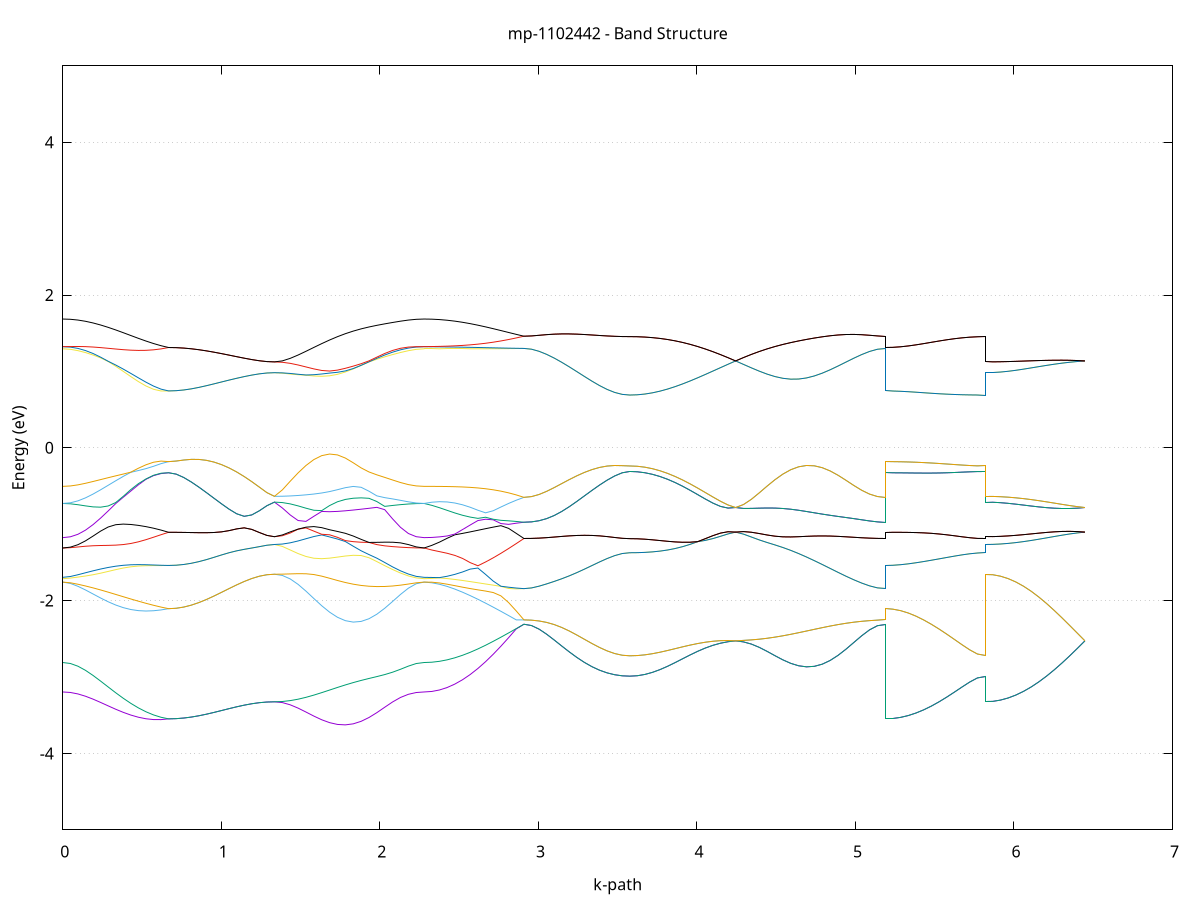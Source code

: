 set title 'mp-1102442 - Band Structure'
set xlabel 'k-path'
set ylabel 'Energy (eV)'
set grid y
set yrange [-5:5]
set terminal png size 800,600
set output 'mp-1102442_bands_gnuplot.png'
plot '-' using 1:2 with lines notitle, '-' using 1:2 with lines notitle, '-' using 1:2 with lines notitle, '-' using 1:2 with lines notitle, '-' using 1:2 with lines notitle, '-' using 1:2 with lines notitle, '-' using 1:2 with lines notitle, '-' using 1:2 with lines notitle, '-' using 1:2 with lines notitle, '-' using 1:2 with lines notitle, '-' using 1:2 with lines notitle, '-' using 1:2 with lines notitle, '-' using 1:2 with lines notitle, '-' using 1:2 with lines notitle, '-' using 1:2 with lines notitle, '-' using 1:2 with lines notitle, '-' using 1:2 with lines notitle, '-' using 1:2 with lines notitle, '-' using 1:2 with lines notitle, '-' using 1:2 with lines notitle, '-' using 1:2 with lines notitle, '-' using 1:2 with lines notitle, '-' using 1:2 with lines notitle, '-' using 1:2 with lines notitle, '-' using 1:2 with lines notitle, '-' using 1:2 with lines notitle, '-' using 1:2 with lines notitle, '-' using 1:2 with lines notitle, '-' using 1:2 with lines notitle, '-' using 1:2 with lines notitle, '-' using 1:2 with lines notitle, '-' using 1:2 with lines notitle, '-' using 1:2 with lines notitle, '-' using 1:2 with lines notitle, '-' using 1:2 with lines notitle, '-' using 1:2 with lines notitle, '-' using 1:2 with lines notitle, '-' using 1:2 with lines notitle, '-' using 1:2 with lines notitle, '-' using 1:2 with lines notitle, '-' using 1:2 with lines notitle, '-' using 1:2 with lines notitle, '-' using 1:2 with lines notitle, '-' using 1:2 with lines notitle, '-' using 1:2 with lines notitle, '-' using 1:2 with lines notitle, '-' using 1:2 with lines notitle, '-' using 1:2 with lines notitle, '-' using 1:2 with lines notitle, '-' using 1:2 with lines notitle, '-' using 1:2 with lines notitle, '-' using 1:2 with lines notitle, '-' using 1:2 with lines notitle, '-' using 1:2 with lines notitle, '-' using 1:2 with lines notitle, '-' using 1:2 with lines notitle, '-' using 1:2 with lines notitle, '-' using 1:2 with lines notitle, '-' using 1:2 with lines notitle, '-' using 1:2 with lines notitle, '-' using 1:2 with lines notitle, '-' using 1:2 with lines notitle, '-' using 1:2 with lines notitle, '-' using 1:2 with lines notitle, '-' using 1:2 with lines notitle, '-' using 1:2 with lines notitle, '-' using 1:2 with lines notitle, '-' using 1:2 with lines notitle, '-' using 1:2 with lines notitle, '-' using 1:2 with lines notitle, '-' using 1:2 with lines notitle, '-' using 1:2 with lines notitle, '-' using 1:2 with lines notitle, '-' using 1:2 with lines notitle, '-' using 1:2 with lines notitle, '-' using 1:2 with lines notitle, '-' using 1:2 with lines notitle, '-' using 1:2 with lines notitle, '-' using 1:2 with lines notitle, '-' using 1:2 with lines notitle, '-' using 1:2 with lines notitle, '-' using 1:2 with lines notitle, '-' using 1:2 with lines notitle, '-' using 1:2 with lines notitle, '-' using 1:2 with lines notitle, '-' using 1:2 with lines notitle, '-' using 1:2 with lines notitle, '-' using 1:2 with lines notitle, '-' using 1:2 with lines notitle, '-' using 1:2 with lines notitle, '-' using 1:2 with lines notitle, '-' using 1:2 with lines notitle, '-' using 1:2 with lines notitle, '-' using 1:2 with lines notitle, '-' using 1:2 with lines notitle, '-' using 1:2 with lines notitle
0.000000 -27.587523
0.047684 -27.586123
0.095367 -27.582023
0.143051 -27.575423
0.190735 -27.565923
0.238418 -27.554123
0.286102 -27.540023
0.333786 -27.523723
0.381469 -27.505423
0.429153 -27.485323
0.476837 -27.463723
0.524521 -27.440823
0.572204 -27.417023
0.619888 -27.392523
0.667572 -27.367623
0.667572 -27.367623
0.715255 -27.367423
0.762939 -27.367023
0.810623 -27.366323
0.858306 -27.365323
0.905990 -27.364123
0.953674 -27.362823
1.001357 -27.361423
1.049041 -27.360023
1.096725 -27.358723
1.144408 -27.357623
1.192092 -27.356723
1.239776 -27.355923
1.287460 -27.355623
1.335143 -27.355423
1.335143 -27.355423
1.384832 -27.357023
1.434521 -27.362123
1.484210 -27.370323
1.533899 -27.381423
1.583588 -27.395123
1.633277 -27.410923
1.682965 -27.428323
1.732654 -27.446723
1.782343 -27.465823
1.832032 -27.485023
1.881721 -27.503623
1.931410 -27.521323
1.981099 -27.537623
2.030788 -27.552023
2.080476 -27.564423
2.130165 -27.574323
2.179854 -27.581623
2.229543 -27.586023
2.279232 -27.587523
2.279232 -27.587523
2.327672 -27.585423
2.376112 -27.578723
2.424552 -27.567623
2.472992 -27.552323
2.521432 -27.532823
2.569872 -27.509623
2.618312 -27.482723
2.666752 -27.452623
2.715192 -27.419323
2.763632 -27.383323
2.812072 -27.345123
2.860512 -27.304823
2.908952 -27.262923
2.908952 -27.262923
2.956636 -27.262023
3.004320 -27.258823
3.052004 -27.253823
3.099687 -27.246923
3.147371 -27.238123
3.195055 -27.227723
3.242738 -27.215823
3.290422 -27.202523
3.338106 -27.188123
3.385789 -27.172823
3.433473 -27.157023
3.481157 -27.141623
3.528840 -27.128423
3.576524 -27.122423
3.576524 -27.122423
3.624208 -27.122123
3.671891 -27.121423
3.719575 -27.120223
3.767259 -27.118623
3.814942 -27.116623
3.862626 -27.114223
3.910310 -27.111623
3.957994 -27.108723
4.005677 -27.105723
4.053361 -27.102623
4.101045 -27.099323
4.148728 -27.096223
4.196412 -27.093223
4.244096 -27.090423
4.244096 -27.090423
4.293785 -27.093523
4.343473 -27.098023
4.393162 -27.104223
4.442851 -27.112423
4.492540 -27.122223
4.542229 -27.133523
4.591918 -27.146123
4.641607 -27.159523
4.691296 -27.173423
4.740985 -27.187323
4.790673 -27.201023
4.840362 -27.214023
4.890051 -27.226023
4.939740 -27.236823
4.989429 -27.245823
5.039118 -27.253223
5.088807 -27.258523
5.138496 -27.261823
5.188184 -27.262923
5.188184 -27.367623
5.236625 -27.365723
5.285065 -27.360023
5.333505 -27.350823
5.381945 -27.337923
5.430385 -27.321623
5.478825 -27.302123
5.527265 -27.279623
5.575705 -27.254623
5.624145 -27.227323
5.672585 -27.198223
5.721025 -27.168223
5.769465 -27.139223
5.817905 -27.122423
5.817905 -27.355423
5.866345 -27.353523
5.914785 -27.347923
5.963225 -27.338623
6.011665 -27.325923
6.060105 -27.309723
6.108545 -27.290323
6.156985 -27.267923
6.205425 -27.243023
6.253865 -27.215723
6.302305 -27.186323
6.350745 -27.155323
6.399185 -27.123223
6.447625 -27.090423
e
0.000000 -27.142223
0.047684 -27.143623
0.095367 -27.147923
0.143051 -27.155023
0.190735 -27.164723
0.238418 -27.177123
0.286102 -27.191823
0.333786 -27.208823
0.381469 -27.227723
0.429153 -27.248323
0.476837 -27.270523
0.524521 -27.293723
0.572204 -27.317923
0.619888 -27.342623
0.667572 -27.367623
0.667572 -27.367623
0.715255 -27.367423
0.762939 -27.367023
0.810623 -27.366323
0.858306 -27.365323
0.905990 -27.364123
0.953674 -27.362823
1.001357 -27.361423
1.049041 -27.360023
1.096725 -27.358723
1.144408 -27.357623
1.192092 -27.356723
1.239776 -27.355923
1.287460 -27.355623
1.335143 -27.355423
1.335143 -27.355423
1.384832 -27.354023
1.434521 -27.349923
1.484210 -27.343223
1.533899 -27.334023
1.583588 -27.322723
1.633277 -27.309423
1.682965 -27.294423
1.732654 -27.278023
1.782343 -27.260923
1.832032 -27.243523
1.881721 -27.225923
1.931410 -27.208923
1.981099 -27.193023
2.030788 -27.178523
2.080476 -27.166123
2.130165 -27.155823
2.179854 -27.148323
2.229543 -27.143823
2.279232 -27.142223
2.279232 -27.142223
2.327672 -27.140623
2.376112 -27.136023
2.424552 -27.128423
2.472992 -27.117923
2.521432 -27.104623
2.569872 -27.088923
2.618312 -27.071023
2.666752 -27.051123
2.715192 -27.091323
2.763632 -27.134023
2.812072 -27.177123
2.860512 -27.220323
2.908952 -27.262923
2.908952 -27.262923
2.956636 -27.262023
3.004320 -27.258823
3.052004 -27.253823
3.099687 -27.246923
3.147371 -27.238123
3.195055 -27.227723
3.242738 -27.215823
3.290422 -27.202523
3.338106 -27.188123
3.385789 -27.172823
3.433473 -27.157023
3.481157 -27.141623
3.528840 -27.128423
3.576524 -27.122423
3.576524 -27.122423
3.624208 -27.122123
3.671891 -27.121423
3.719575 -27.120223
3.767259 -27.118623
3.814942 -27.116623
3.862626 -27.114223
3.910310 -27.111623
3.957994 -27.108723
4.005677 -27.105723
4.053361 -27.102623
4.101045 -27.099323
4.148728 -27.096223
4.196412 -27.093223
4.244096 -27.090423
4.244096 -27.090423
4.293785 -27.093523
4.343473 -27.098023
4.393162 -27.104223
4.442851 -27.112423
4.492540 -27.122223
4.542229 -27.133523
4.591918 -27.146123
4.641607 -27.159523
4.691296 -27.173423
4.740985 -27.187323
4.790673 -27.201023
4.840362 -27.214023
4.890051 -27.226023
4.939740 -27.236823
4.989429 -27.245823
5.039118 -27.253223
5.088807 -27.258523
5.138496 -27.261823
5.188184 -27.262923
5.188184 -27.367623
5.236625 -27.365723
5.285065 -27.360023
5.333505 -27.350823
5.381945 -27.337923
5.430385 -27.321623
5.478825 -27.302123
5.527265 -27.279623
5.575705 -27.254623
5.624145 -27.227323
5.672585 -27.198223
5.721025 -27.168223
5.769465 -27.139223
5.817905 -27.122423
5.817905 -27.355423
5.866345 -27.353523
5.914785 -27.347923
5.963225 -27.338623
6.011665 -27.325923
6.060105 -27.309723
6.108545 -27.290323
6.156985 -27.267923
6.205425 -27.243023
6.253865 -27.215723
6.302305 -27.186323
6.350745 -27.155323
6.399185 -27.123223
6.447625 -27.090423
e
0.000000 -26.813223
0.047684 -26.813123
0.095367 -26.813023
0.143051 -26.812723
0.190735 -26.812323
0.238418 -26.811823
0.286102 -26.811223
0.333786 -26.810623
0.381469 -26.810123
0.429153 -26.809523
0.476837 -26.809023
0.524521 -26.808723
0.572204 -26.808323
0.619888 -26.808123
0.667572 -26.808023
0.667572 -26.808023
0.715255 -26.807923
0.762939 -26.807923
0.810623 -26.807923
0.858306 -26.807723
0.905990 -26.807623
0.953674 -26.807323
1.001357 -26.807223
1.049041 -26.807123
1.096725 -26.806923
1.144408 -26.806823
1.192092 -26.806723
1.239776 -26.806523
1.287460 -26.806523
1.335143 -26.806523
1.335143 -26.806523
1.384832 -26.806523
1.434521 -26.806623
1.484210 -26.806723
1.533899 -26.807023
1.583588 -26.807323
1.633277 -26.807823
1.682965 -26.808323
1.732654 -26.808723
1.782343 -26.809323
1.832032 -26.809923
1.881721 -26.810523
1.931410 -26.810923
1.981099 -26.811523
2.030788 -26.811923
2.080476 -26.812423
2.130165 -26.812723
2.179854 -26.813023
2.229543 -26.813223
2.279232 -26.813223
2.279232 -26.813223
2.327672 -26.830123
2.376112 -26.851223
2.424552 -26.876323
2.472992 -26.905123
2.521432 -26.937223
2.569872 -26.972323
2.618312 -27.010023
2.666752 -27.049923
2.715192 -27.029623
2.763632 -27.006723
2.812072 -26.982923
2.860512 -26.958623
2.908952 -26.934123
2.908952 -26.934123
2.956636 -26.935223
3.004320 -26.938123
3.052004 -26.943023
3.099687 -26.949923
3.147371 -26.958423
3.195055 -26.968723
3.242738 -26.980523
3.290422 -26.993723
3.338106 -27.008023
3.385789 -27.023223
3.433473 -27.038823
3.481157 -27.054123
3.528840 -27.067223
3.576524 -27.073323
3.576524 -27.073323
3.624208 -27.073323
3.671891 -27.073423
3.719575 -27.073823
3.767259 -27.074223
3.814942 -27.074823
3.862626 -27.075723
3.910310 -27.076723
3.957994 -27.077923
4.005677 -27.079323
4.053361 -27.081123
4.101045 -27.083023
4.148728 -27.085223
4.196412 -27.087723
4.244096 -27.090423
4.244096 -27.090423
4.293785 -27.087323
4.343473 -27.083623
4.393162 -27.078323
4.442851 -27.071523
4.492540 -27.063123
4.542229 -27.053223
4.591918 -27.042323
4.641607 -27.030623
4.691296 -27.018223
4.740985 -27.005723
4.790673 -26.993123
4.840362 -26.981023
4.890051 -26.969723
4.939740 -26.959623
4.989429 -26.950823
5.039118 -26.943723
5.088807 -26.938423
5.138496 -26.935223
5.188184 -26.934123
5.188184 -26.808023
5.236625 -26.810123
5.285065 -26.816723
5.333505 -26.827423
5.381945 -26.842123
5.430385 -26.860623
5.478825 -26.882423
5.527265 -26.907123
5.575705 -26.934523
5.624145 -26.964023
5.672585 -26.994823
5.721025 -27.026223
5.769465 -27.056123
5.817905 -27.073323
5.817905 -26.806523
5.866345 -26.808623
5.914785 -26.815023
5.963225 -26.825623
6.011665 -26.840023
6.060105 -26.858223
6.108545 -26.879823
6.156985 -26.904423
6.205425 -26.931623
6.253865 -26.961023
6.302305 -26.992123
6.350745 -27.024323
6.399185 -27.057223
6.447625 -27.090423
e
0.000000 -26.813223
0.047684 -26.813123
0.095367 -26.813023
0.143051 -26.812623
0.190735 -26.812123
0.238418 -26.811623
0.286102 -26.811023
0.333786 -26.810423
0.381469 -26.809823
0.429153 -26.809223
0.476837 -26.808823
0.524521 -26.808423
0.572204 -26.808123
0.619888 -26.808023
0.667572 -26.808023
0.667572 -26.808023
0.715255 -26.807923
0.762939 -26.807923
0.810623 -26.807923
0.858306 -26.807723
0.905990 -26.807623
0.953674 -26.807323
1.001357 -26.807223
1.049041 -26.807123
1.096725 -26.806923
1.144408 -26.806823
1.192092 -26.806723
1.239776 -26.806523
1.287460 -26.806523
1.335143 -26.806523
1.335143 -26.806523
1.384832 -26.806423
1.434521 -26.806523
1.484210 -26.806623
1.533899 -26.806623
1.583588 -26.806823
1.633277 -26.806923
1.682965 -26.807223
1.732654 -26.807423
1.782343 -26.807823
1.832032 -26.808523
1.881721 -26.809123
1.931410 -26.809823
1.981099 -26.810523
2.030788 -26.811223
2.080476 -26.811923
2.130165 -26.812323
2.179854 -26.812923
2.229543 -26.813123
2.279232 -26.813223
2.279232 -26.813223
2.327672 -26.800723
2.376112 -26.792523
2.424552 -26.788623
2.472992 -26.788923
2.521432 -26.793223
2.569872 -26.801423
2.618312 -26.813123
2.666752 -26.828023
2.715192 -26.845523
2.763632 -26.865323
2.812072 -26.887123
2.860512 -26.910223
2.908952 -26.934123
2.908952 -26.934123
2.956636 -26.935223
3.004320 -26.938123
3.052004 -26.943023
3.099687 -26.949923
3.147371 -26.958423
3.195055 -26.968723
3.242738 -26.980523
3.290422 -26.993723
3.338106 -27.008023
3.385789 -27.023223
3.433473 -27.038823
3.481157 -27.054123
3.528840 -27.067223
3.576524 -27.073323
3.576524 -27.073323
3.624208 -27.073323
3.671891 -27.073423
3.719575 -27.073823
3.767259 -27.074223
3.814942 -27.074823
3.862626 -27.075723
3.910310 -27.076723
3.957994 -27.077923
4.005677 -27.079323
4.053361 -27.081123
4.101045 -27.083023
4.148728 -27.085223
4.196412 -27.087723
4.244096 -27.090423
4.244096 -27.090423
4.293785 -27.087323
4.343473 -27.083623
4.393162 -27.078323
4.442851 -27.071523
4.492540 -27.063123
4.542229 -27.053223
4.591918 -27.042323
4.641607 -27.030623
4.691296 -27.018223
4.740985 -27.005723
4.790673 -26.993123
4.840362 -26.981023
4.890051 -26.969723
4.939740 -26.959623
4.989429 -26.950823
5.039118 -26.943723
5.088807 -26.938423
5.138496 -26.935223
5.188184 -26.934123
5.188184 -26.808023
5.236625 -26.810123
5.285065 -26.816723
5.333505 -26.827423
5.381945 -26.842123
5.430385 -26.860623
5.478825 -26.882423
5.527265 -26.907123
5.575705 -26.934523
5.624145 -26.964023
5.672585 -26.994823
5.721025 -27.026223
5.769465 -27.056123
5.817905 -27.073323
5.817905 -26.806523
5.866345 -26.808623
5.914785 -26.815023
5.963225 -26.825623
6.011665 -26.840023
6.060105 -26.858223
6.108545 -26.879823
6.156985 -26.904423
6.205425 -26.931623
6.253865 -26.961023
6.302305 -26.992123
6.350745 -27.024323
6.399185 -27.057223
6.447625 -27.090423
e
0.000000 -20.691323
0.047684 -20.692023
0.095367 -20.694323
0.143051 -20.697723
0.190735 -20.701923
0.238418 -20.706623
0.286102 -20.711423
0.333786 -20.716023
0.381469 -20.720023
0.429153 -20.723223
0.476837 -20.725623
0.524521 -20.727123
0.572204 -20.727523
0.619888 -20.727023
0.667572 -20.725823
0.667572 -20.725823
0.715255 -20.726223
0.762939 -20.727723
0.810623 -20.730023
0.858306 -20.733023
0.905990 -20.736623
0.953674 -20.740723
1.001357 -20.745123
1.049041 -20.749423
1.096725 -20.753623
1.144408 -20.757523
1.192092 -20.760623
1.239776 -20.762923
1.287460 -20.764523
1.335143 -20.765123
1.335143 -20.765123
1.384832 -20.765223
1.434521 -20.765923
1.484210 -20.766623
1.533899 -20.767323
1.583588 -20.767723
1.633277 -20.767423
1.682965 -20.765923
1.732654 -20.763223
1.782343 -20.759123
1.832032 -20.753723
1.881721 -20.746923
1.931410 -20.738823
1.981099 -20.729923
2.030788 -20.720723
2.080476 -20.711723
2.130165 -20.703523
2.179854 -20.697123
2.229543 -20.692823
2.279232 -20.691323
2.279232 -20.691323
2.327672 -20.697323
2.376112 -20.700123
2.424552 -20.699823
2.472992 -20.696523
2.521432 -20.690123
2.569872 -20.681123
2.618312 -20.669423
2.666752 -20.655623
2.715192 -20.639523
2.763632 -20.621823
2.812072 -20.602623
2.860512 -20.582323
2.908952 -20.561223
2.908952 -20.561223
2.956636 -20.561723
3.004320 -20.563023
3.052004 -20.565223
3.099687 -20.568123
3.147371 -20.571423
3.195055 -20.575223
3.242738 -20.578923
3.290422 -20.582623
3.338106 -20.586123
3.385789 -20.589123
3.433473 -20.591423
3.481157 -20.593223
3.528840 -20.594323
3.576524 -20.594723
3.576524 -20.594723
3.624208 -20.594423
3.671891 -20.593623
3.719575 -20.592323
3.767259 -20.590323
3.814942 -20.587623
3.862626 -20.584123
3.910310 -20.579623
3.957994 -20.574223
4.005677 -20.567523
4.053361 -20.559723
4.101045 -20.550623
4.148728 -20.540223
4.196412 -20.528523
4.244096 -20.515823
4.244096 -20.515823
4.293785 -20.529023
4.343473 -20.541023
4.393162 -20.551423
4.442851 -20.560223
4.492540 -20.567323
4.542229 -20.572723
4.591918 -20.576723
4.641607 -20.579123
4.691296 -20.580223
4.740985 -20.580123
4.790673 -20.578923
4.840362 -20.576923
4.890051 -20.574223
4.939740 -20.571323
4.989429 -20.568223
5.039118 -20.565423
5.088807 -20.563123
5.138496 -20.561723
5.188184 -20.561223
5.188184 -20.725823
5.236625 -20.724323
5.285065 -20.720223
5.333505 -20.713523
5.381945 -20.704223
5.430385 -20.692823
5.478825 -20.679423
5.527265 -20.664523
5.575705 -20.648823
5.624145 -20.633023
5.672585 -20.618323
5.721025 -20.606023
5.769465 -20.597723
5.817905 -20.594723
5.817905 -20.765123
5.866345 -20.763223
5.914785 -20.758023
5.963225 -20.749223
6.011665 -20.737223
6.060105 -20.721923
6.108545 -20.703623
6.156985 -20.682623
6.205425 -20.659223
6.253865 -20.633523
6.302305 -20.605923
6.350745 -20.576823
6.399185 -20.546623
6.447625 -20.515823
e
0.000000 -20.691323
0.047684 -20.691623
0.095367 -20.692523
0.143051 -20.693923
0.190735 -20.695823
0.238418 -20.698223
0.286102 -20.701023
0.333786 -20.704123
0.381469 -20.707623
0.429153 -20.711123
0.476837 -20.714723
0.524521 -20.718023
0.572204 -20.721123
0.619888 -20.723723
0.667572 -20.725823
0.667572 -20.725823
0.715255 -20.726223
0.762939 -20.727723
0.810623 -20.730023
0.858306 -20.733023
0.905990 -20.736623
0.953674 -20.740723
1.001357 -20.745123
1.049041 -20.749423
1.096725 -20.753623
1.144408 -20.757523
1.192092 -20.760623
1.239776 -20.762923
1.287460 -20.764523
1.335143 -20.765123
1.335143 -20.765123
1.384832 -20.763723
1.434521 -20.759823
1.484210 -20.753623
1.533899 -20.745723
1.583588 -20.736523
1.633277 -20.726823
1.682965 -20.717123
1.732654 -20.708123
1.782343 -20.700423
1.832032 -20.694323
1.881721 -20.689923
1.931410 -20.687423
1.981099 -20.686223
2.030788 -20.686423
2.080476 -20.687423
2.130165 -20.688723
2.179854 -20.690023
2.229543 -20.691023
2.279232 -20.691323
2.279232 -20.691323
2.327672 -20.682223
2.376112 -20.669823
2.424552 -20.654423
2.472992 -20.635923
2.521432 -20.614623
2.569872 -20.590823
2.618312 -20.564523
2.666752 -20.536123
2.715192 -20.505923
2.763632 -20.496723
2.812072 -20.517923
2.860512 -20.539623
2.908952 -20.561223
2.908952 -20.561223
2.956636 -20.561723
3.004320 -20.563023
3.052004 -20.565223
3.099687 -20.568123
3.147371 -20.571423
3.195055 -20.575223
3.242738 -20.578923
3.290422 -20.582623
3.338106 -20.586123
3.385789 -20.589123
3.433473 -20.591423
3.481157 -20.593223
3.528840 -20.594323
3.576524 -20.594723
3.576524 -20.594723
3.624208 -20.594423
3.671891 -20.593623
3.719575 -20.592323
3.767259 -20.590323
3.814942 -20.587623
3.862626 -20.584123
3.910310 -20.579623
3.957994 -20.574223
4.005677 -20.567523
4.053361 -20.559723
4.101045 -20.550623
4.148728 -20.540223
4.196412 -20.528523
4.244096 -20.515823
4.244096 -20.515823
4.293785 -20.529023
4.343473 -20.541023
4.393162 -20.551423
4.442851 -20.560223
4.492540 -20.567323
4.542229 -20.572723
4.591918 -20.576723
4.641607 -20.579123
4.691296 -20.580223
4.740985 -20.580123
4.790673 -20.578923
4.840362 -20.576923
4.890051 -20.574223
4.939740 -20.571323
4.989429 -20.568223
5.039118 -20.565423
5.088807 -20.563123
5.138496 -20.561723
5.188184 -20.561223
5.188184 -20.725823
5.236625 -20.724323
5.285065 -20.720223
5.333505 -20.713523
5.381945 -20.704223
5.430385 -20.692823
5.478825 -20.679423
5.527265 -20.664523
5.575705 -20.648823
5.624145 -20.633023
5.672585 -20.618323
5.721025 -20.606023
5.769465 -20.597723
5.817905 -20.594723
5.817905 -20.765123
5.866345 -20.763223
5.914785 -20.758023
5.963225 -20.749223
6.011665 -20.737223
6.060105 -20.721923
6.108545 -20.703623
6.156985 -20.682623
6.205425 -20.659223
6.253865 -20.633523
6.302305 -20.605923
6.350745 -20.576823
6.399185 -20.546623
6.447625 -20.515823
e
0.000000 -20.372123
0.047684 -20.370623
0.095367 -20.366423
0.143051 -20.359523
0.190735 -20.350423
0.238418 -20.339523
0.286102 -20.327123
0.333786 -20.313723
0.381469 -20.299523
0.429153 -20.284923
0.476837 -20.270123
0.524521 -20.255123
0.572204 -20.240223
0.619888 -20.225623
0.667572 -20.211123
0.667572 -20.211123
0.715255 -20.211623
0.762939 -20.213223
0.810623 -20.215623
0.858306 -20.218823
0.905990 -20.222623
0.953674 -20.226823
1.001357 -20.231123
1.049041 -20.235523
1.096725 -20.239523
1.144408 -20.243123
1.192092 -20.246123
1.239776 -20.248323
1.287460 -20.249723
1.335143 -20.250223
1.335143 -20.250223
1.384832 -20.250623
1.434521 -20.251923
1.484210 -20.254223
1.533899 -20.257423
1.583588 -20.261523
1.633277 -20.266723
1.682965 -20.273023
1.732654 -20.280123
1.782343 -20.288323
1.832032 -20.297523
1.881721 -20.307523
1.931410 -20.318123
1.981099 -20.329023
2.030788 -20.339723
2.080476 -20.350023
2.130165 -20.358923
2.179854 -20.366023
2.229543 -20.370523
2.279232 -20.372123
2.279232 -20.372123
2.327672 -20.373523
2.376112 -20.377923
2.424552 -20.385023
2.472992 -20.394823
2.521432 -20.407023
2.569872 -20.421623
2.618312 -20.438023
2.666752 -20.456323
2.715192 -20.476023
2.763632 -20.474123
2.812072 -20.441223
2.860512 -20.407623
2.908952 -20.373623
2.908952 -20.373623
2.956636 -20.373323
3.004320 -20.372323
3.052004 -20.370923
3.099687 -20.369123
3.147371 -20.366923
3.195055 -20.364723
3.242738 -20.362423
3.290422 -20.360323
3.338106 -20.358323
3.385789 -20.356723
3.433473 -20.355223
3.481157 -20.354123
3.528840 -20.353523
3.576524 -20.353423
3.576524 -20.353423
3.624208 -20.354623
3.671891 -20.358523
3.719575 -20.364823
3.767259 -20.373523
3.814942 -20.384223
3.862626 -20.396523
3.910310 -20.410223
3.957994 -20.425123
4.005677 -20.440523
4.053361 -20.456323
4.101045 -20.472023
4.148728 -20.487323
4.196412 -20.501923
4.244096 -20.515823
4.244096 -20.515823
4.293785 -20.501323
4.343473 -20.486123
4.393162 -20.470423
4.442851 -20.454623
4.492540 -20.439123
4.542229 -20.424523
4.591918 -20.411123
4.641607 -20.399423
4.691296 -20.389523
4.740985 -20.381623
4.790673 -20.375823
4.840362 -20.372023
4.890051 -20.370123
4.939740 -20.369623
4.989429 -20.370023
5.039118 -20.371123
5.088807 -20.372323
5.138496 -20.373323
5.188184 -20.373623
5.188184 -20.211123
5.236625 -20.212723
5.285065 -20.217323
5.333505 -20.224923
5.381945 -20.235123
5.430385 -20.247823
5.478825 -20.262423
5.527265 -20.278623
5.575705 -20.295523
5.624145 -20.312523
5.672585 -20.328223
5.721025 -20.341323
5.769465 -20.350223
5.817905 -20.353423
5.817905 -20.250223
5.866345 -20.252223
5.914785 -20.258223
5.963225 -20.268023
6.011665 -20.281523
6.060105 -20.298423
6.108545 -20.318623
6.156985 -20.341623
6.205425 -20.367123
6.253865 -20.394623
6.302305 -20.423623
6.350745 -20.453823
6.399185 -20.484723
6.447625 -20.515823
e
0.000000 -20.091123
0.047684 -20.091723
0.095367 -20.094023
0.143051 -20.097823
0.190735 -20.102923
0.238418 -20.109423
0.286102 -20.117123
0.333786 -20.126023
0.381469 -20.135923
0.429153 -20.146623
0.476837 -20.158323
0.524521 -20.170723
0.572204 -20.183623
0.619888 -20.197223
0.667572 -20.211123
0.667572 -20.211123
0.715255 -20.211623
0.762939 -20.213223
0.810623 -20.215623
0.858306 -20.218823
0.905990 -20.222623
0.953674 -20.226823
1.001357 -20.231123
1.049041 -20.235523
1.096725 -20.239523
1.144408 -20.243123
1.192092 -20.246123
1.239776 -20.248323
1.287460 -20.249723
1.335143 -20.250223
1.335143 -20.250223
1.384832 -20.248823
1.434521 -20.244523
1.484210 -20.237523
1.533899 -20.228523
1.583588 -20.217723
1.633277 -20.205623
1.682965 -20.192723
1.732654 -20.179223
1.782343 -20.166023
1.832032 -20.153223
1.881721 -20.141123
1.931410 -20.129923
1.981099 -20.119923
2.030788 -20.111223
2.080476 -20.104023
2.130165 -20.098323
2.179854 -20.094323
2.229543 -20.091823
2.279232 -20.091123
2.279232 -20.091123
2.327672 -20.093123
2.376112 -20.099323
2.424552 -20.109623
2.472992 -20.123723
2.521432 -20.141423
2.569872 -20.162523
2.618312 -20.186723
2.666752 -20.213623
2.715192 -20.242823
2.763632 -20.273923
2.812072 -20.306423
2.860512 -20.339823
2.908952 -20.373623
2.908952 -20.373623
2.956636 -20.373323
3.004320 -20.372323
3.052004 -20.370923
3.099687 -20.369123
3.147371 -20.366923
3.195055 -20.364723
3.242738 -20.362423
3.290422 -20.360323
3.338106 -20.358323
3.385789 -20.356723
3.433473 -20.355223
3.481157 -20.354123
3.528840 -20.353523
3.576524 -20.353423
3.576524 -20.353423
3.624208 -20.354623
3.671891 -20.358523
3.719575 -20.364823
3.767259 -20.373523
3.814942 -20.384223
3.862626 -20.396523
3.910310 -20.410223
3.957994 -20.425123
4.005677 -20.440523
4.053361 -20.456323
4.101045 -20.472023
4.148728 -20.487323
4.196412 -20.501923
4.244096 -20.515823
4.244096 -20.515823
4.293785 -20.501323
4.343473 -20.486123
4.393162 -20.470423
4.442851 -20.454623
4.492540 -20.439123
4.542229 -20.424523
4.591918 -20.411123
4.641607 -20.399423
4.691296 -20.389523
4.740985 -20.381623
4.790673 -20.375823
4.840362 -20.372023
4.890051 -20.370123
4.939740 -20.369623
4.989429 -20.370023
5.039118 -20.371123
5.088807 -20.372323
5.138496 -20.373323
5.188184 -20.373623
5.188184 -20.211123
5.236625 -20.212723
5.285065 -20.217323
5.333505 -20.224923
5.381945 -20.235123
5.430385 -20.247823
5.478825 -20.262423
5.527265 -20.278623
5.575705 -20.295523
5.624145 -20.312523
5.672585 -20.328223
5.721025 -20.341323
5.769465 -20.350223
5.817905 -20.353423
5.817905 -20.250223
5.866345 -20.252223
5.914785 -20.258223
5.963225 -20.268023
6.011665 -20.281523
6.060105 -20.298423
6.108545 -20.318623
6.156985 -20.341623
6.205425 -20.367123
6.253865 -20.394623
6.302305 -20.423623
6.350745 -20.453823
6.399185 -20.484723
6.447625 -20.515823
e
0.000000 -13.094823
0.047684 -13.113123
0.095367 -13.157623
0.143051 -13.213023
0.190735 -13.270623
0.238418 -13.325923
0.286102 -13.376523
0.333786 -13.421023
0.381469 -13.458323
0.429153 -13.487523
0.476837 -13.508323
0.524521 -13.520123
0.572204 -13.522923
0.619888 -13.516523
0.667572 -13.501023
0.667572 -13.501023
0.715255 -13.496423
0.762939 -13.482523
0.810623 -13.459623
0.858306 -13.428023
0.905990 -13.388123
0.953674 -13.340523
1.001357 -13.285823
1.049041 -13.224723
1.096725 -13.158123
1.144408 -13.086823
1.192092 -13.011923
1.239776 -12.935223
1.287460 -12.861423
1.335143 -12.817923
1.335143 -12.817923
1.384832 -12.895623
1.434521 -13.008623
1.484210 -13.118523
1.533899 -13.219823
1.583588 -13.309423
1.633277 -13.385123
1.682965 -13.444823
1.732654 -13.487423
1.782343 -13.512123
1.832032 -13.518423
1.881721 -13.506623
1.931410 -13.477423
1.981099 -13.432623
2.030788 -13.374623
2.080476 -13.307023
2.130165 -13.235123
2.179854 -13.167123
2.229543 -13.115023
2.279232 -13.094823
2.279232 -13.094823
2.327672 -13.093923
2.376112 -13.091223
2.424552 -13.086723
2.472992 -13.080523
2.521432 -13.072723
2.569872 -13.063623
2.618312 -13.053123
2.666752 -13.041523
2.715192 -13.028923
2.763632 -13.015723
2.812072 -13.001923
2.860512 -12.987723
2.908952 -12.973123
2.908952 -12.973123
2.956636 -12.984223
3.004320 -13.014523
3.052004 -13.057923
3.099687 -13.108323
3.147371 -13.161123
3.195055 -13.213423
3.242738 -13.262823
3.290422 -13.308123
3.338106 -13.347923
3.385789 -13.381523
3.433473 -13.408123
3.481157 -13.427523
3.528840 -13.439223
3.576524 -13.443223
3.576524 -13.443223
3.624208 -13.438723
3.671891 -13.425723
3.719575 -13.404023
3.767259 -13.374123
3.814942 -13.336323
3.862626 -13.291123
3.910310 -13.239023
3.957994 -13.180723
4.005677 -13.116823
4.053361 -13.048123
4.101045 -12.975523
4.148728 -12.899723
4.196412 -12.821723
4.244096 -12.742323
4.244096 -12.742323
4.293785 -12.824823
4.343473 -12.904923
4.393162 -12.980523
4.442851 -13.049923
4.492540 -13.111123
4.542229 -13.162723
4.591918 -13.203623
4.641607 -13.232723
4.691296 -13.249323
4.740985 -13.253323
4.790673 -13.244723
4.840362 -13.224323
4.890051 -13.193423
4.939740 -13.153723
4.989429 -13.108123
5.039118 -13.060623
5.088807 -13.016923
5.138496 -12.985023
5.188184 -12.973123
5.188184 -13.501023
5.236625 -13.500223
5.285065 -13.497923
5.333505 -13.494123
5.381945 -13.489123
5.430385 -13.483123
5.478825 -13.476323
5.527265 -13.469423
5.575705 -13.462523
5.624145 -13.456223
5.672585 -13.450823
5.721025 -13.446723
5.769465 -13.444123
5.817905 -13.443223
5.817905 -12.817923
5.866345 -12.817323
5.914785 -12.815423
5.963225 -12.812223
6.011665 -12.807823
6.060105 -12.802423
6.108545 -12.796123
6.156985 -12.789123
6.205425 -12.781623
6.253865 -12.773723
6.302305 -12.765723
6.350745 -12.757623
6.399185 -12.749823
6.447625 -12.742323
e
0.000000 -12.764823
0.047684 -12.780823
0.095367 -12.823923
0.143051 -12.883923
0.190735 -12.952723
0.238418 -13.025223
0.286102 -13.097923
0.333786 -13.168623
0.381469 -13.235523
0.429153 -13.297523
0.476837 -13.353423
0.524521 -13.402323
0.572204 -13.443523
0.619888 -13.476623
0.667572 -13.501023
0.667572 -13.501023
0.715255 -13.496423
0.762939 -13.482523
0.810623 -13.459623
0.858306 -13.428023
0.905990 -13.388123
0.953674 -13.340523
1.001357 -13.285823
1.049041 -13.224723
1.096725 -13.158123
1.144408 -13.086823
1.192092 -13.011923
1.239776 -12.935223
1.287460 -12.861423
1.335143 -12.817923
1.335143 -12.817923
1.384832 -12.817323
1.434521 -12.815423
1.484210 -12.812523
1.533899 -12.808623
1.583588 -12.804023
1.633277 -12.798923
1.682965 -12.793623
1.732654 -12.788423
1.782343 -12.783523
1.832032 -12.779123
1.881721 -12.775223
1.931410 -12.772123
1.981099 -12.769623
2.030788 -12.767823
2.080476 -12.766623
2.130165 -12.765723
2.179854 -12.765223
2.229543 -12.764923
2.279232 -12.764823
2.279232 -12.764823
2.327672 -12.784323
2.376112 -12.802723
2.424552 -12.820223
2.472992 -12.836823
2.521432 -12.852823
2.569872 -12.868423
2.618312 -12.883523
2.666752 -12.898623
2.715192 -12.913523
2.763632 -12.928523
2.812072 -12.943423
2.860512 -12.958323
2.908952 -12.973123
2.908952 -12.973123
2.956636 -12.984223
3.004320 -13.014523
3.052004 -13.057923
3.099687 -13.108323
3.147371 -13.161123
3.195055 -13.213423
3.242738 -13.262823
3.290422 -13.308123
3.338106 -13.347923
3.385789 -13.381523
3.433473 -13.408123
3.481157 -13.427523
3.528840 -13.439223
3.576524 -13.443223
3.576524 -13.443223
3.624208 -13.438723
3.671891 -13.425723
3.719575 -13.404023
3.767259 -13.374123
3.814942 -13.336323
3.862626 -13.291123
3.910310 -13.239023
3.957994 -13.180723
4.005677 -13.116823
4.053361 -13.048123
4.101045 -12.975523
4.148728 -12.899723
4.196412 -12.821723
4.244096 -12.742323
4.244096 -12.742323
4.293785 -12.824823
4.343473 -12.904923
4.393162 -12.980523
4.442851 -13.049923
4.492540 -13.111123
4.542229 -13.162723
4.591918 -13.203623
4.641607 -13.232723
4.691296 -13.249323
4.740985 -13.253323
4.790673 -13.244723
4.840362 -13.224323
4.890051 -13.193423
4.939740 -13.153723
4.989429 -13.108123
5.039118 -13.060623
5.088807 -13.016923
5.138496 -12.985023
5.188184 -12.973123
5.188184 -13.501023
5.236625 -13.500223
5.285065 -13.497923
5.333505 -13.494123
5.381945 -13.489123
5.430385 -13.483123
5.478825 -13.476323
5.527265 -13.469423
5.575705 -13.462523
5.624145 -13.456223
5.672585 -13.450823
5.721025 -13.446723
5.769465 -13.444123
5.817905 -13.443223
5.817905 -12.817923
5.866345 -12.817323
5.914785 -12.815423
5.963225 -12.812223
6.011665 -12.807823
6.060105 -12.802423
6.108545 -12.796123
6.156985 -12.789123
6.205425 -12.781623
6.253865 -12.773723
6.302305 -12.765723
6.350745 -12.757623
6.399185 -12.749823
6.447625 -12.742323
e
0.000000 -12.764823
0.047684 -12.744023
0.095367 -12.692123
0.143051 -12.624223
0.190735 -12.549223
0.238418 -12.471723
0.286102 -12.394123
0.333786 -12.318123
0.381469 -12.245223
0.429153 -12.176223
0.476837 -12.112423
0.524521 -12.054423
0.572204 -12.003223
0.619888 -11.959923
0.667572 -11.925323
0.667572 -11.925323
0.715255 -11.931423
0.762939 -11.949523
0.810623 -11.979023
0.858306 -12.019023
0.905990 -12.068523
0.953674 -12.126323
1.001357 -12.191223
1.049041 -12.261923
1.096725 -12.337223
1.144408 -12.416023
1.192092 -12.496823
1.239776 -12.577723
1.287460 -12.654223
1.335143 -12.698423
1.335143 -12.698423
1.384832 -12.698823
1.434521 -12.699923
1.484210 -12.701423
1.533899 -12.703423
1.583588 -12.705723
1.633277 -12.708123
1.682965 -12.710423
1.732654 -12.712523
1.782343 -12.714423
1.832032 -12.716223
1.881721 -12.717823
1.931410 -12.719523
1.981099 -12.721723
2.030788 -12.724923
2.080476 -12.729923
2.130165 -12.737523
2.179854 -12.748123
2.229543 -12.759423
2.279232 -12.764823
2.279232 -12.764823
2.327672 -12.744223
2.376112 -12.722523
2.424552 -12.699523
2.472992 -12.675323
2.521432 -12.650223
2.569872 -12.624223
2.618312 -12.597723
2.666752 -12.570823
2.715192 -12.543623
2.763632 -12.516623
2.812072 -12.490223
2.860512 -12.464323
2.908952 -12.439323
2.908952 -12.439323
2.956636 -12.428523
3.004320 -12.398723
3.052004 -12.356623
3.099687 -12.308223
3.147371 -12.258023
3.195055 -12.209223
3.242738 -12.163623
3.290422 -12.122923
3.338106 -12.087823
3.385789 -12.058823
3.433473 -12.036023
3.481157 -12.019823
3.528840 -12.010123
3.576524 -12.006923
3.576524 -12.006923
3.624208 -12.011723
3.671891 -12.026223
3.719575 -12.050023
3.767259 -12.082723
3.814942 -12.123923
3.862626 -12.172923
3.910310 -12.228823
3.957994 -12.291023
4.005677 -12.358523
4.053361 -12.430323
4.101045 -12.505623
4.148728 -12.583323
4.196412 -12.662523
4.244096 -12.742323
4.244096 -12.742323
4.293785 -12.659323
4.343473 -12.577923
4.393162 -12.500023
4.442851 -12.427623
4.492540 -12.362123
4.542229 -12.305423
4.591918 -12.258823
4.641607 -12.223323
4.691296 -12.200023
4.740985 -12.189323
4.790673 -12.191223
4.840362 -12.205623
4.890051 -12.231323
4.939740 -12.266823
4.989429 -12.309023
5.039118 -12.354223
5.088807 -12.396423
5.138496 -12.427623
5.188184 -12.439323
5.188184 -11.925323
5.236625 -11.926423
5.285065 -11.929823
5.333505 -11.935223
5.381945 -11.942323
5.430385 -11.950923
5.478825 -11.960323
5.527265 -11.970123
5.575705 -11.979723
5.624145 -11.988623
5.672585 -11.996223
5.721025 -12.002023
5.769465 -12.005723
5.817905 -12.006923
5.817905 -12.698423
5.866345 -12.698623
5.914785 -12.699223
5.963225 -12.700323
6.011665 -12.701723
6.060105 -12.703623
6.108545 -12.706123
6.156985 -12.709323
6.205425 -12.713123
6.253865 -12.717623
6.302305 -12.722823
6.350745 -12.728723
6.399185 -12.735223
6.447625 -12.742323
e
0.000000 -12.270223
0.047684 -12.256223
0.095367 -12.219223
0.143051 -12.169223
0.190735 -12.114323
0.238418 -12.060023
0.286102 -12.009723
0.333786 -11.965623
0.381469 -11.929723
0.429153 -11.902923
0.476837 -11.886323
0.524521 -11.880223
0.572204 -11.884923
0.619888 -11.900123
0.667572 -11.925323
0.667572 -11.925323
0.715255 -11.931423
0.762939 -11.949523
0.810623 -11.979023
0.858306 -12.019023
0.905990 -12.068523
0.953674 -12.126323
1.001357 -12.191223
1.049041 -12.261923
1.096725 -12.337223
1.144408 -12.416023
1.192092 -12.496823
1.239776 -12.577723
1.287460 -12.654223
1.335143 -12.698423
1.335143 -12.698423
1.384832 -12.619123
1.434521 -12.501423
1.484210 -12.383823
1.533899 -12.272423
1.583588 -12.170723
1.633277 -12.082023
1.682965 -12.008423
1.732654 -11.952323
1.782343 -11.915423
1.832032 -11.898823
1.881721 -11.902523
1.931410 -11.925723
1.981099 -11.966523
2.030788 -12.021523
2.080476 -12.085723
2.130165 -12.152423
2.179854 -12.212323
2.229543 -12.254823
2.279232 -12.270223
2.279232 -12.270223
2.327672 -12.271223
2.376112 -12.274423
2.424552 -12.279523
2.472992 -12.286723
2.521432 -12.296023
2.569872 -12.307323
2.618312 -12.320623
2.666752 -12.336023
2.715192 -12.353223
2.763632 -12.372323
2.812072 -12.393123
2.860512 -12.415523
2.908952 -12.439323
2.908952 -12.439323
2.956636 -12.428523
3.004320 -12.398723
3.052004 -12.356623
3.099687 -12.308223
3.147371 -12.258023
3.195055 -12.209223
3.242738 -12.163623
3.290422 -12.122923
3.338106 -12.087823
3.385789 -12.058823
3.433473 -12.036023
3.481157 -12.019823
3.528840 -12.010123
3.576524 -12.006923
3.576524 -12.006923
3.624208 -12.011723
3.671891 -12.026223
3.719575 -12.050023
3.767259 -12.082723
3.814942 -12.123923
3.862626 -12.172923
3.910310 -12.228823
3.957994 -12.291023
4.005677 -12.358523
4.053361 -12.430323
4.101045 -12.505623
4.148728 -12.583323
4.196412 -12.662523
4.244096 -12.742323
4.244096 -12.742323
4.293785 -12.659323
4.343473 -12.577923
4.393162 -12.500023
4.442851 -12.427623
4.492540 -12.362123
4.542229 -12.305423
4.591918 -12.258823
4.641607 -12.223323
4.691296 -12.200023
4.740985 -12.189323
4.790673 -12.191223
4.840362 -12.205623
4.890051 -12.231323
4.939740 -12.266823
4.989429 -12.309023
5.039118 -12.354223
5.088807 -12.396423
5.138496 -12.427623
5.188184 -12.439323
5.188184 -11.925323
5.236625 -11.926423
5.285065 -11.929823
5.333505 -11.935223
5.381945 -11.942323
5.430385 -11.950923
5.478825 -11.960323
5.527265 -11.970123
5.575705 -11.979723
5.624145 -11.988623
5.672585 -11.996223
5.721025 -12.002023
5.769465 -12.005723
5.817905 -12.006923
5.817905 -12.698423
5.866345 -12.698623
5.914785 -12.699223
5.963225 -12.700323
6.011665 -12.701723
6.060105 -12.703623
6.108545 -12.706123
6.156985 -12.709323
6.205425 -12.713123
6.253865 -12.717623
6.302305 -12.722823
6.350745 -12.728723
6.399185 -12.735223
6.447625 -12.742323
e
0.000000 -9.325523
0.047684 -9.340123
0.095367 -9.371523
0.143051 -9.405223
0.190735 -9.435123
0.238418 -9.459023
0.286102 -9.476123
0.333786 -9.486023
0.381469 -9.488523
0.429153 -9.483623
0.476837 -9.471823
0.524521 -9.453523
0.572204 -9.429923
0.619888 -9.402223
0.667572 -9.372123
0.667572 -9.372123
0.715255 -9.369123
0.762939 -9.360423
0.810623 -9.347223
0.858306 -9.331223
0.905990 -9.314523
0.953674 -9.299123
1.001357 -9.286323
1.049041 -9.277023
1.096725 -9.271023
1.144408 -9.267723
1.192092 -9.266523
1.239776 -9.266323
1.287460 -9.266423
1.335143 -9.266623
1.335143 -9.266623
1.384832 -9.267723
1.434521 -9.271523
1.484210 -9.278223
1.533899 -9.288823
1.583588 -9.303623
1.633277 -9.322723
1.682965 -9.345523
1.732654 -9.370423
1.782343 -9.395323
1.832032 -9.417723
1.881721 -9.435523
1.931410 -9.446723
1.981099 -9.449623
2.030788 -9.443523
2.080476 -9.427923
2.130165 -9.403323
2.179854 -9.372123
2.229543 -9.340723
2.279232 -9.325523
2.279232 -9.325523
2.327672 -9.338423
2.376112 -9.337723
2.424552 -9.324723
2.472992 -9.300923
2.521432 -9.268523
2.569872 -9.230023
2.618312 -9.188523
2.666752 -9.147123
2.715192 -9.109323
2.763632 -9.077623
2.812072 -9.053823
2.860512 -9.038323
2.908952 -9.030523
2.908952 -9.030523
2.956636 -9.028223
3.004320 -9.021323
3.052004 -9.009723
3.099687 -8.993123
3.147371 -8.971323
3.195055 -8.944223
3.242738 -8.911923
3.290422 -8.875123
3.338106 -8.834923
3.385789 -8.793123
3.433473 -8.752623
3.481157 -8.717423
3.528840 -8.692923
3.576524 -8.684023
3.576524 -8.684023
3.624208 -8.680723
3.671891 -8.671023
3.719575 -8.655523
3.767259 -8.634623
3.814942 -8.609423
3.862626 -8.580623
3.910310 -8.549423
3.957994 -8.516423
4.005677 -8.482623
4.053361 -8.448623
4.101045 -8.415023
4.148728 -8.382223
4.196412 -8.350823
4.244096 -8.321323
4.244096 -8.321323
4.293785 -8.352323
4.343473 -8.387023
4.393162 -8.426123
4.442851 -8.470023
4.492540 -8.518823
4.542229 -8.571823
4.591918 -8.627823
4.641607 -8.685223
4.691296 -8.742023
4.740985 -8.796523
4.790673 -8.846923
4.840362 -8.892023
4.890051 -8.930923
4.939740 -8.963123
4.989429 -8.988523
5.039118 -9.007523
5.088807 -9.020523
5.138496 -9.028023
5.188184 -9.030523
5.188184 -9.372123
5.236625 -9.364523
5.285065 -9.341823
5.333505 -9.304623
5.381945 -9.253823
5.430385 -9.190923
5.478825 -9.118023
5.527265 -9.037923
5.575705 -8.954223
5.624145 -8.871823
5.672585 -8.797123
5.721025 -8.736823
5.769465 -8.697523
5.817905 -8.684023
5.817905 -9.266623
5.866345 -9.258423
5.914785 -9.234023
5.963225 -9.193923
6.011665 -9.138923
6.060105 -9.070023
6.108545 -8.989023
6.156985 -8.897723
6.205425 -8.798823
6.253865 -8.695723
6.302305 -8.592223
6.350745 -8.492823
6.399185 -8.401523
6.447625 -8.321323
e
0.000000 -9.325523
0.047684 -9.323123
0.095367 -9.316323
0.143051 -9.305723
0.190735 -9.292823
0.238418 -9.279223
0.286102 -9.267123
0.333786 -9.258523
0.381469 -9.255523
0.429153 -9.259323
0.476837 -9.270623
0.524521 -9.289123
0.572204 -9.313423
0.619888 -9.341823
0.667572 -9.372123
0.667572 -9.372123
0.715255 -9.369123
0.762939 -9.360423
0.810623 -9.347223
0.858306 -9.331223
0.905990 -9.314523
0.953674 -9.299123
1.001357 -9.286323
1.049041 -9.277023
1.096725 -9.271023
1.144408 -9.267723
1.192092 -9.266523
1.239776 -9.266323
1.287460 -9.266423
1.335143 -9.266623
1.335143 -9.266623
1.384832 -9.265123
1.434521 -9.261023
1.484210 -9.254523
1.533899 -9.246323
1.583588 -9.237223
1.633277 -9.228423
1.682965 -9.221223
1.732654 -9.216923
1.782343 -9.216723
1.832032 -9.221423
1.881721 -9.231023
1.931410 -9.244623
1.981099 -9.260723
2.030788 -9.277623
2.080476 -9.293423
2.130165 -9.306923
2.179854 -9.317123
2.229543 -9.323423
2.279232 -9.325523
2.279232 -9.325523
2.327672 -9.298223
2.376112 -9.256123
2.424552 -9.198923
2.472992 -9.126623
2.521432 -9.096423
2.569872 -9.085523
2.618312 -9.073823
2.666752 -9.062023
2.715192 -9.050523
2.763632 -9.040623
2.812072 -9.033123
2.860512 -9.029223
2.908952 -9.030523
2.908952 -9.030523
2.956636 -9.028223
3.004320 -9.021323
3.052004 -9.009723
3.099687 -8.993123
3.147371 -8.971323
3.195055 -8.944223
3.242738 -8.911923
3.290422 -8.875123
3.338106 -8.834923
3.385789 -8.793123
3.433473 -8.752623
3.481157 -8.717423
3.528840 -8.692923
3.576524 -8.684023
3.576524 -8.684023
3.624208 -8.680723
3.671891 -8.671023
3.719575 -8.655523
3.767259 -8.634623
3.814942 -8.609423
3.862626 -8.580623
3.910310 -8.549423
3.957994 -8.516423
4.005677 -8.482623
4.053361 -8.448623
4.101045 -8.415023
4.148728 -8.382223
4.196412 -8.350823
4.244096 -8.321323
4.244096 -8.321323
4.293785 -8.352323
4.343473 -8.387023
4.393162 -8.426123
4.442851 -8.470023
4.492540 -8.518823
4.542229 -8.571823
4.591918 -8.627823
4.641607 -8.685223
4.691296 -8.742023
4.740985 -8.796523
4.790673 -8.846923
4.840362 -8.892023
4.890051 -8.930923
4.939740 -8.963123
4.989429 -8.988523
5.039118 -9.007523
5.088807 -9.020523
5.138496 -9.028023
5.188184 -9.030523
5.188184 -9.372123
5.236625 -9.364523
5.285065 -9.341823
5.333505 -9.304623
5.381945 -9.253823
5.430385 -9.190923
5.478825 -9.118023
5.527265 -9.037923
5.575705 -8.954223
5.624145 -8.871823
5.672585 -8.797123
5.721025 -8.736823
5.769465 -8.697523
5.817905 -8.684023
5.817905 -9.266623
5.866345 -9.258423
5.914785 -9.234023
5.963225 -9.193923
6.011665 -9.138923
6.060105 -9.070023
6.108545 -8.989023
6.156985 -8.897723
6.205425 -8.798823
6.253865 -8.695723
6.302305 -8.592223
6.350745 -8.492823
6.399185 -8.401523
6.447625 -8.321323
e
0.000000 -9.124423
0.047684 -9.101523
0.095367 -9.045623
0.143051 -8.971723
0.190735 -8.886423
0.238418 -8.793023
0.286102 -8.693823
0.333786 -8.590923
0.381469 -8.487123
0.429153 -8.385823
0.476837 -8.293223
0.524521 -8.226223
0.572204 -8.205923
0.619888 -8.204423
0.667572 -8.204223
0.667572 -8.204223
0.715255 -8.211923
0.762939 -8.229523
0.810623 -8.247923
0.858306 -8.260723
0.905990 -8.264123
0.953674 -8.255923
1.001357 -8.235023
1.049041 -8.201623
1.096725 -8.156823
1.144408 -8.102723
1.192092 -8.042023
1.239776 -7.978123
1.287460 -7.917623
1.335143 -7.884423
1.335143 -7.884423
1.384832 -7.940223
1.434521 -8.022323
1.484210 -8.098723
1.533899 -8.163923
1.583588 -8.215223
1.633277 -8.251423
1.682965 -8.272323
1.732654 -8.280623
1.782343 -8.309123
1.832032 -8.394223
1.881721 -8.488923
1.931410 -8.586823
1.981099 -8.685623
2.030788 -8.782823
2.080476 -8.876323
2.130165 -8.963423
2.179854 -9.040423
2.229543 -9.099723
2.279232 -9.124423
2.279232 -9.124423
2.327672 -9.123123
2.376112 -9.119623
2.424552 -9.113823
2.472992 -9.105923
2.521432 -9.039723
2.569872 -8.938623
2.618312 -8.824223
2.666752 -8.697623
2.715192 -8.560123
2.763632 -8.413423
2.812072 -8.259623
2.860512 -8.228123
2.908952 -8.204823
2.908952 -8.204823
2.956636 -8.202323
3.004320 -8.194923
3.052004 -8.182823
3.099687 -8.166823
3.147371 -8.147823
3.195055 -8.127623
3.242738 -8.109523
3.290422 -8.099123
3.338106 -8.102723
3.385789 -8.120023
3.433473 -8.144823
3.481157 -8.169923
3.528840 -8.188923
3.576524 -8.196023
3.576524 -8.196023
3.624208 -8.195823
3.671891 -8.195323
3.719575 -8.194823
3.767259 -8.194623
3.814942 -8.195223
3.862626 -8.197323
3.910310 -8.201523
3.957994 -8.208423
4.005677 -8.218423
4.053361 -8.232023
4.101045 -8.249223
4.148728 -8.270023
4.196412 -8.294223
4.244096 -8.321323
4.244096 -8.321323
4.293785 -8.292923
4.343473 -8.266323
4.393162 -8.241123
4.442851 -8.217223
4.492540 -8.194923
4.542229 -8.175023
4.591918 -8.158223
4.641607 -8.145223
4.691296 -8.136623
4.740985 -8.132323
4.790673 -8.132323
4.840362 -8.136523
4.890051 -8.144623
4.939740 -8.156023
4.989429 -8.169423
5.039118 -8.182923
5.088807 -8.194423
5.138496 -8.202123
5.188184 -8.204823
5.188184 -8.204223
5.236625 -8.205023
5.285065 -8.207223
5.333505 -8.210523
5.381945 -8.214323
5.430385 -8.217923
5.478825 -8.220923
5.527265 -8.222423
5.575705 -8.222123
5.624145 -8.219223
5.672585 -8.213623
5.721025 -8.206123
5.769465 -8.199023
5.817905 -8.196023
5.817905 -7.884423
5.866345 -7.888523
5.914785 -7.900323
5.963225 -7.918623
6.011665 -7.941823
6.060105 -7.968923
6.108545 -7.998923
6.156985 -8.031223
6.205425 -8.066123
6.253865 -8.104223
6.302305 -8.146723
6.350745 -8.195523
6.399185 -8.253023
6.447625 -8.321323
e
0.000000 -8.072123
0.047684 -8.085223
0.095367 -8.105423
0.143051 -8.125423
0.190735 -8.143623
0.238418 -8.159523
0.286102 -8.172523
0.333786 -8.182823
0.381469 -8.190423
0.429153 -8.195823
0.476837 -8.199623
0.524521 -8.202223
0.572204 -8.203723
0.619888 -8.203823
0.667572 -8.204223
0.667572 -8.204223
0.715255 -8.211923
0.762939 -8.229523
0.810623 -8.247923
0.858306 -8.260723
0.905990 -8.264123
0.953674 -8.255923
1.001357 -8.235023
1.049041 -8.201623
1.096725 -8.156823
1.144408 -8.102723
1.192092 -8.042023
1.239776 -7.978123
1.287460 -7.917623
1.335143 -7.884423
1.335143 -7.884423
1.384832 -7.889423
1.434521 -7.904623
1.484210 -7.930023
1.533899 -7.965923
1.583588 -8.012523
1.633277 -8.069523
1.682965 -8.136323
1.732654 -8.210223
1.782343 -8.259523
1.832032 -8.248923
1.881721 -8.226323
1.931410 -8.199223
1.981099 -8.171523
2.030788 -8.161423
2.080476 -8.145823
2.130165 -8.126723
2.179854 -8.106023
2.229543 -8.085423
2.279232 -8.072123
2.279232 -8.072123
2.327672 -8.111223
2.376112 -8.148123
2.424552 -8.182223
2.472992 -8.212723
2.521432 -8.238523
2.569872 -8.258723
2.618312 -8.272223
2.666752 -8.278223
2.715192 -8.275923
2.763632 -8.265923
2.812072 -8.249223
2.860512 -8.181623
2.908952 -8.204823
2.908952 -8.204823
2.956636 -8.202323
3.004320 -8.194923
3.052004 -8.182823
3.099687 -8.166823
3.147371 -8.147823
3.195055 -8.127623
3.242738 -8.109523
3.290422 -8.099123
3.338106 -8.102723
3.385789 -8.120023
3.433473 -8.144823
3.481157 -8.169923
3.528840 -8.188923
3.576524 -8.196023
3.576524 -8.196023
3.624208 -8.195823
3.671891 -8.195323
3.719575 -8.194823
3.767259 -8.194623
3.814942 -8.195223
3.862626 -8.197323
3.910310 -8.201523
3.957994 -8.208423
4.005677 -8.218423
4.053361 -8.232023
4.101045 -8.249223
4.148728 -8.270023
4.196412 -8.294223
4.244096 -8.321323
4.244096 -8.321323
4.293785 -8.292923
4.343473 -8.266323
4.393162 -8.241123
4.442851 -8.217223
4.492540 -8.194923
4.542229 -8.175023
4.591918 -8.158223
4.641607 -8.145223
4.691296 -8.136623
4.740985 -8.132323
4.790673 -8.132323
4.840362 -8.136523
4.890051 -8.144623
4.939740 -8.156023
4.989429 -8.169423
5.039118 -8.182923
5.088807 -8.194423
5.138496 -8.202123
5.188184 -8.204823
5.188184 -8.204223
5.236625 -8.205023
5.285065 -8.207223
5.333505 -8.210523
5.381945 -8.214323
5.430385 -8.217923
5.478825 -8.220923
5.527265 -8.222423
5.575705 -8.222123
5.624145 -8.219223
5.672585 -8.213623
5.721025 -8.206123
5.769465 -8.199023
5.817905 -8.196023
5.817905 -7.884423
5.866345 -7.888523
5.914785 -7.900323
5.963225 -7.918623
6.011665 -7.941823
6.060105 -7.968923
6.108545 -7.998923
6.156985 -8.031223
6.205425 -8.066123
6.253865 -8.104223
6.302305 -8.146723
6.350745 -8.195523
6.399185 -8.253023
6.447625 -8.321323
e
0.000000 -8.072123
0.047684 -8.074023
0.095367 -8.079523
0.143051 -8.088123
0.190735 -8.099123
0.238418 -8.111523
0.286102 -8.124523
0.333786 -8.137123
0.381469 -8.148523
0.429153 -8.157423
0.476837 -8.161023
0.524521 -8.145723
0.572204 -8.094623
0.619888 -8.040123
0.667572 -7.999523
0.667572 -7.999523
0.715255 -7.987223
0.762939 -7.955623
0.810623 -7.913523
0.858306 -7.866723
0.905990 -7.818923
0.953674 -7.772623
1.001357 -7.730323
1.049041 -7.694623
1.096725 -7.669323
1.144408 -7.659823
1.192092 -7.671423
1.239776 -7.703823
1.287460 -7.748123
1.335143 -7.776423
1.335143 -7.776423
1.384832 -7.786423
1.434521 -7.813323
1.484210 -7.851423
1.533899 -7.895923
1.583588 -7.943723
1.633277 -7.992423
1.682965 -8.039723
1.732654 -8.083323
1.782343 -8.120323
1.832032 -8.148623
1.881721 -8.166523
1.931410 -8.173823
1.981099 -8.170723
2.030788 -8.143423
2.080476 -8.119023
2.130165 -8.099023
2.179854 -8.084223
2.229543 -8.075223
2.279232 -8.072123
2.279232 -8.072123
2.327672 -8.049123
2.376112 -8.052123
2.424552 -8.057023
2.472992 -8.063823
2.521432 -8.072223
2.569872 -8.082323
2.618312 -8.094023
2.666752 -8.107523
2.715192 -8.122823
2.763632 -8.140223
2.812072 -8.159923
2.860512 -8.101623
2.908952 -7.943123
2.908952 -7.943123
2.956636 -7.943423
3.004320 -7.944423
3.052004 -7.946623
3.099687 -7.950423
3.147371 -7.956223
3.195055 -7.964123
3.242738 -7.972423
3.290422 -7.976923
3.338106 -7.972523
3.385789 -7.959523
3.433473 -7.943423
3.481157 -7.929023
3.528840 -7.919323
3.576524 -7.915923
3.576524 -7.915923
3.624208 -7.914123
3.671891 -7.908623
3.719575 -7.899223
3.767259 -7.885523
3.814942 -7.867123
3.862626 -7.843823
3.910310 -7.815323
3.957994 -7.781923
4.005677 -7.743923
4.053361 -7.702123
4.101045 -7.657423
4.148728 -7.610823
4.196412 -7.563423
4.244096 -7.516023
4.244096 -7.516023
4.293785 -7.565323
4.343473 -7.614323
4.393162 -7.661423
4.442851 -7.705423
4.492540 -7.744923
4.542229 -7.779323
4.591918 -7.808723
4.641607 -7.833723
4.691296 -7.855423
4.740985 -7.875123
4.790673 -7.893423
4.840362 -7.910023
4.890051 -7.924023
4.939740 -7.934323
4.989429 -7.940623
5.039118 -7.943323
5.088807 -7.943823
5.138496 -7.943423
5.188184 -7.943123
5.188184 -7.999523
5.236625 -7.997923
5.285065 -7.993123
5.333505 -7.985523
5.381945 -7.975923
5.430385 -7.965023
5.478825 -7.953623
5.527265 -7.942523
5.575705 -7.932523
5.624145 -7.924623
5.672585 -7.919223
5.721025 -7.916523
5.769465 -7.915923
5.817905 -7.915923
5.817905 -7.776423
5.866345 -7.776323
5.914785 -7.775923
5.963225 -7.774923
6.011665 -7.772923
6.060105 -7.769123
6.108545 -7.762723
6.156985 -7.752323
6.205425 -7.736523
6.253865 -7.713323
6.302305 -7.680723
6.350745 -7.636823
6.399185 -7.581123
6.447625 -7.516023
e
0.000000 -8.048123
0.047684 -8.035823
0.095367 -8.017923
0.143051 -8.001923
0.190735 -7.989123
0.238418 -7.979923
0.286102 -7.974123
0.333786 -7.970523
0.381469 -7.968023
0.429153 -7.965323
0.476837 -7.962523
0.524521 -7.960923
0.572204 -7.963623
0.619888 -7.975023
0.667572 -7.999523
0.667572 -7.999523
0.715255 -7.987223
0.762939 -7.955623
0.810623 -7.913523
0.858306 -7.866723
0.905990 -7.818923
0.953674 -7.772623
1.001357 -7.730323
1.049041 -7.694623
1.096725 -7.669323
1.144408 -7.659823
1.192092 -7.671423
1.239776 -7.703823
1.287460 -7.748123
1.335143 -7.776423
1.335143 -7.776423
1.384832 -7.715823
1.434521 -7.619223
1.484210 -7.518523
1.533899 -7.547123
1.583588 -7.596923
1.633277 -7.646923
1.682965 -7.695123
1.732654 -7.740023
1.782343 -7.781223
1.832032 -7.818823
1.881721 -7.853023
1.931410 -7.884423
1.981099 -7.913423
2.030788 -7.940523
2.080476 -7.966123
2.130165 -7.990223
2.179854 -8.013223
2.229543 -8.034623
2.279232 -8.048123
2.279232 -8.048123
2.327672 -8.031623
2.376112 -7.990023
2.424552 -7.947823
2.472992 -7.905223
2.521432 -7.862423
2.569872 -7.819623
2.618312 -7.776523
2.666752 -7.733023
2.715192 -7.688823
2.763632 -7.643323
2.812072 -7.651223
2.860512 -7.790123
2.908952 -7.943123
2.908952 -7.943123
2.956636 -7.943423
3.004320 -7.944423
3.052004 -7.946623
3.099687 -7.950423
3.147371 -7.956223
3.195055 -7.964123
3.242738 -7.972423
3.290422 -7.976923
3.338106 -7.972523
3.385789 -7.959523
3.433473 -7.943423
3.481157 -7.929023
3.528840 -7.919323
3.576524 -7.915923
3.576524 -7.915923
3.624208 -7.914123
3.671891 -7.908623
3.719575 -7.899223
3.767259 -7.885523
3.814942 -7.867123
3.862626 -7.843823
3.910310 -7.815323
3.957994 -7.781923
4.005677 -7.743923
4.053361 -7.702123
4.101045 -7.657423
4.148728 -7.610823
4.196412 -7.563423
4.244096 -7.516023
4.244096 -7.516023
4.293785 -7.565323
4.343473 -7.614323
4.393162 -7.661423
4.442851 -7.705423
4.492540 -7.744923
4.542229 -7.779323
4.591918 -7.808723
4.641607 -7.833723
4.691296 -7.855423
4.740985 -7.875123
4.790673 -7.893423
4.840362 -7.910023
4.890051 -7.924023
4.939740 -7.934323
4.989429 -7.940623
5.039118 -7.943323
5.088807 -7.943823
5.138496 -7.943423
5.188184 -7.943123
5.188184 -7.999523
5.236625 -7.997923
5.285065 -7.993123
5.333505 -7.985523
5.381945 -7.975923
5.430385 -7.965023
5.478825 -7.953623
5.527265 -7.942523
5.575705 -7.932523
5.624145 -7.924623
5.672585 -7.919223
5.721025 -7.916523
5.769465 -7.915923
5.817905 -7.915923
5.817905 -7.776423
5.866345 -7.776323
5.914785 -7.775923
5.963225 -7.774923
6.011665 -7.772923
6.060105 -7.769123
6.108545 -7.762723
6.156985 -7.752323
6.205425 -7.736523
6.253865 -7.713323
6.302305 -7.680723
6.350745 -7.636823
6.399185 -7.581123
6.447625 -7.516023
e
0.000000 -6.985123
0.047684 -6.989623
0.095367 -7.002223
0.143051 -7.021023
0.190735 -7.043523
0.238418 -7.068223
0.286102 -7.093423
0.333786 -7.118023
0.381469 -7.140923
0.429153 -7.160723
0.476837 -7.175623
0.524521 -7.183323
0.572204 -7.181323
0.619888 -7.167323
0.667572 -7.140623
0.667572 -7.140623
0.715255 -7.143523
0.762939 -7.152123
0.810623 -7.166623
0.858306 -7.186823
0.905990 -7.212723
0.953674 -7.243823
1.001357 -7.279423
1.049041 -7.317923
1.096725 -7.356323
1.144408 -7.389623
1.192092 -7.412223
1.239776 -7.423023
1.287460 -7.426223
1.335143 -7.426623
1.335143 -7.426623
1.384832 -7.436023
1.434521 -7.462223
1.484210 -7.500923
1.533899 -7.419323
1.583588 -7.325323
1.633277 -7.240423
1.682965 -7.191923
1.732654 -7.159323
1.782343 -7.131923
1.832032 -7.109523
1.881721 -7.091423
1.931410 -7.076423
1.981099 -7.062823
2.030788 -7.049123
2.080476 -7.034323
2.130165 -7.018123
2.179854 -7.002223
2.229543 -6.989923
2.279232 -6.985123
2.279232 -6.985123
2.327672 -6.996623
2.376112 -7.027923
2.424552 -7.072223
2.472992 -7.124023
2.521432 -7.180423
2.569872 -7.239923
2.618312 -7.302223
2.666752 -7.369023
2.715192 -7.444323
2.763632 -7.535723
2.812072 -7.595823
2.860512 -7.544923
2.908952 -7.488523
2.908952 -7.488523
2.956636 -7.486023
3.004320 -7.478623
3.052004 -7.466623
3.099687 -7.450323
3.147371 -7.430123
3.195055 -7.406623
3.242738 -7.380023
3.290422 -7.350823
3.338106 -7.319623
3.385789 -7.287123
3.433473 -7.254123
3.481157 -7.222323
3.528840 -7.195523
3.576524 -7.183623
3.576524 -7.183623
3.624208 -7.182123
3.671891 -7.177823
3.719575 -7.170523
3.767259 -7.160423
3.814942 -7.148823
3.862626 -7.180423
3.910310 -7.215623
3.957994 -7.253623
4.005677 -7.293823
4.053361 -7.335623
4.101045 -7.378923
4.148728 -7.423523
4.196412 -7.469223
4.244096 -7.516023
4.244096 -7.516023
4.293785 -7.467323
4.343473 -7.420223
4.393162 -7.375323
4.442851 -7.334723
4.492540 -7.302623
4.542229 -7.286423
4.591918 -7.290723
4.641607 -7.309523
4.691296 -7.334023
4.740985 -7.359023
4.790673 -7.381923
4.840362 -7.402223
4.890051 -7.420423
4.939740 -7.437123
4.989429 -7.452723
5.039118 -7.466723
5.088807 -7.478223
5.138496 -7.485823
5.188184 -7.488523
5.188184 -7.140623
5.236625 -7.142623
5.285065 -7.148423
5.333505 -7.157623
5.381945 -7.169223
5.430385 -7.182323
5.478825 -7.195723
5.527265 -7.208123
5.575705 -7.218023
5.624145 -7.223623
5.672585 -7.222923
5.721025 -7.213723
5.769465 -7.196323
5.817905 -7.183623
5.817905 -7.426623
5.866345 -7.423023
5.914785 -7.412623
5.963225 -7.397023
6.011665 -7.378123
6.060105 -7.358123
6.108545 -7.339423
6.156985 -7.324623
6.205425 -7.317123
6.253865 -7.321823
6.302305 -7.344023
6.350745 -7.387223
6.399185 -7.447923
6.447625 -7.516023
e
0.000000 -6.630923
0.047684 -6.670123
0.095367 -6.712523
0.143051 -6.753823
0.190735 -6.792023
0.238418 -6.826023
0.286102 -6.855623
0.333786 -6.882223
0.381469 -6.908523
0.429153 -6.937923
0.476837 -6.973223
0.524521 -7.014523
0.572204 -7.059423
0.619888 -7.103223
0.667572 -7.140623
0.667572 -7.140623
0.715255 -7.143523
0.762939 -7.152123
0.810623 -7.166623
0.858306 -7.186823
0.905990 -7.212723
0.953674 -7.243823
1.001357 -7.279423
1.049041 -7.317923
1.096725 -7.356323
1.144408 -7.389623
1.192092 -7.412223
1.239776 -7.423023
1.287460 -7.426223
1.335143 -7.426623
1.335143 -7.426623
1.384832 -7.416723
1.434521 -7.390223
1.484210 -7.353423
1.533899 -7.311923
1.583588 -7.269623
1.633277 -7.229023
1.682965 -7.168423
1.732654 -7.111823
1.782343 -7.068723
1.832032 -7.033223
1.881721 -6.999323
1.931410 -6.962923
1.981099 -6.922323
2.030788 -6.876923
2.080476 -6.827423
2.130165 -6.775523
2.179854 -6.723423
2.229543 -6.673623
2.279232 -6.630923
2.279232 -6.630923
2.327672 -6.673123
2.376112 -6.719123
2.424552 -6.763723
2.472992 -6.806023
2.521432 -6.844223
2.569872 -6.876923
2.618312 -6.902123
2.666752 -6.973923
2.715192 -7.109923
2.763632 -7.235823
2.812072 -7.340623
2.860512 -7.422623
2.908952 -7.488523
2.908952 -7.488523
2.956636 -7.486023
3.004320 -7.478623
3.052004 -7.466623
3.099687 -7.450323
3.147371 -7.430123
3.195055 -7.406623
3.242738 -7.380023
3.290422 -7.350823
3.338106 -7.319623
3.385789 -7.287123
3.433473 -7.254123
3.481157 -7.222323
3.528840 -7.195523
3.576524 -7.183623
3.576524 -7.183623
3.624208 -7.182123
3.671891 -7.177823
3.719575 -7.170523
3.767259 -7.160423
3.814942 -7.148823
3.862626 -7.180423
3.910310 -7.215623
3.957994 -7.253623
4.005677 -7.293823
4.053361 -7.335623
4.101045 -7.378923
4.148728 -7.423523
4.196412 -7.469223
4.244096 -7.516023
4.244096 -7.516023
4.293785 -7.467323
4.343473 -7.420223
4.393162 -7.375323
4.442851 -7.334723
4.492540 -7.302623
4.542229 -7.286423
4.591918 -7.290723
4.641607 -7.309523
4.691296 -7.334023
4.740985 -7.359023
4.790673 -7.381923
4.840362 -7.402223
4.890051 -7.420423
4.939740 -7.437123
4.989429 -7.452723
5.039118 -7.466723
5.088807 -7.478223
5.138496 -7.485823
5.188184 -7.488523
5.188184 -7.140623
5.236625 -7.142623
5.285065 -7.148423
5.333505 -7.157623
5.381945 -7.169223
5.430385 -7.182323
5.478825 -7.195723
5.527265 -7.208123
5.575705 -7.218023
5.624145 -7.223623
5.672585 -7.222923
5.721025 -7.213723
5.769465 -7.196323
5.817905 -7.183623
5.817905 -7.426623
5.866345 -7.423023
5.914785 -7.412623
5.963225 -7.397023
6.011665 -7.378123
6.060105 -7.358123
6.108545 -7.339423
6.156985 -7.324623
6.205425 -7.317123
6.253865 -7.321823
6.302305 -7.344023
6.350745 -7.387223
6.399185 -7.447923
6.447625 -7.516023
e
0.000000 -6.627123
0.047684 -6.621823
0.095367 -6.607223
0.143051 -6.586023
0.190735 -6.561323
0.238418 -6.536223
0.286102 -6.531323
0.333786 -6.542323
0.381469 -6.554923
0.429153 -6.565223
0.476837 -6.569623
0.524521 -6.566623
0.572204 -6.556523
0.619888 -6.541323
0.667572 -6.523523
0.667572 -6.523523
0.715255 -6.527823
0.762939 -6.540223
0.810623 -6.560123
0.858306 -6.586223
0.905990 -6.617123
0.953674 -6.651023
1.001357 -6.686223
1.049041 -6.720823
1.096725 -6.753223
1.144408 -6.781823
1.192092 -6.805423
1.239776 -6.823023
1.287460 -6.833923
1.335143 -6.837623
1.335143 -6.837623
1.384832 -6.839523
1.434521 -6.845023
1.484210 -6.852523
1.533899 -6.859623
1.583588 -6.863323
1.633277 -6.859323
1.682965 -6.843423
1.732654 -6.812823
1.782343 -6.769623
1.832032 -6.720123
1.881721 -6.670823
1.931410 -6.626623
1.981099 -6.590823
2.030788 -6.565623
2.080476 -6.552623
2.130165 -6.558223
2.179854 -6.592923
2.229543 -6.617923
2.279232 -6.627123
2.279232 -6.627123
2.327672 -6.621323
2.376112 -6.596323
2.424552 -6.564623
2.472992 -6.545423
2.521432 -6.603523
2.569872 -6.712423
2.618312 -6.838723
2.666752 -6.917823
2.715192 -6.921723
2.763632 -6.911923
2.812072 -6.886423
2.860512 -6.844123
2.908952 -6.784923
2.908952 -6.784923
2.956636 -6.786323
3.004320 -6.790523
3.052004 -6.797823
3.099687 -6.808523
3.147371 -6.823123
3.195055 -6.841923
3.242738 -6.865223
3.290422 -6.893023
3.338106 -6.924523
3.385789 -6.958823
3.433473 -6.994123
3.481157 -7.028323
3.528840 -7.056923
3.576524 -7.069523
3.576524 -7.069523
3.624208 -7.072923
3.671891 -7.082923
3.719575 -7.099323
3.767259 -7.121523
3.814942 -7.147423
3.862626 -7.131723
3.910310 -7.113223
3.957994 -7.091923
4.005677 -7.067723
4.053361 -7.040623
4.101045 -7.010223
4.148728 -6.976623
4.196412 -6.939623
4.244096 -6.899323
4.244096 -6.899323
4.293785 -6.941323
4.343473 -6.980323
4.393162 -7.016123
4.442851 -7.047323
4.492540 -7.069323
4.542229 -7.074523
4.591918 -7.058123
4.641607 -7.025923
4.691296 -6.986623
4.740985 -6.946323
4.790673 -6.908523
4.840362 -6.875523
4.890051 -6.848223
4.939740 -6.826823
4.989429 -6.810623
5.039118 -6.798923
5.088807 -6.791023
5.138496 -6.786423
5.188184 -6.784923
5.188184 -6.523523
5.236625 -6.522023
5.285065 -6.517623
5.333505 -6.511023
5.381945 -6.503523
5.430385 -6.497723
5.478825 -6.502523
5.527265 -6.549523
5.575705 -6.646123
5.624145 -6.756623
5.672585 -6.864823
5.721025 -6.961523
5.769465 -7.036623
5.817905 -7.069523
5.817905 -6.837623
5.866345 -6.838323
5.914785 -6.840323
5.963225 -6.843723
6.011665 -6.848423
6.060105 -6.854323
6.108545 -6.861323
6.156985 -6.869323
6.205425 -6.877923
6.253865 -6.886723
6.302305 -6.894923
6.350745 -6.901423
6.399185 -6.904023
6.447625 -6.899323
e
0.000000 -6.627123
0.047684 -6.591923
0.095367 -6.561523
0.143051 -6.539823
0.190735 -6.527923
0.238418 -6.525623
0.286102 -6.513223
0.333786 -6.494223
0.381469 -6.480623
0.429153 -6.473423
0.476837 -6.472823
0.524521 -6.478723
0.572204 -6.490123
0.619888 -6.505723
0.667572 -6.523523
0.667572 -6.523523
0.715255 -6.527823
0.762939 -6.540223
0.810623 -6.560123
0.858306 -6.586223
0.905990 -6.617123
0.953674 -6.651023
1.001357 -6.686223
1.049041 -6.720823
1.096725 -6.753223
1.144408 -6.781823
1.192092 -6.805423
1.239776 -6.823023
1.287460 -6.833923
1.335143 -6.837623
1.335143 -6.837623
1.384832 -6.827723
1.434521 -6.800023
1.484210 -6.758523
1.533899 -6.708023
1.583588 -6.652923
1.633277 -6.597123
1.682965 -6.544523
1.732654 -6.498723
1.782343 -6.463023
1.832032 -6.440123
1.881721 -6.431323
1.931410 -6.436823
1.981099 -6.455323
2.030788 -6.484323
2.080476 -6.520223
2.130165 -6.552723
2.179854 -6.566323
2.229543 -6.592323
2.279232 -6.627123
2.279232 -6.627123
2.327672 -6.581923
2.376112 -6.538423
2.424552 -6.497123
2.472992 -6.458723
2.521432 -6.459723
2.569872 -6.428923
2.618312 -6.396523
2.666752 -6.367023
2.715192 -6.416923
2.763632 -6.522423
2.812072 -6.621423
2.860512 -6.709923
2.908952 -6.784923
2.908952 -6.784923
2.956636 -6.786323
3.004320 -6.790523
3.052004 -6.797823
3.099687 -6.808523
3.147371 -6.823123
3.195055 -6.841923
3.242738 -6.865223
3.290422 -6.893023
3.338106 -6.924523
3.385789 -6.958823
3.433473 -6.994123
3.481157 -7.028323
3.528840 -7.056923
3.576524 -7.069523
3.576524 -7.069523
3.624208 -7.072923
3.671891 -7.082923
3.719575 -7.099323
3.767259 -7.121523
3.814942 -7.147423
3.862626 -7.131723
3.910310 -7.113223
3.957994 -7.091923
4.005677 -7.067723
4.053361 -7.040623
4.101045 -7.010223
4.148728 -6.976623
4.196412 -6.939623
4.244096 -6.899323
4.244096 -6.899323
4.293785 -6.941323
4.343473 -6.980323
4.393162 -7.016123
4.442851 -7.047323
4.492540 -7.069323
4.542229 -7.074523
4.591918 -7.058123
4.641607 -7.025923
4.691296 -6.986623
4.740985 -6.946323
4.790673 -6.908523
4.840362 -6.875523
4.890051 -6.848223
4.939740 -6.826823
4.989429 -6.810623
5.039118 -6.798923
5.088807 -6.791023
5.138496 -6.786423
5.188184 -6.784923
5.188184 -6.523523
5.236625 -6.522023
5.285065 -6.517623
5.333505 -6.511023
5.381945 -6.503523
5.430385 -6.497723
5.478825 -6.502523
5.527265 -6.549523
5.575705 -6.646123
5.624145 -6.756623
5.672585 -6.864823
5.721025 -6.961523
5.769465 -7.036623
5.817905 -7.069523
5.817905 -6.837623
5.866345 -6.838323
5.914785 -6.840323
5.963225 -6.843723
6.011665 -6.848423
6.060105 -6.854323
6.108545 -6.861323
6.156985 -6.869323
6.205425 -6.877923
6.253865 -6.886723
6.302305 -6.894923
6.350745 -6.901423
6.399185 -6.904023
6.447625 -6.899323
e
0.000000 -6.296023
0.047684 -6.294023
0.095367 -6.287923
0.143051 -6.277523
0.190735 -6.262923
0.238418 -6.244823
0.286102 -6.224223
0.333786 -6.202023
0.381469 -6.178923
0.429153 -6.155323
0.476837 -6.131323
0.524521 -6.106823
0.572204 -6.082023
0.619888 -6.056723
0.667572 -6.030823
0.667572 -6.030823
0.715255 -6.030323
0.762939 -6.029123
0.810623 -6.027123
0.858306 -6.024723
0.905990 -6.022123
0.953674 -6.019523
1.001357 -6.017023
1.049041 -6.014923
1.096725 -6.013323
1.144408 -6.012023
1.192092 -6.011123
1.239776 -6.010523
1.287460 -6.010223
1.335143 -6.010123
1.335143 -6.010123
1.384832 -6.011823
1.434521 -6.017123
1.484210 -6.025723
1.533899 -6.037423
1.583588 -6.051923
1.633277 -6.069023
1.682965 -6.088223
1.732654 -6.109023
1.782343 -6.131123
1.832032 -6.153923
1.881721 -6.176923
1.931410 -6.199823
1.981099 -6.222023
2.030788 -6.242723
2.080476 -6.261123
2.130165 -6.276323
2.179854 -6.287323
2.229543 -6.293823
2.279232 -6.296023
2.279232 -6.296023
2.327672 -6.307823
2.376112 -6.342723
2.424552 -6.397823
2.472992 -6.458023
2.521432 -6.423623
2.569872 -6.392023
2.618312 -6.364423
2.666752 -6.341023
2.715192 -6.341923
2.763632 -6.321723
2.812072 -6.306523
2.860512 -6.296523
2.908952 -6.291723
2.908952 -6.291723
2.956636 -6.294223
3.004320 -6.301323
3.052004 -6.312423
3.099687 -6.326423
3.147371 -6.341723
3.195055 -6.357123
3.242738 -6.371123
3.290422 -6.383023
3.338106 -6.392423
3.385789 -6.399323
3.433473 -6.404123
3.481157 -6.407123
3.528840 -6.408823
3.576524 -6.409423
3.576524 -6.409423
3.624208 -6.413223
3.671891 -6.424523
3.719575 -6.442923
3.767259 -6.468123
3.814942 -6.499223
3.862626 -6.535623
3.910310 -6.576423
3.957994 -6.620623
4.005677 -6.667123
4.053361 -6.715023
4.101045 -6.763123
4.148728 -6.810423
4.196412 -6.856123
4.244096 -6.899323
4.244096 -6.899323
4.293785 -6.854123
4.343473 -6.805723
4.393162 -6.754723
4.442851 -6.702423
4.492540 -6.650323
4.542229 -6.600223
4.591918 -6.553623
4.641607 -6.511823
4.691296 -6.475223
4.740985 -6.443623
4.790673 -6.416323
4.840362 -6.392023
4.890051 -6.369823
4.939740 -6.349323
4.989429 -6.330623
5.039118 -6.314623
5.088807 -6.302223
5.138496 -6.294423
5.188184 -6.291723
5.188184 -6.030823
5.236625 -6.041723
5.285065 -6.073923
5.333505 -6.126123
5.381945 -6.196023
5.430385 -6.279123
5.478825 -6.364523
5.527265 -6.417323
5.575705 -6.426523
5.624145 -6.423323
5.672585 -6.418023
5.721025 -6.413423
5.769465 -6.410523
5.817905 -6.409423
5.817905 -6.010123
5.866345 -6.021323
5.914785 -6.054723
5.963225 -6.108923
6.011665 -6.181923
6.060105 -6.270923
6.108545 -6.372323
6.156985 -6.481123
6.205425 -6.591323
6.253865 -6.694623
6.302305 -6.781623
6.350745 -6.844423
6.399185 -6.881923
6.447625 -6.899323
e
0.000000 -5.775823
0.047684 -5.777423
0.095367 -5.782123
0.143051 -5.790023
0.190735 -5.801023
0.238418 -5.815023
0.286102 -5.832023
0.333786 -5.851823
0.381469 -5.874023
0.429153 -5.898223
0.476837 -5.924023
0.524521 -5.950623
0.572204 -5.977523
0.619888 -6.004423
0.667572 -6.030823
0.667572 -6.030823
0.715255 -6.030323
0.762939 -6.029123
0.810623 -6.027123
0.858306 -6.024723
0.905990 -6.022123
0.953674 -6.019523
1.001357 -6.017023
1.049041 -6.014923
1.096725 -6.013323
1.144408 -6.012023
1.192092 -6.011123
1.239776 -6.010523
1.287460 -6.010223
1.335143 -6.010123
1.335143 -6.010123
1.384832 -6.008523
1.434521 -6.003923
1.484210 -5.996523
1.533899 -5.986323
1.583588 -5.973723
1.633277 -5.959023
1.682965 -5.942523
1.732654 -5.924723
1.782343 -5.906023
1.832032 -5.886823
1.881721 -5.867723
1.931410 -5.849123
1.981099 -5.831723
2.030788 -5.815823
2.080476 -5.802023
2.130165 -5.790823
2.179854 -5.782623
2.229543 -5.777523
2.279232 -5.775823
2.279232 -5.775823
2.327672 -5.785823
2.376112 -5.815423
2.424552 -5.863723
2.472992 -5.929023
2.521432 -6.009123
2.569872 -6.101323
2.618312 -6.202523
2.666752 -6.308923
2.715192 -6.321823
2.763632 -6.307223
2.812072 -6.297223
2.860512 -6.292023
2.908952 -6.291723
2.908952 -6.291723
2.956636 -6.294223
3.004320 -6.301323
3.052004 -6.312423
3.099687 -6.326423
3.147371 -6.341723
3.195055 -6.357123
3.242738 -6.371123
3.290422 -6.383023
3.338106 -6.392423
3.385789 -6.399323
3.433473 -6.404123
3.481157 -6.407123
3.528840 -6.408823
3.576524 -6.409423
3.576524 -6.409423
3.624208 -6.413223
3.671891 -6.424523
3.719575 -6.442923
3.767259 -6.468123
3.814942 -6.499223
3.862626 -6.535623
3.910310 -6.576423
3.957994 -6.620623
4.005677 -6.667123
4.053361 -6.715023
4.101045 -6.763123
4.148728 -6.810423
4.196412 -6.856123
4.244096 -6.899323
4.244096 -6.899323
4.293785 -6.854123
4.343473 -6.805723
4.393162 -6.754723
4.442851 -6.702423
4.492540 -6.650323
4.542229 -6.600223
4.591918 -6.553623
4.641607 -6.511823
4.691296 -6.475223
4.740985 -6.443623
4.790673 -6.416323
4.840362 -6.392023
4.890051 -6.369823
4.939740 -6.349323
4.989429 -6.330623
5.039118 -6.314623
5.088807 -6.302223
5.138496 -6.294423
5.188184 -6.291723
5.188184 -6.030823
5.236625 -6.041723
5.285065 -6.073923
5.333505 -6.126123
5.381945 -6.196023
5.430385 -6.279123
5.478825 -6.364523
5.527265 -6.417323
5.575705 -6.426523
5.624145 -6.423323
5.672585 -6.418023
5.721025 -6.413423
5.769465 -6.410523
5.817905 -6.409423
5.817905 -6.010123
5.866345 -6.021323
5.914785 -6.054723
5.963225 -6.108923
6.011665 -6.181923
6.060105 -6.270923
6.108545 -6.372323
6.156985 -6.481123
6.205425 -6.591323
6.253865 -6.694623
6.302305 -6.781623
6.350745 -6.844423
6.399185 -6.881923
6.447625 -6.899323
e
0.000000 -3.195923
0.047684 -3.202523
0.095367 -3.221723
0.143051 -3.251723
0.190735 -3.289723
0.238418 -3.332823
0.286102 -3.377823
0.333786 -3.422023
0.381469 -3.462823
0.429153 -3.498323
0.476837 -3.526723
0.524521 -3.546723
0.572204 -3.557323
0.619888 -3.557823
0.667572 -3.547923
0.667572 -3.547923
0.715255 -3.545223
0.762939 -3.537323
0.810623 -3.524523
0.858306 -3.507523
0.905990 -3.486923
0.953674 -3.463723
1.001357 -3.439123
1.049041 -3.414223
1.096725 -3.390323
1.144408 -3.368623
1.192092 -3.350223
1.239776 -3.336323
1.287460 -3.327723
1.335143 -3.324723
1.335143 -3.324723
1.384832 -3.334923
1.434521 -3.364023
1.484210 -3.407323
1.533899 -3.458723
1.583588 -3.511623
1.633277 -3.559823
1.682965 -3.597623
1.732654 -3.621023
1.782343 -3.626723
1.832032 -3.613223
1.881721 -3.580423
1.931410 -3.530323
1.981099 -3.466723
2.030788 -3.395923
2.080476 -3.326523
2.130165 -3.267923
2.179854 -3.226623
2.229543 -3.203223
2.279232 -3.195923
2.279232 -3.195923
2.327672 -3.189323
2.376112 -3.169923
2.424552 -3.137623
2.472992 -3.092823
2.521432 -3.036023
2.569872 -2.967723
2.618312 -2.888723
2.666752 -2.799823
2.715192 -2.702123
2.763632 -2.596923
2.812072 -2.485623
2.860512 -2.370023
2.908952 -2.309323
2.908952 -2.309323
2.956636 -2.326623
3.004320 -2.373623
3.052004 -2.439723
3.099687 -2.515423
3.147371 -2.594223
3.195055 -2.671523
3.242738 -2.743923
3.290422 -2.809123
3.338106 -2.865123
3.385789 -2.910923
3.433473 -2.945923
3.481157 -2.970323
3.528840 -2.984523
3.576524 -2.989123
3.576524 -2.989123
3.624208 -2.983423
3.671891 -2.966523
3.719575 -2.939323
3.767259 -2.903123
3.814942 -2.859823
3.862626 -2.811523
3.910310 -2.760823
3.957994 -2.710523
4.005677 -2.663023
4.053361 -2.620723
4.101045 -2.585223
4.148728 -2.557723
4.196412 -2.538323
4.244096 -2.526823
4.244096 -2.526823
4.293785 -2.540523
4.343473 -2.569023
4.393162 -2.611823
4.442851 -2.664523
4.492540 -2.721223
4.542229 -2.775523
4.591918 -2.821323
4.641607 -2.853123
4.691296 -2.867023
4.740985 -2.860323
4.790673 -2.832223
4.840362 -2.783623
4.890051 -2.717123
4.939740 -2.636923
4.989429 -2.548923
5.039118 -2.460923
5.088807 -2.383123
5.138496 -2.328623
5.188184 -2.309323
5.188184 -3.547923
5.236625 -3.543123
5.285065 -3.528523
5.333505 -3.504623
5.381945 -3.471623
5.430385 -3.430223
5.478825 -3.381023
5.527265 -3.325123
5.575705 -3.263623
5.624145 -3.198123
5.672585 -3.130823
5.721025 -3.065923
5.769465 -3.012223
5.817905 -2.989123
5.817905 -3.324723
5.866345 -3.319123
5.914785 -3.302423
5.963225 -3.274823
6.011665 -3.236623
6.060105 -3.188223
6.108545 -3.130423
6.156985 -3.063623
6.205425 -2.988723
6.253865 -2.906623
6.302305 -2.818123
6.350745 -2.724623
6.399185 -2.627023
6.447625 -2.526823
e
0.000000 -2.810523
0.047684 -2.823023
0.095367 -2.858623
0.143051 -2.912723
0.190735 -2.979523
0.238418 -3.053523
0.286102 -3.130323
0.333786 -3.206223
0.381469 -3.278523
0.429153 -3.345123
0.476837 -3.404423
0.524521 -3.455123
0.572204 -3.496323
0.619888 -3.527423
0.667572 -3.547923
0.667572 -3.547923
0.715255 -3.545223
0.762939 -3.537323
0.810623 -3.524523
0.858306 -3.507523
0.905990 -3.486923
0.953674 -3.463723
1.001357 -3.439123
1.049041 -3.414223
1.096725 -3.390323
1.144408 -3.368623
1.192092 -3.350223
1.239776 -3.336323
1.287460 -3.327723
1.335143 -3.324723
1.335143 -3.324723
1.384832 -3.320823
1.434521 -3.309223
1.484210 -3.290723
1.533899 -3.266223
1.583588 -3.237123
1.633277 -3.204723
1.682965 -3.170823
1.732654 -3.136723
1.782343 -3.103923
1.832032 -3.073223
1.881721 -3.045123
1.931410 -3.019323
1.981099 -2.994623
2.030788 -2.968323
2.080476 -2.937123
2.130165 -2.899023
2.179854 -2.857623
2.229543 -2.823723
2.279232 -2.810523
2.279232 -2.810523
2.327672 -2.806523
2.376112 -2.794723
2.424552 -2.775423
2.472992 -2.748823
2.521432 -2.715823
2.569872 -2.676823
2.618312 -2.632823
2.666752 -2.584723
2.715192 -2.533123
2.763632 -2.479123
2.812072 -2.423323
2.860512 -2.366523
2.908952 -2.309323
2.908952 -2.309323
2.956636 -2.326623
3.004320 -2.373623
3.052004 -2.439723
3.099687 -2.515423
3.147371 -2.594223
3.195055 -2.671523
3.242738 -2.743923
3.290422 -2.809123
3.338106 -2.865123
3.385789 -2.910923
3.433473 -2.945923
3.481157 -2.970323
3.528840 -2.984523
3.576524 -2.989123
3.576524 -2.989123
3.624208 -2.983423
3.671891 -2.966523
3.719575 -2.939323
3.767259 -2.903123
3.814942 -2.859823
3.862626 -2.811523
3.910310 -2.760823
3.957994 -2.710523
4.005677 -2.663023
4.053361 -2.620723
4.101045 -2.585223
4.148728 -2.557723
4.196412 -2.538323
4.244096 -2.526823
4.244096 -2.526823
4.293785 -2.540523
4.343473 -2.569023
4.393162 -2.611823
4.442851 -2.664523
4.492540 -2.721223
4.542229 -2.775523
4.591918 -2.821323
4.641607 -2.853123
4.691296 -2.867023
4.740985 -2.860323
4.790673 -2.832223
4.840362 -2.783623
4.890051 -2.717123
4.939740 -2.636923
4.989429 -2.548923
5.039118 -2.460923
5.088807 -2.383123
5.138496 -2.328623
5.188184 -2.309323
5.188184 -3.547923
5.236625 -3.543123
5.285065 -3.528523
5.333505 -3.504623
5.381945 -3.471623
5.430385 -3.430223
5.478825 -3.381023
5.527265 -3.325123
5.575705 -3.263623
5.624145 -3.198123
5.672585 -3.130823
5.721025 -3.065923
5.769465 -3.012223
5.817905 -2.989123
5.817905 -3.324723
5.866345 -3.319123
5.914785 -3.302423
5.963225 -3.274823
6.011665 -3.236623
6.060105 -3.188223
6.108545 -3.130423
6.156985 -3.063623
6.205425 -2.988723
6.253865 -2.906623
6.302305 -2.818123
6.350745 -2.724623
6.399185 -2.627023
6.447625 -2.526823
e
0.000000 -1.757623
0.047684 -1.774923
0.095367 -1.812723
0.143051 -1.860523
0.190735 -1.913123
0.238418 -1.965823
0.286102 -2.015023
0.333786 -2.057823
0.381469 -2.092023
0.429153 -2.116723
0.476837 -2.131323
0.524521 -2.136423
0.572204 -2.132823
0.619888 -2.122023
0.667572 -2.105623
0.667572 -2.105623
0.715255 -2.100323
0.762939 -2.084623
0.810623 -2.059423
0.858306 -2.025923
0.905990 -1.985523
0.953674 -1.940123
1.001357 -1.891723
1.049041 -1.842423
1.096725 -1.794323
1.144408 -1.749723
1.192092 -1.710923
1.239776 -1.680723
1.287460 -1.661423
1.335143 -1.654823
1.335143 -1.654823
1.384832 -1.670523
1.434521 -1.716223
1.484210 -1.787423
1.533899 -1.876023
1.583588 -1.972523
1.633277 -2.067023
1.682965 -2.151123
1.732654 -2.218123
1.782343 -2.262623
1.832032 -2.281323
1.881721 -2.272623
1.931410 -2.237223
1.981099 -2.178123
2.030788 -2.100323
2.080476 -2.011123
2.130165 -1.919523
2.179854 -1.837523
2.229543 -1.779023
2.279232 -1.757623
2.279232 -1.757623
2.327672 -1.766723
2.376112 -1.786023
2.424552 -1.814123
2.472992 -1.849223
2.521432 -1.889823
2.569872 -1.934523
2.618312 -1.982523
2.666752 -2.033123
2.715192 -2.085823
2.763632 -2.140123
2.812072 -2.195723
2.860512 -2.252223
2.908952 -2.252423
2.908952 -2.252423
2.956636 -2.255923
3.004320 -2.266523
3.052004 -2.285323
3.099687 -2.313523
3.147371 -2.351523
3.195055 -2.398023
3.242738 -2.450723
3.290422 -2.506423
3.338106 -2.561823
3.385789 -2.613423
3.433473 -2.658123
3.481157 -2.692923
3.528840 -2.715023
3.576524 -2.722623
3.576524 -2.722623
3.624208 -2.719323
3.671891 -2.709923
3.719575 -2.695023
3.767259 -2.675623
3.814942 -2.653223
3.862626 -2.629123
3.910310 -2.604923
3.957994 -2.582023
4.005677 -2.561723
4.053361 -2.544723
4.101045 -2.532123
4.148728 -2.524423
4.196412 -2.522423
4.244096 -2.526823
4.244096 -2.526823
4.293785 -2.520723
4.343473 -2.514323
4.393162 -2.505323
4.442851 -2.493123
4.492540 -2.478123
4.542229 -2.460723
4.591918 -2.441223
4.641607 -2.420123
4.691296 -2.398223
4.740985 -2.376023
4.790673 -2.354123
4.840362 -2.333223
4.890051 -2.314023
4.939740 -2.297023
4.989429 -2.282623
5.039118 -2.271123
5.088807 -2.262223
5.138496 -2.255623
5.188184 -2.252423
5.188184 -2.105623
5.236625 -2.112223
5.285065 -2.131523
5.333505 -2.162523
5.381945 -2.203523
5.430385 -2.253123
5.478825 -2.309723
5.527265 -2.371923
5.575705 -2.438523
5.624145 -2.507823
5.672585 -2.577823
5.721025 -2.644523
5.769465 -2.699123
5.817905 -2.722623
5.817905 -1.654823
5.866345 -1.661223
5.914785 -1.680323
5.963225 -1.712023
6.011665 -1.755923
6.060105 -1.811423
6.108545 -1.877623
6.156985 -1.953523
6.205425 -2.037723
6.253865 -2.128623
6.302305 -2.224523
6.350745 -2.324023
6.399185 -2.425223
6.447625 -2.526823
e
0.000000 -1.757623
0.047684 -1.766723
0.095367 -1.785723
0.143051 -1.808323
0.190735 -1.833323
0.238418 -1.860423
0.286102 -1.889223
0.333786 -1.919023
0.381469 -1.949023
0.429153 -1.978723
0.476837 -2.007623
0.524521 -2.035223
0.572204 -2.061123
0.619888 -2.084923
0.667572 -2.105623
0.667572 -2.105623
0.715255 -2.100323
0.762939 -2.084623
0.810623 -2.059423
0.858306 -2.025923
0.905990 -1.985523
0.953674 -1.940123
1.001357 -1.891723
1.049041 -1.842423
1.096725 -1.794323
1.144408 -1.749723
1.192092 -1.710923
1.239776 -1.680723
1.287460 -1.661423
1.335143 -1.654823
1.335143 -1.654823
1.384832 -1.653623
1.434521 -1.650423
1.484210 -1.647423
1.533899 -1.648623
1.583588 -1.658723
1.633277 -1.679723
1.682965 -1.707423
1.732654 -1.736523
1.782343 -1.763023
1.832032 -1.785023
1.881721 -1.801423
1.931410 -1.811823
1.981099 -1.816223
2.030788 -1.815023
2.080476 -1.808723
2.130165 -1.797823
2.179854 -1.783223
2.229543 -1.767023
2.279232 -1.757623
2.279232 -1.757623
2.327672 -1.758823
2.376112 -1.768923
2.424552 -1.785123
2.472992 -1.804323
2.521432 -1.824023
2.569872 -1.842523
2.618312 -1.859223
2.666752 -1.874823
2.715192 -1.894323
2.763632 -1.937823
2.812072 -2.025523
2.860512 -2.135723
2.908952 -2.252423
2.908952 -2.252423
2.956636 -2.255923
3.004320 -2.266523
3.052004 -2.285323
3.099687 -2.313523
3.147371 -2.351523
3.195055 -2.398023
3.242738 -2.450723
3.290422 -2.506423
3.338106 -2.561823
3.385789 -2.613423
3.433473 -2.658123
3.481157 -2.692923
3.528840 -2.715023
3.576524 -2.722623
3.576524 -2.722623
3.624208 -2.719323
3.671891 -2.709923
3.719575 -2.695023
3.767259 -2.675623
3.814942 -2.653223
3.862626 -2.629123
3.910310 -2.604923
3.957994 -2.582023
4.005677 -2.561723
4.053361 -2.544723
4.101045 -2.532123
4.148728 -2.524423
4.196412 -2.522423
4.244096 -2.526823
4.244096 -2.526823
4.293785 -2.520723
4.343473 -2.514323
4.393162 -2.505323
4.442851 -2.493123
4.492540 -2.478123
4.542229 -2.460723
4.591918 -2.441223
4.641607 -2.420123
4.691296 -2.398223
4.740985 -2.376023
4.790673 -2.354123
4.840362 -2.333223
4.890051 -2.314023
4.939740 -2.297023
4.989429 -2.282623
5.039118 -2.271123
5.088807 -2.262223
5.138496 -2.255623
5.188184 -2.252423
5.188184 -2.105623
5.236625 -2.112223
5.285065 -2.131523
5.333505 -2.162523
5.381945 -2.203523
5.430385 -2.253123
5.478825 -2.309723
5.527265 -2.371923
5.575705 -2.438523
5.624145 -2.507823
5.672585 -2.577823
5.721025 -2.644523
5.769465 -2.699123
5.817905 -2.722623
5.817905 -1.654823
5.866345 -1.661223
5.914785 -1.680323
5.963225 -1.712023
6.011665 -1.755923
6.060105 -1.811423
6.108545 -1.877623
6.156985 -1.953523
6.205425 -2.037723
6.253865 -2.128623
6.302305 -2.224523
6.350745 -2.324023
6.399185 -2.425223
6.447625 -2.526823
e
0.000000 -1.713223
0.047684 -1.705123
0.095367 -1.692123
0.143051 -1.678123
0.190735 -1.661423
0.238418 -1.641123
0.286102 -1.618123
0.333786 -1.594623
0.381469 -1.573523
0.429153 -1.557423
0.476837 -1.547523
0.524521 -1.543023
0.572204 -1.541523
0.619888 -1.541023
0.667572 -1.539823
0.667572 -1.539823
0.715255 -1.536623
0.762939 -1.527123
0.810623 -1.511423
0.858306 -1.489923
0.905990 -1.463523
0.953674 -1.433423
1.001357 -1.402323
1.049041 -1.373223
1.096725 -1.348623
1.144408 -1.328923
1.192092 -1.311623
1.239776 -1.293723
1.287460 -1.275223
1.335143 -1.265323
1.335143 -1.265323
1.384832 -1.290423
1.434521 -1.337023
1.484210 -1.383923
1.533899 -1.422123
1.583588 -1.445323
1.633277 -1.451223
1.682965 -1.444023
1.732654 -1.430523
1.782343 -1.416323
1.832032 -1.406923
1.881721 -1.409923
1.931410 -1.438723
1.981099 -1.489123
2.030788 -1.542523
2.080476 -1.593223
2.130165 -1.639123
2.179854 -1.676923
2.229543 -1.702723
2.279232 -1.713223
2.279232 -1.713223
2.327672 -1.709623
2.376112 -1.702723
2.424552 -1.711523
2.472992 -1.722923
2.521432 -1.736423
2.569872 -1.751123
2.618312 -1.766623
2.666752 -1.782223
2.715192 -1.797523
2.763632 -1.813723
2.812072 -1.841123
2.860512 -1.846423
2.908952 -1.843223
2.908952 -1.843223
2.956636 -1.834123
3.004320 -1.811023
3.052004 -1.781423
3.099687 -1.749023
3.147371 -1.714123
3.195055 -1.675723
3.242738 -1.633623
3.290422 -1.588223
3.338106 -1.541023
3.385789 -1.493923
3.433473 -1.449523
3.481157 -1.411223
3.528840 -1.383823
3.576524 -1.373523
3.576524 -1.373523
3.624208 -1.372323
3.671891 -1.368723
3.719575 -1.362123
3.767259 -1.352023
3.814942 -1.337623
3.862626 -1.318223
3.910310 -1.293423
3.957994 -1.263123
4.005677 -1.227723
4.053361 -1.211723
4.101045 -1.187923
4.148728 -1.158123
4.196412 -1.127123
4.244096 -1.103323
4.244096 -1.103323
4.293785 -1.129723
4.343473 -1.167523
4.393162 -1.205423
4.442851 -1.239323
4.492540 -1.271123
4.542229 -1.304723
4.591918 -1.342323
4.641607 -1.384123
4.691296 -1.429323
4.740985 -1.477323
4.790673 -1.527323
4.840362 -1.578623
4.890051 -1.629923
4.939740 -1.679923
4.989429 -1.727123
5.039118 -1.770123
5.088807 -1.806823
5.138496 -1.833223
5.188184 -1.843223
5.188184 -1.539823
5.236625 -1.537323
5.285065 -1.529923
5.333505 -1.518723
5.381945 -1.504623
5.430385 -1.488723
5.478825 -1.471523
5.527265 -1.453723
5.575705 -1.435623
5.624145 -1.417823
5.672585 -1.401223
5.721025 -1.387023
5.769465 -1.377123
5.817905 -1.373523
5.817905 -1.265323
5.866345 -1.263723
5.914785 -1.259023
5.963225 -1.251223
6.011665 -1.240723
6.060105 -1.227723
6.108545 -1.212723
6.156985 -1.196223
6.205425 -1.178823
6.253865 -1.161123
6.302305 -1.143923
6.350745 -1.127923
6.399185 -1.114123
6.447625 -1.103323
e
0.000000 -1.695323
0.047684 -1.684423
0.095367 -1.661523
0.143051 -1.635623
0.190735 -1.610223
0.238418 -1.586723
0.286102 -1.566223
0.333786 -1.549623
0.381469 -1.537823
0.429153 -1.531023
0.476837 -1.529023
0.524521 -1.530523
0.572204 -1.533823
0.619888 -1.537323
0.667572 -1.539823
0.667572 -1.539823
0.715255 -1.536623
0.762939 -1.527123
0.810623 -1.511423
0.858306 -1.489923
0.905990 -1.463523
0.953674 -1.433423
1.001357 -1.402323
1.049041 -1.373223
1.096725 -1.348623
1.144408 -1.328923
1.192092 -1.311623
1.239776 -1.293723
1.287460 -1.275223
1.335143 -1.265323
1.335143 -1.265323
1.384832 -1.259723
1.434521 -1.243623
1.484210 -1.219223
1.533899 -1.190123
1.583588 -1.161323
1.633277 -1.140023
1.682965 -1.166323
1.732654 -1.193823
1.782343 -1.226523
1.832032 -1.287923
1.881721 -1.347623
1.931410 -1.397223
1.981099 -1.444623
2.030788 -1.500923
2.080476 -1.558623
2.130165 -1.610023
2.179854 -1.652023
2.229543 -1.682723
2.279232 -1.695323
2.279232 -1.695323
2.327672 -1.697123
2.376112 -1.699023
2.424552 -1.681323
2.472992 -1.656723
2.521432 -1.625423
2.569872 -1.587623
2.618312 -1.573523
2.666752 -1.656723
2.715192 -1.744523
2.763632 -1.811823
2.812072 -1.824723
2.860512 -1.835423
2.908952 -1.843223
2.908952 -1.843223
2.956636 -1.834123
3.004320 -1.811023
3.052004 -1.781423
3.099687 -1.749023
3.147371 -1.714123
3.195055 -1.675723
3.242738 -1.633623
3.290422 -1.588223
3.338106 -1.541023
3.385789 -1.493923
3.433473 -1.449523
3.481157 -1.411223
3.528840 -1.383823
3.576524 -1.373523
3.576524 -1.373523
3.624208 -1.372323
3.671891 -1.368723
3.719575 -1.362123
3.767259 -1.352023
3.814942 -1.337623
3.862626 -1.318223
3.910310 -1.293423
3.957994 -1.263123
4.005677 -1.227723
4.053361 -1.211723
4.101045 -1.187923
4.148728 -1.158123
4.196412 -1.127123
4.244096 -1.103323
4.244096 -1.103323
4.293785 -1.129723
4.343473 -1.167523
4.393162 -1.205423
4.442851 -1.239323
4.492540 -1.271123
4.542229 -1.304723
4.591918 -1.342323
4.641607 -1.384123
4.691296 -1.429323
4.740985 -1.477323
4.790673 -1.527323
4.840362 -1.578623
4.890051 -1.629923
4.939740 -1.679923
4.989429 -1.727123
5.039118 -1.770123
5.088807 -1.806823
5.138496 -1.833223
5.188184 -1.843223
5.188184 -1.539823
5.236625 -1.537323
5.285065 -1.529923
5.333505 -1.518723
5.381945 -1.504623
5.430385 -1.488723
5.478825 -1.471523
5.527265 -1.453723
5.575705 -1.435623
5.624145 -1.417823
5.672585 -1.401223
5.721025 -1.387023
5.769465 -1.377123
5.817905 -1.373523
5.817905 -1.265323
5.866345 -1.263723
5.914785 -1.259023
5.963225 -1.251223
6.011665 -1.240723
6.060105 -1.227723
6.108545 -1.212723
6.156985 -1.196223
6.205425 -1.178823
6.253865 -1.161123
6.302305 -1.143923
6.350745 -1.127923
6.399185 -1.114123
6.447625 -1.103323
e
0.000000 -1.311223
0.047684 -1.307123
0.095367 -1.297723
0.143051 -1.288323
0.190735 -1.281923
0.238418 -1.278723
0.286102 -1.276923
0.333786 -1.273823
0.381469 -1.266423
0.429153 -1.252323
0.476837 -1.230623
0.524521 -1.202423
0.572204 -1.170423
0.619888 -1.137323
0.667572 -1.105623
0.667572 -1.105623
0.715255 -1.106123
0.762939 -1.107423
0.810623 -1.109223
0.858306 -1.110923
0.905990 -1.111223
0.953674 -1.108423
1.001357 -1.100123
1.049041 -1.083923
1.096725 -1.061423
1.144408 -1.047423
1.192092 -1.067823
1.239776 -1.108523
1.287460 -1.146323
1.335143 -1.163423
1.335143 -1.163423
1.384832 -1.150923
1.434521 -1.115423
1.484210 -1.064923
1.533899 -1.048323
1.583588 -1.090423
1.633277 -1.131723
1.682965 -1.138523
1.732654 -1.171423
1.782343 -1.214423
1.832032 -1.228323
1.881721 -1.235923
1.931410 -1.238723
1.981099 -1.266923
2.030788 -1.283023
2.080476 -1.293123
2.130165 -1.300623
2.179854 -1.306323
2.229543 -1.309923
2.279232 -1.311223
2.279232 -1.311223
2.327672 -1.337523
2.376112 -1.358823
2.424552 -1.380323
2.472992 -1.408223
2.521432 -1.447823
2.569872 -1.502823
2.618312 -1.543823
2.666752 -1.494423
2.715192 -1.439923
2.763632 -1.381023
2.812072 -1.318523
2.860512 -1.253423
2.908952 -1.186823
2.908952 -1.186823
2.956636 -1.185723
3.004320 -1.182123
3.052004 -1.176023
3.099687 -1.168123
3.147371 -1.159823
3.195055 -1.152523
3.242738 -1.147423
3.290422 -1.145323
3.338106 -1.146923
3.385789 -1.152523
3.433473 -1.161923
3.481157 -1.173623
3.528840 -1.184423
3.576524 -1.189023
3.576524 -1.189023
3.624208 -1.190823
3.671891 -1.196123
3.719575 -1.204123
3.767259 -1.213823
3.814942 -1.223523
3.862626 -1.231723
3.910310 -1.236323
3.957994 -1.235523
4.005677 -1.227623
4.053361 -1.188923
4.101045 -1.149723
4.148728 -1.116323
4.196412 -1.098323
4.244096 -1.103323
4.244096 -1.103323
4.293785 -1.096523
4.343473 -1.105123
4.393162 -1.122023
4.442851 -1.141023
4.492540 -1.156623
4.542229 -1.165223
4.591918 -1.166623
4.641607 -1.163423
4.691296 -1.158623
4.740985 -1.154723
4.790673 -1.153423
4.840362 -1.154923
4.890051 -1.159023
4.939740 -1.164823
4.989429 -1.171123
5.039118 -1.177223
5.088807 -1.182223
5.138496 -1.185623
5.188184 -1.186823
5.188184 -1.105623
5.236625 -1.105723
5.285065 -1.106123
5.333505 -1.107223
5.381945 -1.109423
5.430385 -1.113323
5.478825 -1.119323
5.527265 -1.127823
5.575705 -1.138623
5.624145 -1.151223
5.672585 -1.164523
5.721025 -1.176723
5.769465 -1.185723
5.817905 -1.189023
5.817905 -1.163423
5.866345 -1.162223
5.914785 -1.158723
5.963225 -1.153123
6.011665 -1.145623
6.060105 -1.136723
6.108545 -1.126923
6.156985 -1.116923
6.205425 -1.107523
6.253865 -1.099823
6.302305 -1.094823
6.350745 -1.093423
6.399185 -1.096323
6.447625 -1.103323
e
0.000000 -1.311223
0.047684 -1.300223
0.095367 -1.268223
0.143051 -1.218023
0.190735 -1.155623
0.238418 -1.090523
0.286102 -1.036623
0.333786 -1.006323
0.381469 -0.998423
0.429153 -1.003423
0.476837 -1.015223
0.524521 -1.031623
0.572204 -1.052123
0.619888 -1.076923
0.667572 -1.105623
0.667572 -1.105623
0.715255 -1.106123
0.762939 -1.107423
0.810623 -1.109223
0.858306 -1.110923
0.905990 -1.111223
0.953674 -1.108423
1.001357 -1.100123
1.049041 -1.083923
1.096725 -1.061423
1.144408 -1.047423
1.192092 -1.067823
1.239776 -1.108523
1.287460 -1.146323
1.335143 -1.163423
1.335143 -1.163423
1.384832 -1.140623
1.434521 -1.100623
1.484210 -1.064123
1.533899 -1.038623
1.583588 -1.030923
1.633277 -1.044923
1.682965 -1.072323
1.732654 -1.094723
1.782343 -1.119023
1.832032 -1.154523
1.881721 -1.197923
1.931410 -1.238323
1.981099 -1.237223
2.030788 -1.235023
2.080476 -1.235623
2.130165 -1.244023
2.179854 -1.266323
2.229543 -1.296923
2.279232 -1.311223
2.279232 -1.311223
2.327672 -1.277023
2.376112 -1.234323
2.424552 -1.184223
2.472992 -1.138523
2.521432 -1.120323
2.569872 -1.100423
2.618312 -1.079523
2.666752 -1.058523
2.715192 -1.038123
2.763632 -1.019023
2.812072 -1.054323
2.860512 -1.120023
2.908952 -1.186823
2.908952 -1.186823
2.956636 -1.185723
3.004320 -1.182123
3.052004 -1.176023
3.099687 -1.168123
3.147371 -1.159823
3.195055 -1.152523
3.242738 -1.147423
3.290422 -1.145323
3.338106 -1.146923
3.385789 -1.152523
3.433473 -1.161923
3.481157 -1.173623
3.528840 -1.184423
3.576524 -1.189023
3.576524 -1.189023
3.624208 -1.190823
3.671891 -1.196123
3.719575 -1.204123
3.767259 -1.213823
3.814942 -1.223523
3.862626 -1.231723
3.910310 -1.236323
3.957994 -1.235523
4.005677 -1.227623
4.053361 -1.188923
4.101045 -1.149723
4.148728 -1.116323
4.196412 -1.098323
4.244096 -1.103323
4.244096 -1.103323
4.293785 -1.096523
4.343473 -1.105123
4.393162 -1.122023
4.442851 -1.141023
4.492540 -1.156623
4.542229 -1.165223
4.591918 -1.166623
4.641607 -1.163423
4.691296 -1.158623
4.740985 -1.154723
4.790673 -1.153423
4.840362 -1.154923
4.890051 -1.159023
4.939740 -1.164823
4.989429 -1.171123
5.039118 -1.177223
5.088807 -1.182223
5.138496 -1.185623
5.188184 -1.186823
5.188184 -1.105623
5.236625 -1.105723
5.285065 -1.106123
5.333505 -1.107223
5.381945 -1.109423
5.430385 -1.113323
5.478825 -1.119323
5.527265 -1.127823
5.575705 -1.138623
5.624145 -1.151223
5.672585 -1.164523
5.721025 -1.176723
5.769465 -1.185723
5.817905 -1.189023
5.817905 -1.163423
5.866345 -1.162223
5.914785 -1.158723
5.963225 -1.153123
6.011665 -1.145623
6.060105 -1.136723
6.108545 -1.126923
6.156985 -1.116923
6.205425 -1.107523
6.253865 -1.099823
6.302305 -1.094823
6.350745 -1.093423
6.399185 -1.096323
6.447625 -1.103323
e
0.000000 -1.175623
0.047684 -1.164723
0.095367 -1.131923
0.143051 -1.077823
0.190735 -1.005623
0.238418 -0.920223
0.286102 -0.826723
0.333786 -0.730023
0.381469 -0.646923
0.429153 -0.565923
0.476837 -0.484423
0.524521 -0.412123
0.572204 -0.364023
0.619888 -0.337223
0.667572 -0.326423
0.667572 -0.326423
0.715255 -0.344223
0.762939 -0.388423
0.810623 -0.447223
0.858306 -0.514323
0.905990 -0.586123
0.953674 -0.659923
1.001357 -0.733223
1.049041 -0.803023
1.096725 -0.863123
1.144408 -0.896623
1.192092 -0.878323
1.239776 -0.824123
1.287460 -0.757823
1.335143 -0.710623
1.335143 -0.710623
1.384832 -0.787023
1.434521 -0.878523
1.484210 -0.951723
1.533899 -0.962823
1.583588 -0.896523
1.633277 -0.832823
1.682965 -0.836323
1.732654 -0.832223
1.782343 -0.824323
1.832032 -0.814523
1.881721 -0.803523
1.931410 -0.791623
1.981099 -0.779123
2.030788 -0.809723
2.080476 -0.930423
2.130165 -1.040723
2.179854 -1.121423
2.229543 -1.163423
2.279232 -1.175623
2.279232 -1.175623
2.327672 -1.173123
2.376112 -1.165723
2.424552 -1.153923
2.472992 -1.128823
2.521432 -1.070123
2.569872 -1.010423
2.618312 -0.952323
2.666752 -0.934623
2.715192 -0.942423
2.763632 -0.991523
2.812072 -1.001823
2.860512 -0.986723
2.908952 -0.974023
2.908952 -0.974023
2.956636 -0.969423
3.004320 -0.954323
3.052004 -0.926823
3.099687 -0.886223
3.147371 -0.833123
3.195055 -0.770423
3.242738 -0.701423
3.290422 -0.629223
3.338106 -0.557023
3.385789 -0.487523
3.433473 -0.423523
3.481157 -0.368323
3.528840 -0.326823
3.576524 -0.309523
3.576524 -0.309523
3.624208 -0.313723
3.671891 -0.326223
3.719575 -0.346923
3.767259 -0.375523
3.814942 -0.411623
3.862626 -0.454523
3.910310 -0.503323
3.957994 -0.556923
4.005677 -0.613423
4.053361 -0.670423
4.101045 -0.723823
4.148728 -0.766823
4.196412 -0.788923
4.244096 -0.781523
4.244096 -0.781523
4.293785 -0.793223
4.343473 -0.792923
4.393162 -0.789823
4.442851 -0.787723
4.492540 -0.788823
4.542229 -0.794123
4.591918 -0.803823
4.641607 -0.817323
4.691296 -0.833523
4.740985 -0.850723
4.790673 -0.867623
4.840362 -0.883423
4.890051 -0.898123
4.939740 -0.912223
4.989429 -0.926623
5.039118 -0.941823
5.088807 -0.957123
5.138496 -0.969323
5.188184 -0.974023
5.188184 -0.326423
5.236625 -0.326723
5.285065 -0.327523
5.333505 -0.328723
5.381945 -0.329923
5.430385 -0.330623
5.478825 -0.330523
5.527265 -0.329223
5.575705 -0.326623
5.624145 -0.323023
5.672585 -0.318523
5.721025 -0.314123
5.769465 -0.310823
5.817905 -0.309523
5.817905 -0.710623
5.866345 -0.712523
5.914785 -0.718123
5.963225 -0.726723
6.011665 -0.737523
6.060105 -0.749523
6.108545 -0.761823
6.156985 -0.773323
6.205425 -0.783123
6.253865 -0.790423
6.302305 -0.794323
6.350745 -0.794223
6.399185 -0.789923
6.447625 -0.781523
e
0.000000 -0.728323
0.047684 -0.732823
0.095367 -0.744723
0.143051 -0.759923
0.190735 -0.773023
0.238418 -0.777023
0.286102 -0.761223
0.333786 -0.716423
0.381469 -0.634823
0.429153 -0.546223
0.476837 -0.469123
0.524521 -0.407823
0.572204 -0.359323
0.619888 -0.332223
0.667572 -0.326423
0.667572 -0.326423
0.715255 -0.344223
0.762939 -0.388423
0.810623 -0.447223
0.858306 -0.514323
0.905990 -0.586123
0.953674 -0.659923
1.001357 -0.733223
1.049041 -0.803023
1.096725 -0.863123
1.144408 -0.896623
1.192092 -0.878323
1.239776 -0.824123
1.287460 -0.757823
1.335143 -0.710623
1.335143 -0.710623
1.384832 -0.716623
1.434521 -0.733823
1.484210 -0.759923
1.533899 -0.790223
1.583588 -0.817123
1.633277 -0.822223
1.682965 -0.755923
1.732654 -0.706123
1.782343 -0.675523
1.832032 -0.659923
1.881721 -0.654923
1.931410 -0.660723
1.981099 -0.703423
2.030788 -0.766423
2.080476 -0.754423
2.130165 -0.743723
2.179854 -0.735423
2.229543 -0.730123
2.279232 -0.728323
2.279232 -0.728323
2.327672 -0.752923
2.376112 -0.784023
2.424552 -0.818423
2.472992 -0.852623
2.521432 -0.882823
2.569872 -0.906623
2.618312 -0.923423
2.666752 -0.908523
2.715192 -0.934923
2.763632 -0.948923
2.812072 -0.955623
2.860512 -0.963823
2.908952 -0.974023
2.908952 -0.974023
2.956636 -0.969423
3.004320 -0.954323
3.052004 -0.926823
3.099687 -0.886223
3.147371 -0.833123
3.195055 -0.770423
3.242738 -0.701423
3.290422 -0.629223
3.338106 -0.557023
3.385789 -0.487523
3.433473 -0.423523
3.481157 -0.368323
3.528840 -0.326823
3.576524 -0.309523
3.576524 -0.309523
3.624208 -0.313723
3.671891 -0.326223
3.719575 -0.346923
3.767259 -0.375523
3.814942 -0.411623
3.862626 -0.454523
3.910310 -0.503323
3.957994 -0.556923
4.005677 -0.613423
4.053361 -0.670423
4.101045 -0.723823
4.148728 -0.766823
4.196412 -0.788923
4.244096 -0.781523
4.244096 -0.781523
4.293785 -0.793223
4.343473 -0.792923
4.393162 -0.789823
4.442851 -0.787723
4.492540 -0.788823
4.542229 -0.794123
4.591918 -0.803823
4.641607 -0.817323
4.691296 -0.833523
4.740985 -0.850723
4.790673 -0.867623
4.840362 -0.883423
4.890051 -0.898123
4.939740 -0.912223
4.989429 -0.926623
5.039118 -0.941823
5.088807 -0.957123
5.138496 -0.969323
5.188184 -0.974023
5.188184 -0.326423
5.236625 -0.326723
5.285065 -0.327523
5.333505 -0.328723
5.381945 -0.329923
5.430385 -0.330623
5.478825 -0.330523
5.527265 -0.329223
5.575705 -0.326623
5.624145 -0.323023
5.672585 -0.318523
5.721025 -0.314123
5.769465 -0.310823
5.817905 -0.309523
5.817905 -0.710623
5.866345 -0.712523
5.914785 -0.718123
5.963225 -0.726723
6.011665 -0.737523
6.060105 -0.749523
6.108545 -0.761823
6.156985 -0.773323
6.205425 -0.783123
6.253865 -0.790423
6.302305 -0.794323
6.350745 -0.794223
6.399185 -0.789923
6.447625 -0.781523
e
0.000000 -0.728323
0.047684 -0.719523
0.095367 -0.694323
0.143051 -0.655123
0.190735 -0.605623
0.238418 -0.549723
0.286102 -0.490723
0.333786 -0.431423
0.381469 -0.373623
0.429153 -0.320323
0.476837 -0.297323
0.524521 -0.272323
0.572204 -0.241723
0.619888 -0.207023
0.667572 -0.180523
0.667572 -0.180523
0.715255 -0.173123
0.762939 -0.159723
0.810623 -0.151123
0.858306 -0.151923
0.905990 -0.163623
0.953674 -0.186423
1.001357 -0.219923
1.049041 -0.263323
1.096725 -0.315723
1.144408 -0.376123
1.192092 -0.442823
1.239776 -0.514223
1.287460 -0.586323
1.335143 -0.635023
1.335143 -0.635023
1.384832 -0.633723
1.434521 -0.629923
1.484210 -0.623823
1.533899 -0.615523
1.583588 -0.604923
1.633277 -0.591223
1.682965 -0.572723
1.732654 -0.548123
1.782343 -0.521723
1.832032 -0.505423
1.881721 -0.516523
1.931410 -0.567923
1.981099 -0.628823
2.030788 -0.652123
2.080476 -0.668823
2.130165 -0.687323
2.179854 -0.706723
2.229543 -0.722223
2.279232 -0.728323
2.279232 -0.728323
2.327672 -0.712023
2.376112 -0.705223
2.424552 -0.708623
2.472992 -0.722223
2.521432 -0.745623
2.569872 -0.777823
2.618312 -0.816923
2.666752 -0.850823
2.715192 -0.823523
2.763632 -0.774923
2.812072 -0.728123
2.860512 -0.685823
2.908952 -0.648423
2.908952 -0.648423
2.956636 -0.638523
3.004320 -0.610823
3.052004 -0.569823
3.099687 -0.520723
3.147371 -0.468123
3.195055 -0.415623
3.242738 -0.366123
3.290422 -0.321923
3.338106 -0.284923
3.385789 -0.256723
3.433473 -0.238723
3.481157 -0.231423
3.528840 -0.233623
3.576524 -0.237523
3.576524 -0.237523
3.624208 -0.241523
3.671891 -0.253523
3.719575 -0.273223
3.767259 -0.300323
3.814942 -0.334523
3.862626 -0.375123
3.910310 -0.421523
3.957994 -0.472823
4.005677 -0.527923
4.053361 -0.585523
4.101045 -0.643623
4.148728 -0.699423
4.196412 -0.748223
4.244096 -0.781523
4.244096 -0.781523
4.293785 -0.742523
4.343473 -0.674123
4.393162 -0.589623
4.442851 -0.501123
4.492540 -0.417223
4.542229 -0.344023
4.591918 -0.286623
4.641607 -0.248423
4.691296 -0.231223
4.740985 -0.235523
4.790673 -0.260023
4.840362 -0.302423
4.890051 -0.358823
4.939740 -0.424223
4.989429 -0.492223
5.039118 -0.555123
5.088807 -0.605523
5.138496 -0.637523
5.188184 -0.648423
5.188184 -0.180523
5.236625 -0.181023
5.285065 -0.182623
5.333505 -0.185123
5.381945 -0.188723
5.430385 -0.193323
5.478825 -0.198723
5.527265 -0.204923
5.575705 -0.211723
5.624145 -0.218723
5.672585 -0.225623
5.721025 -0.231723
5.769465 -0.236023
5.817905 -0.237523
5.817905 -0.635023
5.866345 -0.636223
5.914785 -0.639923
5.963225 -0.646023
6.011665 -0.654423
6.060105 -0.664923
6.108545 -0.677523
6.156985 -0.691723
6.205425 -0.707223
6.253865 -0.723423
6.302305 -0.739823
6.350745 -0.755523
6.399185 -0.769823
6.447625 -0.781523
e
0.000000 -0.504523
0.047684 -0.499223
0.095367 -0.484823
0.143051 -0.464423
0.190735 -0.440823
0.238418 -0.416023
0.286102 -0.391223
0.333786 -0.366923
0.381469 -0.343323
0.429153 -0.318523
0.476837 -0.267223
0.524521 -0.222223
0.572204 -0.188723
0.619888 -0.173423
0.667572 -0.180523
0.667572 -0.180523
0.715255 -0.173123
0.762939 -0.159723
0.810623 -0.151123
0.858306 -0.151923
0.905990 -0.163623
0.953674 -0.186423
1.001357 -0.219923
1.049041 -0.263323
1.096725 -0.315723
1.144408 -0.376123
1.192092 -0.442823
1.239776 -0.514223
1.287460 -0.586323
1.335143 -0.635023
1.335143 -0.635023
1.384832 -0.550923
1.434521 -0.437423
1.484210 -0.328223
1.533899 -0.231423
1.583588 -0.153923
1.633277 -0.102323
1.682965 -0.081323
1.732654 -0.092823
1.782343 -0.133823
1.832032 -0.195623
1.881721 -0.262523
1.931410 -0.315823
1.981099 -0.353623
2.030788 -0.387023
2.080476 -0.421223
2.130165 -0.454223
2.179854 -0.481323
2.229543 -0.498623
2.279232 -0.504523
2.279232 -0.504523
2.327672 -0.504723
2.376112 -0.505323
2.424552 -0.506623
2.472992 -0.508823
2.521432 -0.512323
2.569872 -0.517623
2.618312 -0.525123
2.666752 -0.535523
2.715192 -0.549323
2.763632 -0.567023
2.812072 -0.589323
2.860512 -0.616323
2.908952 -0.648423
2.908952 -0.648423
2.956636 -0.638523
3.004320 -0.610823
3.052004 -0.569823
3.099687 -0.520723
3.147371 -0.468123
3.195055 -0.415623
3.242738 -0.366123
3.290422 -0.321923
3.338106 -0.284923
3.385789 -0.256723
3.433473 -0.238723
3.481157 -0.231423
3.528840 -0.233623
3.576524 -0.237523
3.576524 -0.237523
3.624208 -0.241523
3.671891 -0.253523
3.719575 -0.273223
3.767259 -0.300323
3.814942 -0.334523
3.862626 -0.375123
3.910310 -0.421523
3.957994 -0.472823
4.005677 -0.527923
4.053361 -0.585523
4.101045 -0.643623
4.148728 -0.699423
4.196412 -0.748223
4.244096 -0.781523
4.244096 -0.781523
4.293785 -0.742523
4.343473 -0.674123
4.393162 -0.589623
4.442851 -0.501123
4.492540 -0.417223
4.542229 -0.344023
4.591918 -0.286623
4.641607 -0.248423
4.691296 -0.231223
4.740985 -0.235523
4.790673 -0.260023
4.840362 -0.302423
4.890051 -0.358823
4.939740 -0.424223
4.989429 -0.492223
5.039118 -0.555123
5.088807 -0.605523
5.138496 -0.637523
5.188184 -0.648423
5.188184 -0.180523
5.236625 -0.181023
5.285065 -0.182623
5.333505 -0.185123
5.381945 -0.188723
5.430385 -0.193323
5.478825 -0.198723
5.527265 -0.204923
5.575705 -0.211723
5.624145 -0.218723
5.672585 -0.225623
5.721025 -0.231723
5.769465 -0.236023
5.817905 -0.237523
5.817905 -0.635023
5.866345 -0.636223
5.914785 -0.639923
5.963225 -0.646023
6.011665 -0.654423
6.060105 -0.664923
6.108545 -0.677523
6.156985 -0.691723
6.205425 -0.707223
6.253865 -0.723423
6.302305 -0.739823
6.350745 -0.755523
6.399185 -0.769823
6.447625 -0.781523
e
0.000000 1.296677
0.047684 1.289677
0.095367 1.272177
0.143051 1.246977
0.190735 1.215177
0.238418 1.177177
0.286102 1.130577
0.333786 1.067777
0.381469 1.000677
0.429153 0.932477
0.476837 0.867077
0.524521 0.809677
0.572204 0.766577
0.619888 0.743877
0.667572 0.744777
0.667572 0.744777
0.715255 0.747977
0.762939 0.757277
0.810623 0.771977
0.858306 0.791077
0.905990 0.813277
0.953674 0.837277
1.001357 0.862077
1.049041 0.886677
1.096725 0.910277
1.144408 0.932377
1.192092 0.952077
1.239776 0.968377
1.287460 0.979477
1.335143 0.983577
1.335143 0.983577
1.384832 0.977777
1.434521 0.966277
1.484210 0.956977
1.533899 0.950877
1.583588 0.940677
1.633277 0.936677
1.682965 0.942977
1.732654 0.961877
1.782343 0.992877
1.832032 1.032977
1.881721 1.078477
1.931410 1.124577
1.981099 1.159677
2.030788 1.191177
2.080476 1.220777
2.130165 1.247877
2.179854 1.271377
2.229543 1.289177
2.279232 1.296677
2.279232 1.296677
2.327672 1.296677
2.376112 1.296577
2.424552 1.296477
2.472992 1.296477
2.521432 1.296477
2.569872 1.296577
2.618312 1.296677
2.666752 1.296977
2.715192 1.297477
2.763632 1.298077
2.812072 1.298877
2.860512 1.299977
2.908952 1.301277
2.908952 1.301277
2.956636 1.291177
3.004320 1.263677
3.052004 1.223677
3.099687 1.174877
3.147371 1.119677
3.195055 1.059877
3.242738 0.997477
3.290422 0.934277
3.338106 0.872577
3.385789 0.814977
3.433473 0.764777
3.481157 0.725277
3.528840 0.699777
3.576524 0.690977
3.576524 0.690977
3.624208 0.694277
3.671891 0.704077
3.719575 0.720077
3.767259 0.742077
3.814942 0.769277
3.862626 0.801177
3.910310 0.836977
3.957994 0.875977
4.005677 0.917477
4.053361 0.960677
4.101045 1.004877
4.148728 1.049477
4.196412 1.093877
4.244096 1.137477
4.244096 1.137477
4.293785 1.092177
4.343473 1.046977
4.393162 1.003777
4.442851 0.964877
4.492540 0.932877
4.542229 0.910177
4.591918 0.898877
4.641607 0.900377
4.691296 0.914777
4.740985 0.941077
4.790673 0.977377
4.840362 1.021477
4.890051 1.070577
4.939740 1.121877
4.989429 1.172977
5.039118 1.220577
5.088807 1.261377
5.138496 1.290377
5.188184 1.301277
5.188184 0.744777
5.236625 0.743577
5.285065 0.739977
5.333505 0.734677
5.381945 0.728177
5.430385 0.721077
5.478825 0.714277
5.527265 0.707977
5.575705 0.702677
5.624145 0.698377
5.672585 0.694977
5.721025 0.692777
5.769465 0.691377
5.817905 0.690977
5.817905 0.983577
5.866345 0.985777
5.914785 0.991977
5.963225 1.001977
6.011665 1.014877
6.060105 1.029977
6.108545 1.046277
6.156985 1.062877
6.205425 1.079177
6.253865 1.094477
6.302305 1.108277
6.350745 1.120177
6.399185 1.129977
6.447625 1.137477
e
0.000000 1.324277
0.047684 1.318577
0.095367 1.301577
0.143051 1.273377
0.190735 1.234977
0.238418 1.186877
0.286102 1.133277
0.333786 1.084177
0.381469 1.030677
0.429153 0.974077
0.476837 0.916177
0.524521 0.859577
0.572204 0.808477
0.619888 0.768077
0.667572 0.744777
0.667572 0.744777
0.715255 0.747977
0.762939 0.757277
0.810623 0.771977
0.858306 0.791077
0.905990 0.813277
0.953674 0.837277
1.001357 0.862077
1.049041 0.886677
1.096725 0.910277
1.144408 0.932377
1.192092 0.952077
1.239776 0.968377
1.287460 0.979477
1.335143 0.983577
1.335143 0.983577
1.384832 0.981077
1.434521 0.973777
1.484210 0.963077
1.533899 0.953577
1.583588 0.957077
1.633277 0.966477
1.682965 0.978477
1.732654 0.988877
1.782343 1.006877
1.832032 1.037877
1.881721 1.079977
1.931410 1.125877
1.981099 1.172177
2.030788 1.214977
2.080476 1.252377
2.130165 1.283077
2.179854 1.305677
2.229543 1.319677
2.279232 1.324277
2.279232 1.324277
2.327672 1.322977
2.376112 1.321677
2.424552 1.320377
2.472992 1.318977
2.521432 1.317377
2.569872 1.315477
2.618312 1.313377
2.666752 1.311177
2.715192 1.308977
2.763632 1.306877
2.812072 1.304777
2.860512 1.302977
2.908952 1.301277
2.908952 1.301277
2.956636 1.291177
3.004320 1.263677
3.052004 1.223677
3.099687 1.174877
3.147371 1.119677
3.195055 1.059877
3.242738 0.997477
3.290422 0.934277
3.338106 0.872577
3.385789 0.814977
3.433473 0.764777
3.481157 0.725277
3.528840 0.699777
3.576524 0.690977
3.576524 0.690977
3.624208 0.694277
3.671891 0.704077
3.719575 0.720077
3.767259 0.742077
3.814942 0.769277
3.862626 0.801177
3.910310 0.836977
3.957994 0.875977
4.005677 0.917477
4.053361 0.960677
4.101045 1.004877
4.148728 1.049477
4.196412 1.093877
4.244096 1.137477
4.244096 1.137477
4.293785 1.092177
4.343473 1.046977
4.393162 1.003777
4.442851 0.964877
4.492540 0.932877
4.542229 0.910177
4.591918 0.898877
4.641607 0.900377
4.691296 0.914777
4.740985 0.941077
4.790673 0.977377
4.840362 1.021477
4.890051 1.070577
4.939740 1.121877
4.989429 1.172977
5.039118 1.220577
5.088807 1.261377
5.138496 1.290377
5.188184 1.301277
5.188184 0.744777
5.236625 0.743577
5.285065 0.739977
5.333505 0.734677
5.381945 0.728177
5.430385 0.721077
5.478825 0.714277
5.527265 0.707977
5.575705 0.702677
5.624145 0.698377
5.672585 0.694977
5.721025 0.692777
5.769465 0.691377
5.817905 0.690977
5.817905 0.983577
5.866345 0.985777
5.914785 0.991977
5.963225 1.001977
6.011665 1.014877
6.060105 1.029977
6.108545 1.046277
6.156985 1.062877
6.205425 1.079177
6.253865 1.094477
6.302305 1.108277
6.350745 1.120177
6.399185 1.129977
6.447625 1.137477
e
0.000000 1.324277
0.047684 1.325677
0.095367 1.326677
0.143051 1.324577
0.190735 1.319477
0.238418 1.311977
0.286102 1.302877
0.333786 1.293477
0.381469 1.284877
0.429153 1.278377
0.476837 1.275177
0.524521 1.276377
0.572204 1.282877
0.619888 1.295077
0.667572 1.313177
0.667572 1.313177
0.715255 1.311277
0.762939 1.305677
0.810623 1.296577
0.858306 1.284277
0.905990 1.269277
0.953674 1.252077
1.001357 1.233277
1.049041 1.213477
1.096725 1.193277
1.144408 1.173577
1.192092 1.155277
1.239776 1.139777
1.287460 1.128877
1.335143 1.124977
1.335143 1.124977
1.384832 1.119977
1.434521 1.105977
1.484210 1.084577
1.533899 1.058877
1.583588 1.033177
1.633277 1.012777
1.682965 1.005177
1.732654 1.017277
1.782343 1.040977
1.832032 1.069377
1.881721 1.100777
1.931410 1.138077
1.981099 1.187077
2.030788 1.235077
2.080476 1.274877
2.130165 1.303077
2.179854 1.318777
2.229543 1.324077
2.279232 1.324277
2.279232 1.324277
2.327672 1.325877
2.376112 1.327977
2.424552 1.330877
2.472992 1.334977
2.521432 1.340577
2.569872 1.347877
2.618312 1.357177
2.666752 1.368777
2.715192 1.382777
2.763632 1.399077
2.812072 1.417777
2.860512 1.438577
2.908952 1.461177
2.908952 1.461177
2.956636 1.464777
3.004320 1.473077
3.052004 1.481677
3.099687 1.487977
3.147371 1.491177
3.195055 1.490977
3.242738 1.488177
3.290422 1.483277
3.338106 1.477077
3.385789 1.470577
3.433473 1.464677
3.481157 1.459877
3.528840 1.456677
3.576524 1.455677
3.576524 1.455677
3.624208 1.454277
3.671891 1.449877
3.719575 1.442477
3.767259 1.431977
3.814942 1.417977
3.862626 1.400477
3.910310 1.379177
3.957994 1.354177
4.005677 1.325577
4.053361 1.293477
4.101045 1.258277
4.148728 1.220177
4.196412 1.179777
4.244096 1.137477
4.244096 1.137477
4.293785 1.181477
4.343473 1.222777
4.393162 1.260777
4.442851 1.295177
4.492540 1.325877
4.542229 1.353177
4.591918 1.377477
4.641607 1.399277
4.691296 1.419077
4.740985 1.437177
4.790673 1.453277
4.840362 1.466877
4.890051 1.477177
4.939740 1.483277
4.989429 1.484577
5.039118 1.480877
5.088807 1.473377
5.138496 1.465077
5.188184 1.461177
5.188184 1.313177
5.236625 1.315577
5.285065 1.322677
5.333505 1.333777
5.381945 1.347977
5.430385 1.364077
5.478825 1.381277
5.527265 1.398177
5.575705 1.414177
5.624145 1.428277
5.672585 1.439877
5.721025 1.448477
5.769465 1.453877
5.817905 1.455677
5.817905 1.124977
5.866345 1.125477
5.914785 1.126877
5.963225 1.129177
6.011665 1.132177
6.060105 1.135677
6.108545 1.139177
6.156985 1.142377
6.205425 1.145077
6.253865 1.146777
6.302305 1.147177
6.350745 1.145977
6.399185 1.142777
6.447625 1.137477
e
0.000000 1.685977
0.047684 1.682677
0.095367 1.672677
0.143051 1.656577
0.190735 1.634777
0.238418 1.607977
0.286102 1.577177
0.333786 1.543277
0.381469 1.507177
0.429153 1.470077
0.476837 1.433277
0.524521 1.397977
0.572204 1.365377
0.619888 1.336777
0.667572 1.313177
0.667572 1.313177
0.715255 1.311277
0.762939 1.305677
0.810623 1.296577
0.858306 1.284277
0.905990 1.269277
0.953674 1.252077
1.001357 1.233277
1.049041 1.213477
1.096725 1.193277
1.144408 1.173577
1.192092 1.155277
1.239776 1.139777
1.287460 1.128877
1.335143 1.124977
1.335143 1.124977
1.384832 1.138077
1.434521 1.171077
1.484210 1.214777
1.533899 1.263677
1.583588 1.314177
1.633277 1.363977
1.682965 1.411377
1.732654 1.454977
1.782343 1.493977
1.832032 1.527977
1.881721 1.557177
1.931410 1.581977
1.981099 1.603477
2.030788 1.622777
2.080476 1.640877
2.130165 1.657877
2.179854 1.672377
2.229543 1.682377
2.279232 1.685977
2.279232 1.685977
2.327672 1.684177
2.376112 1.678977
2.424552 1.670277
2.472992 1.658377
2.521432 1.643477
2.569872 1.625677
2.618312 1.605477
2.666752 1.583377
2.715192 1.559677
2.763632 1.535077
2.812072 1.510077
2.860512 1.485177
2.908952 1.461177
2.908952 1.461177
2.956636 1.464777
3.004320 1.473077
3.052004 1.481677
3.099687 1.487977
3.147371 1.491177
3.195055 1.490977
3.242738 1.488177
3.290422 1.483277
3.338106 1.477077
3.385789 1.470577
3.433473 1.464677
3.481157 1.459877
3.528840 1.456677
3.576524 1.455677
3.576524 1.455677
3.624208 1.454277
3.671891 1.449877
3.719575 1.442477
3.767259 1.431977
3.814942 1.417977
3.862626 1.400477
3.910310 1.379177
3.957994 1.354177
4.005677 1.325577
4.053361 1.293477
4.101045 1.258277
4.148728 1.220177
4.196412 1.179777
4.244096 1.137477
4.244096 1.137477
4.293785 1.181477
4.343473 1.222777
4.393162 1.260777
4.442851 1.295177
4.492540 1.325877
4.542229 1.353177
4.591918 1.377477
4.641607 1.399277
4.691296 1.419077
4.740985 1.437177
4.790673 1.453277
4.840362 1.466877
4.890051 1.477177
4.939740 1.483277
4.989429 1.484577
5.039118 1.480877
5.088807 1.473377
5.138496 1.465077
5.188184 1.461177
5.188184 1.313177
5.236625 1.315577
5.285065 1.322677
5.333505 1.333777
5.381945 1.347977
5.430385 1.364077
5.478825 1.381277
5.527265 1.398177
5.575705 1.414177
5.624145 1.428277
5.672585 1.439877
5.721025 1.448477
5.769465 1.453877
5.817905 1.455677
5.817905 1.124977
5.866345 1.125477
5.914785 1.126877
5.963225 1.129177
6.011665 1.132177
6.060105 1.135677
6.108545 1.139177
6.156985 1.142377
6.205425 1.145077
6.253865 1.146777
6.302305 1.147177
6.350745 1.145977
6.399185 1.142777
6.447625 1.137477
e
0.000000 6.537877
0.047684 6.538577
0.095367 6.540677
0.143051 6.544977
0.190735 6.552677
0.238418 6.564177
0.286102 6.581277
0.333786 6.604677
0.381469 6.634977
0.429153 6.673077
0.476837 6.718677
0.524521 6.771777
0.572204 6.831277
0.619888 6.895577
0.667572 6.961377
0.667572 6.961377
0.715255 6.958377
0.762939 6.949177
0.810623 6.934677
0.858306 6.915577
0.905990 6.893577
0.953674 6.869577
1.001357 6.845177
1.049041 6.821677
1.096725 6.800377
1.144408 6.782277
1.192092 6.768377
1.239776 6.758877
1.287460 6.753477
1.335143 6.751677
1.335143 6.751677
1.384832 6.746977
1.434521 6.735077
1.484210 6.719677
1.533899 6.702677
1.583588 6.684877
1.633277 6.666977
1.682965 6.649177
1.732654 6.632077
1.782343 6.615677
1.832032 6.600377
1.881721 6.586677
1.931410 6.574777
1.981099 6.564377
2.030788 6.555977
2.080476 6.549177
2.130165 6.544277
2.179854 6.540677
2.229543 6.538577
2.279232 6.537877
2.279232 6.537877
2.327672 6.539177
2.376112 6.542877
2.424552 6.548977
2.472992 6.557377
2.521432 6.568177
2.569872 6.580677
2.618312 6.595077
2.666752 6.610977
2.715192 6.628377
2.763632 6.647177
2.812072 6.666877
2.860512 6.687877
2.908952 6.710177
2.908952 6.710177
2.956636 6.711377
3.004320 6.715977
3.052004 6.723577
3.099687 6.734177
3.147371 6.748377
3.195055 6.765977
3.242738 6.787577
3.290422 6.812877
3.338106 6.841977
3.385789 6.874177
3.433473 6.908877
3.481157 6.943177
3.528840 6.971577
3.576524 6.983377
3.576524 6.983377
3.624208 6.981077
3.671891 6.973877
3.719575 6.962177
3.767259 6.946777
3.814942 6.928477
3.862626 6.908677
3.910310 6.888477
3.957994 6.868977
4.005677 6.851777
4.053361 6.837977
4.101045 6.828477
4.148728 6.824377
4.196412 6.826177
4.244096 6.834077
4.244096 6.834077
4.293785 6.825477
4.343473 6.820777
4.393162 6.818077
4.442851 6.815977
4.492540 6.813977
4.542229 6.811477
4.591918 6.807677
4.641607 6.802577
4.691296 6.795977
4.740985 6.787677
4.790673 6.777977
4.840362 6.767077
4.890051 6.755477
4.939740 6.743777
4.989429 6.732977
5.039118 6.723577
5.088807 6.716277
5.138496 6.711577
5.188184 6.710177
5.188184 6.961377
5.236625 6.961677
5.285065 6.962277
5.333505 6.963477
5.381945 6.965177
5.430385 6.967177
5.478825 6.969677
5.527265 6.972377
5.575705 6.975077
5.624145 6.977677
5.672585 6.980077
5.721025 6.981877
5.769465 6.982977
5.817905 6.983377
5.817905 6.751677
5.866345 6.752877
5.914785 6.756277
5.963225 6.761677
6.011665 6.768777
6.060105 6.777177
6.108545 6.786077
6.156985 6.795277
6.205425 6.804077
6.253865 6.812177
6.302305 6.819477
6.350745 6.825577
6.399185 6.830477
6.447625 6.834077
e
0.000000 7.111477
0.047684 7.111077
0.095367 7.109477
0.143051 7.106977
0.190735 7.104277
0.238418 7.101677
0.286102 7.099577
0.333786 7.098577
0.381469 7.098677
0.429153 7.099077
0.476837 7.097877
0.524521 7.090377
0.572204 7.067577
0.619888 7.022177
0.667572 6.961377
0.667572 6.961377
0.715255 6.958377
0.762939 6.949177
0.810623 6.934677
0.858306 6.915577
0.905990 6.893577
0.953674 6.869577
1.001357 6.845177
1.049041 6.821677
1.096725 6.800377
1.144408 6.782277
1.192092 6.768377
1.239776 6.758877
1.287460 6.753477
1.335143 6.751677
1.335143 6.751677
1.384832 6.760477
1.434521 6.786277
1.484210 6.827977
1.533899 6.876677
1.583588 6.899377
1.633277 6.921777
1.682965 6.945077
1.732654 6.969077
1.782343 6.992677
1.832032 7.015477
1.881721 7.036777
1.931410 7.055877
1.981099 7.072277
2.030788 7.085777
2.080476 7.095877
2.130165 7.103277
2.179854 7.108077
2.229543 7.110777
2.279232 7.111477
2.279232 7.111477
2.327672 7.071677
2.376112 7.033377
2.424552 6.996577
2.472992 6.961377
2.521432 6.927977
2.569872 6.895977
2.618312 6.865777
2.666752 6.836677
2.715192 6.808977
2.763632 6.782577
2.812072 6.757077
2.860512 6.732777
2.908952 6.710177
2.908952 6.710177
2.956636 6.711377
3.004320 6.715977
3.052004 6.723577
3.099687 6.734177
3.147371 6.748377
3.195055 6.765977
3.242738 6.787577
3.290422 6.812877
3.338106 6.841977
3.385789 6.874177
3.433473 6.908877
3.481157 6.943177
3.528840 6.971577
3.576524 6.983377
3.576524 6.983377
3.624208 6.981077
3.671891 6.973877
3.719575 6.962177
3.767259 6.946777
3.814942 6.928477
3.862626 6.908677
3.910310 6.888477
3.957994 6.868977
4.005677 6.851777
4.053361 6.837977
4.101045 6.828477
4.148728 6.824377
4.196412 6.826177
4.244096 6.834077
4.244096 6.834077
4.293785 6.825477
4.343473 6.820777
4.393162 6.818077
4.442851 6.815977
4.492540 6.813977
4.542229 6.811477
4.591918 6.807677
4.641607 6.802577
4.691296 6.795977
4.740985 6.787677
4.790673 6.777977
4.840362 6.767077
4.890051 6.755477
4.939740 6.743777
4.989429 6.732977
5.039118 6.723577
5.088807 6.716277
5.138496 6.711577
5.188184 6.710177
5.188184 6.961377
5.236625 6.961677
5.285065 6.962277
5.333505 6.963477
5.381945 6.965177
5.430385 6.967177
5.478825 6.969677
5.527265 6.972377
5.575705 6.975077
5.624145 6.977677
5.672585 6.980077
5.721025 6.981877
5.769465 6.982977
5.817905 6.983377
5.817905 6.751677
5.866345 6.752877
5.914785 6.756277
5.963225 6.761677
6.011665 6.768777
6.060105 6.777177
6.108545 6.786077
6.156985 6.795277
6.205425 6.804077
6.253865 6.812177
6.302305 6.819477
6.350745 6.825577
6.399185 6.830477
6.447625 6.834077
e
0.000000 7.111477
0.047684 7.114277
0.095367 7.121877
0.143051 7.133777
0.190735 7.148877
0.238418 7.165677
0.286102 7.182777
0.333786 7.198877
0.381469 7.212677
0.429153 7.223477
0.476837 7.229877
0.524521 7.232477
0.572204 7.231977
0.619888 7.229777
0.667572 7.229477
0.667572 7.229477
0.715255 7.224077
0.762939 7.208077
0.810623 7.182677
0.858306 7.149577
0.905990 7.110577
0.953674 7.067977
1.001357 7.023877
1.049041 6.980277
1.096725 6.938977
1.144408 6.901977
1.192092 6.870677
1.239776 6.846577
1.287460 6.831177
1.335143 6.825977
1.335143 6.825977
1.384832 6.830977
1.434521 6.843477
1.484210 6.860477
1.533899 6.887677
1.583588 6.955177
1.633277 7.015677
1.682965 7.065077
1.732654 7.110777
1.782343 7.147777
1.832032 7.173477
1.881721 7.187277
1.931410 7.189677
1.981099 7.182677
2.030788 7.169477
2.080476 7.153177
2.130165 7.137077
2.179854 7.123677
2.229543 7.114677
2.279232 7.111477
2.279232 7.111477
2.327672 7.152777
2.376112 7.195077
2.424552 7.238177
2.472992 7.281777
2.521432 7.325577
2.569872 7.369077
2.618312 7.412177
2.666752 7.454377
2.715192 7.495477
2.763632 7.535277
2.812072 7.573277
2.860512 7.609477
2.908952 7.643777
2.908952 7.643777
2.956636 7.640077
3.004320 7.629177
3.052004 7.611077
3.099687 7.585877
3.147371 7.554377
3.195055 7.517177
3.242738 7.474977
3.290422 7.428777
3.338106 7.379677
3.385789 7.329077
3.433473 7.279577
3.481157 7.233877
3.528840 7.198277
3.576524 7.183677
3.576524 7.183677
3.624208 7.179977
3.671891 7.168677
3.719575 7.150277
3.767259 7.125877
3.814942 7.096277
3.862626 7.063077
3.910310 7.027777
3.957994 6.991677
4.005677 6.956477
4.053361 6.923177
4.101045 6.893377
4.148728 6.868177
4.196412 6.848177
4.244096 6.834077
4.244096 6.834077
4.293785 6.849477
4.343473 6.873777
4.393162 6.908477
4.442851 6.953077
4.492540 7.006577
4.542229 7.067277
4.591918 7.132177
4.641607 7.199477
4.691296 7.266977
4.740985 7.332277
4.790673 7.393977
4.840362 7.450577
4.890051 7.500777
4.939740 7.543877
4.989429 7.579877
5.039118 7.607877
5.088807 7.627977
5.138496 7.639777
5.188184 7.643777
5.188184 7.229477
5.236625 7.228877
5.285065 7.227177
5.333505 7.224177
5.381945 7.220577
5.430385 7.215977
5.478825 7.210777
5.527265 7.205377
5.575705 7.199977
5.624145 7.194777
5.672585 7.190277
5.721025 7.186877
5.769465 7.184477
5.817905 7.183677
5.817905 6.825977
5.866345 6.826077
5.914785 6.826877
5.963225 6.828077
6.011665 6.829677
6.060105 6.831477
6.108545 6.833477
6.156985 6.835077
6.205425 6.836577
6.253865 6.837677
6.302305 6.838077
6.350745 6.837877
6.399185 6.836577
6.447625 6.834077
e
0.000000 7.853677
0.047684 7.848577
0.095367 7.832477
0.143051 7.805677
0.190735 7.768977
0.238418 7.722177
0.286102 7.666277
0.333786 7.602377
0.381469 7.531777
0.429153 7.457477
0.476837 7.382977
0.524521 7.314877
0.572204 7.263877
0.619888 7.237177
0.667572 7.229477
0.667572 7.229477
0.715255 7.224077
0.762939 7.208077
0.810623 7.182677
0.858306 7.149577
0.905990 7.110577
0.953674 7.067977
1.001357 7.023877
1.049041 6.980277
1.096725 6.938977
1.144408 6.901977
1.192092 6.870677
1.239776 6.846577
1.287460 6.831177
1.335143 6.825977
1.335143 6.825977
1.384832 6.832177
1.434521 6.850777
1.484210 6.880677
1.533899 6.919977
1.583588 6.966177
1.633277 7.034777
1.682965 7.122277
1.732654 7.214477
1.782343 7.308177
1.832032 7.400577
1.881721 7.488977
1.931410 7.571077
1.981099 7.644477
2.030788 7.707977
2.080476 7.760677
2.130165 7.801577
2.179854 7.830577
2.229543 7.847977
2.279232 7.853677
2.279232 7.853677
2.327672 7.852777
2.376112 7.849477
2.424552 7.844177
2.472992 7.836577
2.521432 7.826377
2.569872 7.813477
2.618312 7.797477
2.666752 7.778877
2.715192 7.757477
2.763632 7.733177
2.812072 7.706077
2.860512 7.675877
2.908952 7.643777
2.908952 7.643777
2.956636 7.640077
3.004320 7.629177
3.052004 7.611077
3.099687 7.585877
3.147371 7.554377
3.195055 7.517177
3.242738 7.474977
3.290422 7.428777
3.338106 7.379677
3.385789 7.329077
3.433473 7.279577
3.481157 7.233877
3.528840 7.198277
3.576524 7.183677
3.576524 7.183677
3.624208 7.179977
3.671891 7.168677
3.719575 7.150277
3.767259 7.125877
3.814942 7.096277
3.862626 7.063077
3.910310 7.027777
3.957994 6.991677
4.005677 6.956477
4.053361 6.923177
4.101045 6.893377
4.148728 6.868177
4.196412 6.848177
4.244096 6.834077
4.244096 6.834077
4.293785 6.849477
4.343473 6.873777
4.393162 6.908477
4.442851 6.953077
4.492540 7.006577
4.542229 7.067277
4.591918 7.132177
4.641607 7.199477
4.691296 7.266977
4.740985 7.332277
4.790673 7.393977
4.840362 7.450577
4.890051 7.500777
4.939740 7.543877
4.989429 7.579877
5.039118 7.607877
5.088807 7.627977
5.138496 7.639777
5.188184 7.643777
5.188184 7.229477
5.236625 7.228877
5.285065 7.227177
5.333505 7.224177
5.381945 7.220577
5.430385 7.215977
5.478825 7.210777
5.527265 7.205377
5.575705 7.199977
5.624145 7.194777
5.672585 7.190277
5.721025 7.186877
5.769465 7.184477
5.817905 7.183677
5.817905 6.825977
5.866345 6.826077
5.914785 6.826877
5.963225 6.828077
6.011665 6.829677
6.060105 6.831477
6.108545 6.833477
6.156985 6.835077
6.205425 6.836577
6.253865 6.837677
6.302305 6.838077
6.350745 6.837877
6.399185 6.836577
6.447625 6.834077
e
0.000000 9.401677
0.047684 9.381177
0.095367 9.333477
0.143051 9.272377
0.190735 9.204377
0.238418 9.132077
0.286102 9.058777
0.333786 8.987677
0.381469 8.921477
0.429153 8.863377
0.476837 8.814577
0.524521 8.777477
0.572204 8.752977
0.619888 8.741377
0.667572 8.742677
0.667572 8.742677
0.715255 8.746577
0.762939 8.757877
0.810623 8.776077
0.858306 8.799977
0.905990 8.828277
0.953674 8.859877
1.001357 8.893377
1.049041 8.928077
1.096725 8.963077
1.144408 8.997677
1.192092 9.031177
1.239776 9.062177
1.287460 9.086477
1.335143 9.096377
1.335143 9.096377
1.384832 9.074777
1.434521 9.029477
1.484210 8.978377
1.533899 8.927877
1.583588 8.881377
1.633277 8.842177
1.682965 8.813077
1.732654 8.798777
1.782343 8.800777
1.832032 8.821377
1.881721 8.860977
1.931410 8.917477
1.981099 8.987577
2.030788 9.067077
2.080476 9.150877
2.130165 9.234777
2.179854 9.312977
2.229543 9.376477
2.279232 9.401677
2.279232 9.401677
2.327672 9.402277
2.376112 9.403777
2.424552 9.406677
2.472992 9.410677
2.521432 9.415577
2.569872 9.421377
2.618312 9.428177
2.666752 9.435477
2.715192 9.443477
2.763632 9.451877
2.812072 9.460077
2.860512 9.461177
2.908952 9.462577
2.908952 9.462577
2.956636 9.420577
3.004320 9.366477
3.052004 9.306577
3.099687 9.242977
3.147371 9.177977
3.195055 9.113577
3.242738 9.051577
3.290422 8.993977
3.338106 8.942877
3.385789 8.899477
3.433473 8.864877
3.481157 8.839677
3.528840 8.824477
3.576524 8.819177
3.576524 8.819177
3.624208 8.821177
3.671891 8.826577
3.719575 8.835677
3.767259 8.848377
3.814942 8.864377
3.862626 8.883877
3.910310 8.906877
3.957994 8.932677
4.005677 8.961577
4.053361 8.992677
4.101045 9.026577
4.148728 9.062277
4.196412 9.099877
4.244096 9.138977
4.244096 9.138977
4.293785 9.098377
4.343473 9.059977
4.393162 9.025177
4.442851 8.994977
4.492540 8.971177
4.542229 8.955077
4.591918 8.947277
4.641607 8.949477
4.691296 8.962677
4.740985 8.986677
4.790673 9.021777
4.840362 9.066577
4.890051 9.119177
4.939740 9.177477
4.989429 9.239477
5.039118 9.301877
5.088807 9.362577
5.138496 9.418677
5.188184 9.462577
5.188184 8.742677
5.236625 8.743877
5.285065 8.747277
5.333505 8.752577
5.381945 8.759777
5.430385 8.768077
5.478825 8.777177
5.527265 8.786477
5.575705 8.795277
5.624145 8.803377
5.672585 8.809977
5.721025 8.815177
5.769465 8.818077
5.817905 8.819177
5.817905 9.096377
5.866345 9.096577
5.914785 9.096677
5.963225 9.096977
6.011665 9.097777
6.060105 9.099077
6.108545 9.100677
6.156985 9.103177
6.205425 9.106577
6.253865 9.111077
6.302305 9.116477
6.350745 9.123177
6.399185 9.130877
6.447625 9.138977
e
0.000000 9.466477
0.047684 9.440577
0.095367 9.389877
0.143051 9.328277
0.190735 9.260077
0.238418 9.187977
0.286102 9.114877
0.333786 9.043877
0.381469 8.976677
0.429153 8.915677
0.476837 8.861977
0.524521 8.816877
0.572204 8.781377
0.619888 8.756177
0.667572 8.742677
0.667572 8.742677
0.715255 8.746577
0.762939 8.757877
0.810623 8.776077
0.858306 8.799977
0.905990 8.828277
0.953674 8.859877
1.001357 8.893377
1.049041 8.928077
1.096725 8.963077
1.144408 8.997677
1.192092 9.031177
1.239776 9.062177
1.287460 9.086477
1.335143 9.096377
1.335143 9.096377
1.384832 9.098377
1.434521 9.103177
1.484210 9.111177
1.533899 9.122477
1.583588 9.137077
1.633277 9.154677
1.682965 9.175577
1.732654 9.199377
1.782343 9.225477
1.832032 9.252977
1.881721 9.282077
1.931410 9.311877
1.981099 9.340677
2.030788 9.367977
2.080476 9.392377
2.130165 9.413377
2.179854 9.430577
2.229543 9.447777
2.279232 9.466477
2.279232 9.466477
2.327672 9.466477
2.376112 9.465977
2.424552 9.465577
2.472992 9.465077
2.521432 9.464277
2.569872 9.463377
2.618312 9.462277
2.666752 9.461477
2.715192 9.461077
2.763632 9.460877
2.812072 9.461177
2.860512 9.464377
2.908952 9.462577
2.908952 9.462577
2.956636 9.420577
3.004320 9.366477
3.052004 9.306577
3.099687 9.242977
3.147371 9.177977
3.195055 9.113577
3.242738 9.051577
3.290422 8.993977
3.338106 8.942877
3.385789 8.899477
3.433473 8.864877
3.481157 8.839677
3.528840 8.824477
3.576524 8.819177
3.576524 8.819177
3.624208 8.821177
3.671891 8.826577
3.719575 8.835677
3.767259 8.848377
3.814942 8.864377
3.862626 8.883877
3.910310 8.906877
3.957994 8.932677
4.005677 8.961577
4.053361 8.992677
4.101045 9.026577
4.148728 9.062277
4.196412 9.099877
4.244096 9.138977
4.244096 9.138977
4.293785 9.098377
4.343473 9.059977
4.393162 9.025177
4.442851 8.994977
4.492540 8.971177
4.542229 8.955077
4.591918 8.947277
4.641607 8.949477
4.691296 8.962677
4.740985 8.986677
4.790673 9.021777
4.840362 9.066577
4.890051 9.119177
4.939740 9.177477
4.989429 9.239477
5.039118 9.301877
5.088807 9.362577
5.138496 9.418677
5.188184 9.462577
5.188184 8.742677
5.236625 8.743877
5.285065 8.747277
5.333505 8.752577
5.381945 8.759777
5.430385 8.768077
5.478825 8.777177
5.527265 8.786477
5.575705 8.795277
5.624145 8.803377
5.672585 8.809977
5.721025 8.815177
5.769465 8.818077
5.817905 8.819177
5.817905 9.096377
5.866345 9.096577
5.914785 9.096677
5.963225 9.096977
6.011665 9.097777
6.060105 9.099077
6.108545 9.100677
6.156985 9.103177
6.205425 9.106577
6.253865 9.111077
6.302305 9.116477
6.350745 9.123177
6.399185 9.130877
6.447625 9.138977
e
0.000000 9.520977
0.047684 9.533777
0.095367 9.557277
0.143051 9.580077
0.190735 9.599377
0.238418 9.614077
0.286102 9.625577
0.333786 9.634577
0.381469 9.641477
0.429153 9.647177
0.476837 9.651677
0.524521 9.655577
0.572204 9.658977
0.619888 9.661977
0.667572 9.664277
0.667572 9.664277
0.715255 9.659377
0.762939 9.644377
0.810623 9.620977
0.858306 9.590277
0.905990 9.553877
0.953674 9.513577
1.001357 9.470677
1.049041 9.427377
1.096725 9.384377
1.144408 9.342977
1.192092 9.304177
1.239776 9.269577
1.287460 9.242477
1.335143 9.231977
1.335143 9.231977
1.384832 9.232577
1.434521 9.234177
1.484210 9.237177
1.533899 9.241577
1.583588 9.247077
1.633277 9.253477
1.682965 9.262377
1.732654 9.273777
1.782343 9.287377
1.832032 9.303877
1.881721 9.324377
1.931410 9.349177
1.981099 9.377777
2.030788 9.409477
2.080476 9.441877
2.130165 9.472777
2.179854 9.498077
2.229543 9.515177
2.279232 9.520977
2.279232 9.520977
2.327672 9.516977
2.376112 9.512077
2.424552 9.507077
2.472992 9.501677
2.521432 9.496177
2.569872 9.490277
2.618312 9.484977
2.666752 9.479477
2.715192 9.474777
2.763632 9.470777
2.812072 9.467077
2.860512 9.468577
2.908952 9.477477
2.908952 9.477477
2.956636 9.512277
3.004320 9.546977
3.052004 9.574377
3.099687 9.595077
3.147371 9.610177
3.195055 9.620377
3.242738 9.626577
3.290422 9.629377
3.338106 9.630077
3.385789 9.629377
3.433473 9.628577
3.481157 9.627177
3.528840 9.626377
3.576524 9.625677
3.576524 9.625677
3.624208 9.621377
3.671891 9.607777
3.719575 9.586077
3.767259 9.557277
3.814942 9.522477
3.862626 9.483477
3.910310 9.441777
3.957994 9.398177
4.005677 9.353677
4.053361 9.309077
4.101045 9.265177
4.148728 9.222177
4.196412 9.180077
4.244096 9.138977
4.244096 9.138977
4.293785 9.181877
4.343473 9.225077
4.393162 9.268677
4.442851 9.311977
4.492540 9.354977
4.542229 9.396877
4.591918 9.436377
4.641607 9.473477
4.691296 9.507477
4.740985 9.537077
4.790673 9.561777
4.840362 9.580377
4.890051 9.591677
4.939740 9.594377
4.989429 9.588777
5.039118 9.573277
5.088807 9.548177
5.138496 9.513877
5.188184 9.477477
5.188184 9.664277
5.236625 9.663777
5.285065 9.662077
5.333505 9.659377
5.381945 9.655977
5.430385 9.651777
5.478825 9.647377
5.527265 9.642877
5.575705 9.638477
5.624145 9.634277
5.672585 9.630677
5.721025 9.628177
5.769465 9.626277
5.817905 9.625677
5.817905 9.231977
5.866345 9.230677
5.914785 9.228277
5.963225 9.224577
6.011665 9.219977
6.060105 9.213577
6.108545 9.205977
6.156985 9.197277
6.205425 9.187977
6.253865 9.178277
6.302305 9.168177
6.350745 9.158177
6.399185 9.148477
6.447625 9.138977
e
0.000000 9.520977
0.047684 9.538677
0.095367 9.563677
0.143051 9.585077
0.190735 9.603777
0.238418 9.619077
0.286102 9.631877
0.333786 9.642677
0.381469 9.651177
0.429153 9.657977
0.476837 9.662377
0.524521 9.665077
0.572204 9.666277
0.619888 9.665577
0.667572 9.664277
0.667572 9.664277
0.715255 9.659377
0.762939 9.644377
0.810623 9.620977
0.858306 9.590277
0.905990 9.553877
0.953674 9.513577
1.001357 9.470677
1.049041 9.427377
1.096725 9.384377
1.144408 9.342977
1.192092 9.304177
1.239776 9.269577
1.287460 9.242477
1.335143 9.231977
1.335143 9.231977
1.384832 9.253177
1.434521 9.297077
1.484210 9.347177
1.533899 9.397977
1.583588 9.447977
1.633277 9.495577
1.682965 9.539777
1.732654 9.580677
1.782343 9.615677
1.832032 9.644377
1.881721 9.666177
1.931410 9.679777
1.981099 9.683677
2.030788 9.677777
2.080476 9.661077
2.130165 9.634177
2.179854 9.596977
2.229543 9.552677
2.279232 9.520977
2.279232 9.520977
2.327672 9.524477
2.376112 9.526577
2.424552 9.527577
2.472992 9.527477
2.521432 9.526377
2.569872 9.523677
2.618312 9.520077
2.666752 9.514577
2.715192 9.508577
2.763632 9.501677
2.812072 9.493677
2.860512 9.485477
2.908952 9.477477
2.908952 9.477477
2.956636 9.512277
3.004320 9.546977
3.052004 9.574377
3.099687 9.595077
3.147371 9.610177
3.195055 9.620377
3.242738 9.626577
3.290422 9.629377
3.338106 9.630077
3.385789 9.629377
3.433473 9.628577
3.481157 9.627177
3.528840 9.626377
3.576524 9.625677
3.576524 9.625677
3.624208 9.621377
3.671891 9.607777
3.719575 9.586077
3.767259 9.557277
3.814942 9.522477
3.862626 9.483477
3.910310 9.441777
3.957994 9.398177
4.005677 9.353677
4.053361 9.309077
4.101045 9.265177
4.148728 9.222177
4.196412 9.180077
4.244096 9.138977
4.244096 9.138977
4.293785 9.181877
4.343473 9.225077
4.393162 9.268677
4.442851 9.311977
4.492540 9.354977
4.542229 9.396877
4.591918 9.436377
4.641607 9.473477
4.691296 9.507477
4.740985 9.537077
4.790673 9.561777
4.840362 9.580377
4.890051 9.591677
4.939740 9.594377
4.989429 9.588777
5.039118 9.573277
5.088807 9.548177
5.138496 9.513877
5.188184 9.477477
5.188184 9.664277
5.236625 9.663777
5.285065 9.662077
5.333505 9.659377
5.381945 9.655977
5.430385 9.651777
5.478825 9.647377
5.527265 9.642877
5.575705 9.638477
5.624145 9.634277
5.672585 9.630677
5.721025 9.628177
5.769465 9.626277
5.817905 9.625677
5.817905 9.231977
5.866345 9.230677
5.914785 9.228277
5.963225 9.224577
6.011665 9.219977
6.060105 9.213577
6.108545 9.205977
6.156985 9.197277
6.205425 9.187977
6.253865 9.178277
6.302305 9.168177
6.350745 9.158177
6.399185 9.148477
6.447625 9.138977
e
0.000000 11.355077
0.047684 11.366977
0.095367 11.401977
0.143051 11.457677
0.190735 11.531177
0.238418 11.618777
0.286102 11.717777
0.333786 11.825477
0.381469 11.939677
0.429153 12.058777
0.476837 12.180577
0.524521 12.303577
0.572204 12.426077
0.619888 12.545977
0.667572 12.662077
0.667572 12.662077
0.715255 12.667377
0.762939 12.683277
0.810623 12.709277
0.858306 12.744777
0.905990 12.789077
0.953674 12.841077
1.001357 12.899777
1.049041 12.963577
1.096725 13.031277
1.144408 13.101177
1.192092 13.171677
1.239776 13.240677
1.287460 13.303677
1.335143 13.339777
1.335143 13.339777
1.384832 13.274477
1.434521 13.170977
1.484210 13.055777
1.533899 12.932377
1.583588 12.802377
1.633277 12.667877
1.682965 12.530577
1.732654 12.392677
1.782343 12.255477
1.832032 12.120777
1.881721 11.990277
1.931410 11.865677
1.981099 11.748577
2.030788 11.641177
2.080476 11.546077
2.130165 11.466577
2.179854 11.406077
2.229543 11.368077
2.279232 11.355077
2.279232 11.355077
2.327672 11.365377
2.376112 11.396177
2.424552 11.446677
2.472992 11.515777
2.521432 11.601677
2.569872 11.702477
2.618312 11.815977
2.666752 11.939877
2.715192 12.071877
2.763632 12.209477
2.812072 12.350477
2.860512 12.492877
2.908952 12.634577
2.908952 12.634577
2.956636 12.641877
3.004320 12.663977
3.052004 12.700177
3.099687 12.749477
3.147371 12.810877
3.195055 12.882577
3.242738 12.962977
3.290422 13.049577
3.338106 13.139477
3.385789 13.228877
3.433473 13.312877
3.481157 13.384177
3.528840 13.433577
3.576524 13.451377
3.576524 13.451377
3.624208 13.458477
3.671891 13.479377
3.719575 13.513177
3.767259 13.558977
3.814942 13.614877
3.862626 13.679377
3.910310 13.750177
3.957994 13.824677
4.005677 13.900377
4.053361 13.974477
4.101045 14.044177
4.148728 14.106677
4.196412 14.159377
4.244096 14.200477
4.244096 14.200477
4.293785 14.156777
4.343473 14.096477
4.393162 14.019277
4.442851 13.926477
4.492540 13.820977
4.542229 13.706177
4.591918 13.585477
4.641607 13.462477
4.691296 13.340377
4.740985 13.221877
4.790673 13.109677
4.840362 13.005677
4.890051 12.911877
4.939740 12.829777
4.989429 12.760977
5.039118 12.706277
5.088807 12.666677
5.138496 12.642577
5.188184 12.634577
5.188184 12.662077
5.236625 12.672677
5.285065 12.703577
5.333505 12.753077
5.381945 12.818277
5.430385 12.895277
5.478825 12.980377
5.527265 13.069477
5.575705 13.159077
5.624145 13.245477
5.672585 13.324377
5.721025 13.389977
5.769465 13.435077
5.817905 13.451377
5.817905 13.339777
5.866345 13.355577
5.914785 13.402577
5.963225 13.476777
6.011665 13.517177
6.060105 13.567777
6.108545 13.627977
6.156985 13.696777
6.205425 13.773077
6.253865 13.855477
6.302305 13.942077
6.350745 14.030877
6.399185 14.118477
6.447625 14.200477
e
0.000000 13.600477
0.047684 13.586077
0.095367 13.542977
0.143051 13.488177
0.190735 13.432177
0.238418 13.376877
0.286102 13.321277
0.333786 13.263377
0.381469 13.200777
0.429153 13.131977
0.476837 13.055177
0.524521 12.969477
0.572204 12.874977
0.619888 12.772077
0.667572 12.662077
0.667572 12.662077
0.715255 12.667377
0.762939 12.683277
0.810623 12.709277
0.858306 12.744777
0.905990 12.789077
0.953674 12.841077
1.001357 12.899777
1.049041 12.963577
1.096725 13.031277
1.144408 13.101177
1.192092 13.171677
1.239776 13.240677
1.287460 13.303677
1.335143 13.339777
1.335143 13.339777
1.384832 13.340277
1.434521 13.341577
1.484210 13.343677
1.533899 13.346577
1.583588 13.350277
1.633277 13.354777
1.682965 13.360377
1.732654 13.367477
1.782343 13.375777
1.832032 13.377977
1.881721 13.385577
1.931410 13.399077
1.981099 13.419177
2.030788 13.446077
2.080476 13.478877
2.130165 13.516677
2.179854 13.555277
2.229543 13.587277
2.279232 13.600477
2.279232 13.600477
2.327672 13.604377
2.376112 13.616177
2.424552 13.636077
2.472992 13.643277
2.521432 13.563277
2.569872 13.475677
2.618312 13.379377
2.666752 13.274077
2.715192 13.159977
2.763632 13.037777
2.812072 12.908577
2.860512 12.773677
2.908952 12.634577
2.908952 12.634577
2.956636 12.641877
3.004320 12.663977
3.052004 12.700177
3.099687 12.749477
3.147371 12.810877
3.195055 12.882577
3.242738 12.962977
3.290422 13.049577
3.338106 13.139477
3.385789 13.228877
3.433473 13.312877
3.481157 13.384177
3.528840 13.433577
3.576524 13.451377
3.576524 13.451377
3.624208 13.458477
3.671891 13.479377
3.719575 13.513177
3.767259 13.558977
3.814942 13.614877
3.862626 13.679377
3.910310 13.750177
3.957994 13.824677
4.005677 13.900377
4.053361 13.974477
4.101045 14.044177
4.148728 14.106677
4.196412 14.159377
4.244096 14.200477
4.244096 14.200477
4.293785 14.156777
4.343473 14.096477
4.393162 14.019277
4.442851 13.926477
4.492540 13.820977
4.542229 13.706177
4.591918 13.585477
4.641607 13.462477
4.691296 13.340377
4.740985 13.221877
4.790673 13.109677
4.840362 13.005677
4.890051 12.911877
4.939740 12.829777
4.989429 12.760977
5.039118 12.706277
5.088807 12.666677
5.138496 12.642577
5.188184 12.634577
5.188184 12.662077
5.236625 12.672677
5.285065 12.703577
5.333505 12.753077
5.381945 12.818277
5.430385 12.895277
5.478825 12.980377
5.527265 13.069477
5.575705 13.159077
5.624145 13.245477
5.672585 13.324377
5.721025 13.389977
5.769465 13.435077
5.817905 13.451377
5.817905 13.339777
5.866345 13.355577
5.914785 13.402577
5.963225 13.476777
6.011665 13.517177
6.060105 13.567777
6.108545 13.627977
6.156985 13.696777
6.205425 13.773077
6.253865 13.855477
6.302305 13.942077
6.350745 14.030877
6.399185 14.118477
6.447625 14.200477
e
0.000000 13.644377
0.047684 13.636577
0.095367 13.630177
0.143051 13.627977
0.190735 13.626977
0.238418 13.625977
0.286102 13.624377
0.333786 13.622077
0.381469 13.618877
0.429153 13.615177
0.476837 13.610677
0.524521 13.606077
0.572204 13.601977
0.619888 13.598677
0.667572 13.597377
0.667572 13.597377
0.715255 13.600077
0.762939 13.607477
0.810623 13.618177
0.858306 13.629677
0.905990 13.639377
0.953674 13.644677
1.001357 13.643177
1.049041 13.633377
1.096725 13.614377
1.144408 13.586077
1.192092 13.548877
1.239776 13.504277
1.287460 13.455577
1.335143 13.424477
1.335143 13.424477
1.384832 13.423177
1.434521 13.419177
1.484210 13.413277
1.533899 13.405877
1.583588 13.397377
1.633277 13.389077
1.682965 13.382077
1.732654 13.377577
1.782343 13.376377
1.832032 13.388077
1.881721 13.403777
1.931410 13.424577
1.981099 13.451177
2.030788 13.483777
2.080476 13.521677
2.130165 13.562477
2.179854 13.601877
2.229543 13.632477
2.279232 13.644377
2.279232 13.644377
2.327672 13.664777
2.376112 13.725377
2.424552 13.717477
2.472992 13.664077
2.521432 13.700177
2.569872 13.744577
2.618312 13.797477
2.666752 13.858477
2.715192 13.927777
2.763632 14.004877
2.812072 14.089377
2.860512 14.180577
2.908952 14.278277
2.908952 14.278277
2.956636 14.278577
3.004320 14.279277
3.052004 14.279577
3.099687 14.278277
3.147371 14.274677
3.195055 14.267277
3.242738 14.255277
3.290422 14.237577
3.338106 14.213877
3.385789 14.184777
3.433473 14.152077
3.481157 14.119677
3.528840 14.094577
3.576524 14.084777
3.576524 14.084777
3.624208 14.087677
3.671891 14.095977
3.719575 14.109377
3.767259 14.127077
3.814942 14.147877
3.862626 14.170677
3.910310 14.193777
3.957994 14.215377
4.005677 14.233677
4.053361 14.246177
4.101045 14.250877
4.148728 14.245877
4.196412 14.229477
4.244096 14.200477
4.244096 14.200477
4.293785 14.231077
4.343473 14.251677
4.393162 14.265877
4.442851 14.276177
4.492540 14.283977
4.542229 14.289577
4.591918 14.293177
4.641607 14.295177
4.691296 14.295777
4.740985 14.294977
4.790673 14.293277
4.840362 14.290977
4.890051 14.288277
4.939740 14.285477
4.989429 14.283177
5.039118 14.281277
5.088807 14.279677
5.138496 14.278677
5.188184 14.278277
5.188184 13.597377
5.236625 13.607277
5.285065 13.636777
5.333505 13.685677
5.381945 13.752477
5.430385 13.834277
5.478825 13.924677
5.527265 14.012477
5.575705 14.081877
5.624145 14.119577
5.672585 14.125177
5.721025 14.110877
5.769465 14.092677
5.817905 14.084777
5.817905 13.424477
5.866345 13.430177
5.914785 13.447677
5.963225 13.479277
6.011665 13.583277
6.060105 13.710477
6.108545 13.854877
6.156985 14.007077
6.205425 14.150677
6.253865 14.262277
6.302305 14.318377
6.350745 14.315677
6.399185 14.270377
6.447625 14.200477
e
0.000000 13.931577
0.047684 13.924577
0.095367 13.903877
0.143051 13.872377
0.190735 13.833777
0.238418 13.791977
0.286102 13.750377
0.333786 13.711777
0.381469 13.678077
0.429153 13.650377
0.476837 13.628877
0.524521 13.613577
0.572204 13.603877
0.619888 13.598777
0.667572 13.597377
0.667572 13.597377
0.715255 13.600077
0.762939 13.607477
0.810623 13.618177
0.858306 13.629677
0.905990 13.639377
0.953674 13.644677
1.001357 13.643177
1.049041 13.633377
1.096725 13.614377
1.144408 13.586077
1.192092 13.548877
1.239776 13.504277
1.287460 13.455577
1.335143 13.424477
1.335143 13.424477
1.384832 13.480077
1.434521 13.554877
1.484210 13.623277
1.533899 13.684077
1.583588 13.737477
1.633277 13.784577
1.682965 13.826577
1.732654 13.864377
1.782343 13.898477
1.832032 13.929077
1.881721 13.955677
1.931410 13.976877
1.981099 13.991077
2.030788 13.996577
2.080476 13.991977
2.130165 13.978277
2.179854 13.958477
2.229543 13.939777
2.279232 13.931577
2.279232 13.931577
2.327672 13.858777
2.376112 13.788377
2.424552 13.824877
2.472992 13.960677
2.521432 14.129877
2.569872 14.327777
2.618312 14.548877
2.666752 14.786577
2.715192 14.712977
2.763632 14.599677
2.812072 14.488877
2.860512 14.381377
2.908952 14.278277
2.908952 14.278277
2.956636 14.278577
3.004320 14.279277
3.052004 14.279577
3.099687 14.278277
3.147371 14.274677
3.195055 14.267277
3.242738 14.255277
3.290422 14.237577
3.338106 14.213877
3.385789 14.184777
3.433473 14.152077
3.481157 14.119677
3.528840 14.094577
3.576524 14.084777
3.576524 14.084777
3.624208 14.087677
3.671891 14.095977
3.719575 14.109377
3.767259 14.127077
3.814942 14.147877
3.862626 14.170677
3.910310 14.193777
3.957994 14.215377
4.005677 14.233677
4.053361 14.246177
4.101045 14.250877
4.148728 14.245877
4.196412 14.229477
4.244096 14.200477
4.244096 14.200477
4.293785 14.231077
4.343473 14.251677
4.393162 14.265877
4.442851 14.276177
4.492540 14.283977
4.542229 14.289577
4.591918 14.293177
4.641607 14.295177
4.691296 14.295777
4.740985 14.294977
4.790673 14.293277
4.840362 14.290977
4.890051 14.288277
4.939740 14.285477
4.989429 14.283177
5.039118 14.281277
5.088807 14.279677
5.138496 14.278677
5.188184 14.278277
5.188184 13.597377
5.236625 13.607277
5.285065 13.636777
5.333505 13.685677
5.381945 13.752477
5.430385 13.834277
5.478825 13.924677
5.527265 14.012477
5.575705 14.081877
5.624145 14.119577
5.672585 14.125177
5.721025 14.110877
5.769465 14.092677
5.817905 14.084777
5.817905 13.424477
5.866345 13.430177
5.914785 13.447677
5.963225 13.479277
6.011665 13.583277
6.060105 13.710477
6.108545 13.854877
6.156985 14.007077
6.205425 14.150677
6.253865 14.262277
6.302305 14.318377
6.350745 14.315677
6.399185 14.270377
6.447625 14.200477
e
0.000000 13.931577
0.047684 13.963077
0.095367 14.039177
0.143051 14.136577
0.190735 14.243677
0.238418 14.353377
0.286102 14.460977
0.333786 14.563477
0.381469 14.659077
0.429153 14.747577
0.476837 14.829477
0.524521 14.906177
0.572204 14.978777
0.619888 15.048177
0.667572 15.115077
0.667572 15.115077
0.715255 15.119677
0.762939 15.133377
0.810623 15.155877
0.858306 15.186677
0.905990 15.224877
0.953674 15.269177
1.001357 15.317777
1.049041 15.368777
1.096725 15.419577
1.144408 15.467377
1.192092 15.508977
1.239776 15.541577
1.287460 15.562177
1.335143 15.569277
1.335143 15.569277
1.384832 15.552877
1.434521 15.505577
1.484210 15.431777
1.533899 15.337677
1.583588 15.229777
1.633277 15.113577
1.682965 14.993877
1.732654 14.874277
1.782343 14.756977
1.832032 14.643477
1.881721 14.534677
1.931410 14.430877
1.981099 14.332177
2.030788 14.238677
2.080476 14.150777
2.130165 14.070577
2.179854 14.001377
2.229543 13.951077
2.279232 13.931577
2.279232 13.931577
2.327672 14.010377
2.376112 14.097777
2.424552 14.196377
2.472992 14.308577
2.521432 14.436177
2.569872 14.579977
2.618312 14.740677
2.666752 14.827477
2.715192 15.032377
2.763632 15.274877
2.812072 15.498377
2.860512 15.676677
2.908952 15.757477
2.908952 15.757477
2.956636 15.760077
3.004320 15.768277
3.052004 15.781477
3.099687 15.799377
3.147371 15.821477
3.195055 15.846377
3.242738 15.872677
3.290422 15.897777
3.338106 15.918577
3.385789 15.928177
3.433473 15.916677
3.481157 15.890277
3.528840 15.868077
3.576524 15.859877
3.576524 15.859877
3.624208 15.862577
3.671891 15.870177
3.719575 15.881377
3.767259 15.894377
3.814942 15.907177
3.862626 15.917977
3.910310 15.925977
3.957994 15.930577
4.005677 15.932777
4.053361 15.933377
4.101045 15.934277
4.148728 15.937277
4.196412 15.943677
4.244096 15.954477
4.244096 15.954477
4.293785 15.943577
4.343473 15.938477
4.393162 15.939877
4.442851 15.946877
4.492540 15.957577
4.542229 15.967677
4.591918 15.971377
4.641607 15.965677
4.691296 15.951177
4.740985 15.930077
4.790673 15.904977
4.840362 15.877877
4.890051 15.850577
4.939740 15.824877
4.989429 15.801977
5.039118 15.783077
5.088807 15.769077
5.138496 15.760377
5.188184 15.757477
5.188184 15.115077
5.236625 15.110177
5.285065 15.095777
5.333505 15.073577
5.381945 15.046377
5.430385 15.019077
5.478825 15.000277
5.527265 15.002677
5.575705 15.043277
5.624145 15.136077
5.672585 15.282577
5.721025 15.472377
5.769465 15.689077
5.817905 15.859877
5.817905 15.569277
5.866345 15.560077
5.914785 15.533277
5.963225 15.491277
6.011665 15.437477
6.060105 15.376977
6.108545 15.315777
6.156985 15.263577
6.205425 15.235477
6.253865 15.254477
6.302305 15.342177
6.350745 15.500477
6.399185 15.711077
6.447625 15.954477
e
0.000000 15.760677
0.047684 15.747277
0.095367 15.713977
0.143051 15.672677
0.190735 15.630277
0.238418 15.588177
0.286102 15.546077
0.333786 15.502677
0.381469 15.456977
0.429153 15.408177
0.476837 15.355977
0.524521 15.300177
0.572204 15.241277
0.619888 15.179377
0.667572 15.115077
0.667572 15.115077
0.715255 15.119677
0.762939 15.133377
0.810623 15.155877
0.858306 15.186677
0.905990 15.224877
0.953674 15.269177
1.001357 15.317777
1.049041 15.368777
1.096725 15.419577
1.144408 15.467377
1.192092 15.508977
1.239776 15.541577
1.287460 15.562177
1.335143 15.569277
1.335143 15.569277
1.384832 15.570277
1.434521 15.573277
1.484210 15.578177
1.533899 15.584777
1.583588 15.592977
1.633277 15.602377
1.682965 15.612677
1.732654 15.624377
1.782343 15.636777
1.832032 15.650177
1.881721 15.664677
1.931410 15.679977
1.981099 15.695677
2.030788 15.711577
2.080476 15.726677
2.130165 15.740477
2.179854 15.741777
2.229543 15.753777
2.279232 15.760677
2.279232 15.760677
2.327672 15.643577
2.376112 15.525977
2.424552 15.408477
2.472992 15.291477
2.521432 15.175077
2.569872 15.058877
2.618312 14.943077
2.666752 14.917777
2.715192 15.109777
2.763632 15.312277
2.812072 15.514577
2.860512 15.687177
2.908952 15.757477
2.908952 15.757477
2.956636 15.760077
3.004320 15.768277
3.052004 15.781477
3.099687 15.799377
3.147371 15.821477
3.195055 15.846377
3.242738 15.872677
3.290422 15.897777
3.338106 15.918577
3.385789 15.928177
3.433473 15.916677
3.481157 15.890277
3.528840 15.868077
3.576524 15.859877
3.576524 15.859877
3.624208 15.862577
3.671891 15.870177
3.719575 15.881377
3.767259 15.894377
3.814942 15.907177
3.862626 15.917977
3.910310 15.925977
3.957994 15.930577
4.005677 15.932777
4.053361 15.933377
4.101045 15.934277
4.148728 15.937277
4.196412 15.943677
4.244096 15.954477
4.244096 15.954477
4.293785 15.943577
4.343473 15.938477
4.393162 15.939877
4.442851 15.946877
4.492540 15.957577
4.542229 15.967677
4.591918 15.971377
4.641607 15.965677
4.691296 15.951177
4.740985 15.930077
4.790673 15.904977
4.840362 15.877877
4.890051 15.850577
4.939740 15.824877
4.989429 15.801977
5.039118 15.783077
5.088807 15.769077
5.138496 15.760377
5.188184 15.757477
5.188184 15.115077
5.236625 15.110177
5.285065 15.095777
5.333505 15.073577
5.381945 15.046377
5.430385 15.019077
5.478825 15.000277
5.527265 15.002677
5.575705 15.043277
5.624145 15.136077
5.672585 15.282577
5.721025 15.472377
5.769465 15.689077
5.817905 15.859877
5.817905 15.569277
5.866345 15.560077
5.914785 15.533277
5.963225 15.491277
6.011665 15.437477
6.060105 15.376977
6.108545 15.315777
6.156985 15.263577
6.205425 15.235477
6.253865 15.254477
6.302305 15.342177
6.350745 15.500477
6.399185 15.711077
6.447625 15.954477
e
0.000000 15.760677
0.047684 15.765677
0.095367 15.780277
0.143051 15.805677
0.190735 15.843477
0.238418 15.894977
0.286102 15.961577
0.333786 16.043577
0.381469 16.140077
0.429153 16.249077
0.476837 16.366777
0.524521 16.489277
0.572204 16.611277
0.619888 16.727377
0.667572 16.831677
0.667572 16.831677
0.715255 16.842077
0.762939 16.872877
0.810623 16.923877
0.858306 16.993577
0.905990 17.080477
0.953674 17.181977
1.001357 17.294777
1.049041 17.415177
1.096725 17.538077
1.144408 17.657877
1.192092 17.768277
1.239776 17.861077
1.287460 17.924977
1.335143 17.948477
1.335143 17.948477
1.384832 17.910777
1.434521 17.808577
1.484210 17.659777
1.533899 17.479077
1.583588 17.277877
1.633277 17.067077
1.682965 16.855377
1.732654 16.650177
1.782343 16.456877
1.832032 16.280177
1.881721 16.123977
1.931410 15.991777
1.981099 15.886077
2.030788 15.808977
2.080476 15.760977
2.130165 15.740477
2.179854 15.751277
2.229543 15.758377
2.279232 15.760677
2.279232 15.760677
2.327672 15.876077
2.376112 15.988077
2.424552 16.095077
2.472992 16.194877
2.521432 16.284777
2.569872 16.361277
2.618312 16.421177
2.666752 16.460477
2.715192 16.475577
2.763632 16.463577
2.812072 16.428677
2.860512 16.395177
2.908952 16.433377
2.908952 16.433377
2.956636 16.433377
3.004320 16.432377
3.052004 16.425977
3.099687 16.408777
3.147371 16.376577
3.195055 16.327577
3.242738 16.264977
3.290422 16.194977
3.338106 16.126077
3.385789 16.070277
3.433473 16.041377
3.481157 16.036477
3.528840 16.038977
3.576524 16.040377
3.576524 16.040377
3.624208 16.041977
3.671891 16.046377
3.719575 16.052477
3.767259 16.059177
3.814942 16.064777
3.862626 16.067177
3.910310 16.065177
3.957994 16.057777
4.005677 16.045177
4.053361 16.028077
4.101045 16.008377
4.148728 15.988177
4.196412 15.969577
4.244096 15.954477
4.244096 15.954477
4.293785 15.970277
4.343473 15.988777
4.393162 16.008177
4.442851 16.026577
4.492540 16.044177
4.542229 16.063677
4.591918 16.089177
4.641607 16.123977
4.691296 16.167277
4.740985 16.216377
4.790673 16.267877
4.840362 16.317677
4.890051 16.361477
4.939740 16.395177
4.989429 16.417377
5.039118 16.428877
5.088807 16.432977
5.138496 16.433477
5.188184 16.433377
5.188184 16.831677
5.236625 16.837777
5.285065 16.856077
5.333505 16.887077
5.381945 16.930677
5.430385 16.985377
5.478825 17.046577
5.527265 17.098477
5.575705 17.091177
5.624145 16.956877
5.672585 16.732577
5.721025 16.478977
5.769465 16.223877
5.817905 16.040377
5.817905 17.948477
5.866345 17.958077
5.914785 17.985977
5.963225 18.031477
6.011665 18.092677
6.060105 18.050377
6.108545 17.827377
6.156985 17.581077
6.205425 17.318277
6.253865 17.045577
6.302305 16.767977
6.350745 16.490177
6.399185 16.217077
6.447625 15.954477
e
0.000000 16.245277
0.047684 16.271977
0.095367 16.342777
0.143051 16.441077
0.190735 16.552977
0.238418 16.667777
0.286102 16.776877
0.333786 16.872877
0.381469 16.949377
0.429153 17.001377
0.476837 17.024977
0.524521 17.018377
0.572204 16.982077
0.619888 16.918377
0.667572 16.831677
0.667572 16.831677
0.715255 16.842077
0.762939 16.872877
0.810623 16.923877
0.858306 16.993577
0.905990 17.080477
0.953674 17.181977
1.001357 17.294777
1.049041 17.415177
1.096725 17.538077
1.144408 17.657877
1.192092 17.768277
1.239776 17.861077
1.287460 17.924977
1.335143 17.948477
1.335143 17.948477
1.384832 17.935277
1.434521 17.898177
1.484210 17.842777
1.533899 17.774577
1.583588 17.697977
1.633277 17.615177
1.682965 17.526777
1.732654 17.433077
1.782343 17.332777
1.832032 17.224977
1.881721 17.109477
1.931410 16.985877
1.981099 16.855377
2.030788 16.720877
2.080476 16.587177
2.130165 16.460977
2.179854 16.351877
2.229543 16.274277
2.279232 16.245277
2.279232 16.245277
2.327672 16.255677
2.376112 16.286877
2.424552 16.338377
2.472992 16.409077
2.521432 16.497777
2.569872 16.602577
2.618312 16.721677
2.666752 16.851877
2.715192 16.990977
2.763632 17.092977
2.812072 16.829377
2.860512 16.594177
2.908952 16.433377
2.908952 16.433377
2.956636 16.433377
3.004320 16.432377
3.052004 16.425977
3.099687 16.408777
3.147371 16.376577
3.195055 16.327577
3.242738 16.264977
3.290422 16.194977
3.338106 16.126077
3.385789 16.070277
3.433473 16.041377
3.481157 16.036477
3.528840 16.038977
3.576524 16.040377
3.576524 16.040377
3.624208 16.041977
3.671891 16.046377
3.719575 16.052477
3.767259 16.059177
3.814942 16.064777
3.862626 16.067177
3.910310 16.065177
3.957994 16.057777
4.005677 16.045177
4.053361 16.028077
4.101045 16.008377
4.148728 15.988177
4.196412 15.969577
4.244096 15.954477
4.244096 15.954477
4.293785 15.970277
4.343473 15.988777
4.393162 16.008177
4.442851 16.026577
4.492540 16.044177
4.542229 16.063677
4.591918 16.089177
4.641607 16.123977
4.691296 16.167277
4.740985 16.216377
4.790673 16.267877
4.840362 16.317677
4.890051 16.361477
4.939740 16.395177
4.989429 16.417377
5.039118 16.428877
5.088807 16.432977
5.138496 16.433477
5.188184 16.433377
5.188184 16.831677
5.236625 16.837777
5.285065 16.856077
5.333505 16.887077
5.381945 16.930677
5.430385 16.985377
5.478825 17.046577
5.527265 17.098477
5.575705 17.091177
5.624145 16.956877
5.672585 16.732577
5.721025 16.478977
5.769465 16.223877
5.817905 16.040377
5.817905 17.948477
5.866345 17.958077
5.914785 17.985977
5.963225 18.031477
6.011665 18.092677
6.060105 18.050377
6.108545 17.827377
6.156985 17.581077
6.205425 17.318277
6.253865 17.045577
6.302305 16.767977
6.350745 16.490177
6.399185 16.217077
6.447625 15.954477
e
0.000000 18.351777
0.047684 18.354377
0.095367 18.362177
0.143051 18.375477
0.190735 18.394877
0.238418 18.420677
0.286102 18.453177
0.333786 18.492377
0.381469 18.537877
0.429153 18.588877
0.476837 18.643777
0.524521 18.700777
0.572204 18.758177
0.619888 18.813877
0.667572 18.866877
0.667572 18.866877
0.715255 18.872077
0.762939 18.887677
0.810623 18.913277
0.858306 18.948177
0.905990 18.990177
0.953674 19.031977
1.001357 19.050577
1.049041 19.009477
1.096725 18.927077
1.144408 18.833277
1.192092 18.742477
1.239776 18.664577
1.287460 18.609677
1.335143 18.589577
1.335143 18.589577
1.384832 18.605577
1.434521 18.650577
1.484210 18.716077
1.533899 18.786877
1.583588 18.840277
1.633277 18.851477
1.682965 18.816777
1.732654 18.754777
1.782343 18.682877
1.832032 18.612177
1.881721 18.548577
1.931410 18.494677
1.981099 18.451177
2.030788 18.417777
2.080476 18.392977
2.130165 18.375077
2.179854 18.362377
2.229543 18.354477
2.279232 18.351777
2.279232 18.351777
2.327672 18.345677
2.376112 18.326977
2.424552 18.294077
2.472992 18.242077
2.521432 18.160977
2.569872 18.034477
2.618312 17.851977
2.666752 17.621477
2.715192 17.362477
2.763632 17.135877
2.812072 17.284377
2.860512 17.434977
2.908952 17.586777
2.908952 17.586777
2.956636 17.577177
3.004320 17.552577
3.052004 17.523077
3.099687 17.500377
3.147371 17.494377
3.195055 17.509577
3.242738 17.545277
3.290422 17.596177
3.338106 17.656177
3.385789 17.718277
3.433473 17.775977
3.481157 17.822677
3.528840 17.853477
3.576524 17.863977
3.576524 17.863977
3.624208 17.873977
3.671891 17.903777
3.719575 17.953177
3.767259 18.022377
3.814942 18.110177
3.862626 18.215077
3.910310 18.334077
3.957994 18.462877
4.005677 18.595677
4.053361 18.725177
4.101045 18.842377
4.148728 18.937277
4.196412 19.001477
4.244096 19.032177
4.244096 19.032177
4.293785 18.996477
4.343473 18.915277
4.393162 18.797377
4.442851 18.656177
4.492540 18.502977
4.542229 18.345877
4.591918 18.190377
4.641607 18.041277
4.691296 17.902677
4.740985 17.778377
4.790673 17.672477
4.840362 17.589077
4.890051 17.532077
4.939740 17.503277
4.989429 17.501777
5.039118 17.521177
5.088807 17.550577
5.138496 17.576477
5.188184 17.586777
5.188184 18.866877
5.236625 18.838377
5.285065 18.753177
5.333505 18.615277
5.381945 18.434577
5.430385 18.223977
5.478825 17.998777
5.527265 17.781677
5.575705 17.626077
5.624145 17.601377
5.672585 17.668077
5.721025 17.758777
5.769465 17.834177
5.817905 17.863977
5.817905 18.589577
5.866345 18.568177
5.914785 18.503377
5.963225 18.394177
6.011665 18.241577
6.060105 18.167277
6.108545 18.253777
6.156985 18.350777
6.205425 18.456677
6.253865 18.570177
6.302305 18.689277
6.350745 18.810377
6.399185 18.927777
6.447625 19.032177
e
0.000000 18.601877
0.047684 18.610577
0.095367 18.636177
0.143051 18.677777
0.190735 18.734177
0.238418 18.803077
0.286102 18.881577
0.333786 18.964577
0.381469 19.039177
0.429153 19.064377
0.476837 19.040277
0.524521 19.003377
0.572204 18.961677
0.619888 18.916177
0.667572 18.866877
0.667572 18.866877
0.715255 18.872077
0.762939 18.887677
0.810623 18.913277
0.858306 18.948177
0.905990 18.990177
0.953674 19.031977
1.001357 19.050577
1.049041 19.009477
1.096725 18.927077
1.144408 18.833277
1.192092 18.742477
1.239776 18.664577
1.287460 18.609677
1.335143 18.589577
1.335143 18.589577
1.384832 18.617177
1.434521 18.688577
1.484210 18.784377
1.533899 18.890277
1.583588 18.994177
1.633277 19.083377
1.682965 19.145177
1.732654 19.179677
1.782343 19.198277
1.832032 19.210877
1.881721 19.114977
1.931410 19.015477
1.981099 18.919477
2.030788 18.830277
2.080476 18.751377
2.130165 18.686977
2.179854 18.639677
2.229543 18.611277
2.279232 18.601877
2.279232 18.601877
2.327672 18.604077
2.376112 18.610877
2.424552 18.623277
2.472992 18.642277
2.521432 18.669477
2.569872 18.683077
2.618312 18.525077
2.666752 18.366677
2.715192 18.208177
2.763632 18.050177
2.812072 17.894077
2.860512 17.739677
2.908952 17.586777
2.908952 17.586777
2.956636 17.577177
3.004320 17.552577
3.052004 17.523077
3.099687 17.500377
3.147371 17.494377
3.195055 17.509577
3.242738 17.545277
3.290422 17.596177
3.338106 17.656177
3.385789 17.718277
3.433473 17.775977
3.481157 17.822677
3.528840 17.853477
3.576524 17.863977
3.576524 17.863977
3.624208 17.873977
3.671891 17.903777
3.719575 17.953177
3.767259 18.022377
3.814942 18.110177
3.862626 18.215077
3.910310 18.334077
3.957994 18.462877
4.005677 18.595677
4.053361 18.725177
4.101045 18.842377
4.148728 18.937277
4.196412 19.001477
4.244096 19.032177
4.244096 19.032177
4.293785 18.996477
4.343473 18.915277
4.393162 18.797377
4.442851 18.656177
4.492540 18.502977
4.542229 18.345877
4.591918 18.190377
4.641607 18.041277
4.691296 17.902677
4.740985 17.778377
4.790673 17.672477
4.840362 17.589077
4.890051 17.532077
4.939740 17.503277
4.989429 17.501777
5.039118 17.521177
5.088807 17.550577
5.138496 17.576477
5.188184 17.586777
5.188184 18.866877
5.236625 18.838377
5.285065 18.753177
5.333505 18.615277
5.381945 18.434577
5.430385 18.223977
5.478825 17.998777
5.527265 17.781677
5.575705 17.626077
5.624145 17.601377
5.672585 17.668077
5.721025 17.758777
5.769465 17.834177
5.817905 17.863977
5.817905 18.589577
5.866345 18.568177
5.914785 18.503377
5.963225 18.394177
6.011665 18.241577
6.060105 18.167277
6.108545 18.253777
6.156985 18.350777
6.205425 18.456677
6.253865 18.570177
6.302305 18.689277
6.350745 18.810377
6.399185 18.927777
6.447625 19.032177
e
0.000000 19.356377
0.047684 19.350477
0.095367 19.334077
0.143051 19.310177
0.190735 19.281777
0.238418 19.250477
0.286102 19.218077
0.333786 19.186977
0.381469 19.166177
0.429153 19.191777
0.476837 19.255177
0.524521 19.312477
0.572204 19.352277
0.619888 19.378377
0.667572 19.402277
0.667572 19.402277
0.715255 19.400177
0.762939 19.392977
0.810623 19.378677
0.858306 19.354277
0.905990 19.317277
0.953674 19.270977
1.001357 19.236777
1.049041 19.252177
1.096725 19.299677
1.144408 19.349977
1.192092 19.390777
1.239776 19.417977
1.287460 19.432077
1.335143 19.436677
1.335143 19.436677
1.384832 19.429077
1.434521 19.408177
1.484210 19.376877
1.533899 19.343177
1.583588 19.322877
1.633277 19.333577
1.682965 19.367777
1.732654 19.372877
1.782343 19.307777
1.832032 19.214277
1.881721 19.222577
1.931410 19.235477
1.981099 19.250577
2.030788 19.268477
2.080476 19.289077
2.130165 19.311677
2.179854 19.333477
2.229543 19.350077
2.279232 19.356377
2.279232 19.356377
2.327672 19.330877
2.376112 19.256577
2.424552 19.139877
2.472992 18.992777
2.521432 18.835077
2.569872 18.692977
2.618312 18.589077
2.666752 18.526277
2.715192 18.497577
2.763632 18.497777
2.812072 18.526577
2.860512 18.586777
2.908952 18.682077
2.908952 18.682077
2.956636 18.692977
3.004320 18.723277
3.052004 18.766477
3.099687 18.815877
3.147371 18.865577
3.195055 18.909377
3.242738 18.941477
3.290422 18.957477
3.338106 18.957377
3.385789 18.945077
3.433473 18.926777
3.481157 18.907777
3.528840 18.893877
3.576524 18.888677
3.576524 18.888677
3.624208 18.886377
3.671891 18.879977
3.719575 18.871477
3.767259 18.863677
3.814942 18.859477
3.862626 18.861577
3.910310 18.871977
3.957994 18.891077
4.005677 18.918377
4.053361 18.951377
4.101045 18.985877
4.148728 19.015977
4.196412 19.034377
4.244096 19.032177
4.244096 19.032177
4.293785 19.037177
4.343473 19.030577
4.393162 19.018577
4.442851 19.002477
4.492540 18.983477
4.542229 18.962977
4.591918 18.941977
4.641607 18.921477
4.691296 18.902277
4.740985 18.884577
4.790673 18.867977
4.840362 18.851777
4.890051 18.834777
4.939740 18.814777
4.989429 18.789777
5.039118 18.758177
5.088807 18.723077
5.138496 18.693677
5.188184 18.682077
5.188184 19.402277
5.236625 19.395577
5.285065 19.379777
5.333505 19.363077
5.381945 19.349177
5.430385 19.336777
5.478825 19.323077
5.527265 19.301277
5.575705 19.261577
5.624145 19.194077
5.672585 19.100977
5.721025 19.000677
5.769465 18.920277
5.817905 18.888677
5.817905 19.436677
5.866345 19.426877
5.914785 19.399777
5.963225 19.362977
6.011665 19.323777
6.060105 19.287777
6.108545 19.257477
6.156985 19.234177
6.205425 19.216877
6.253865 19.203077
6.302305 19.187677
6.350745 19.161477
6.399185 19.111977
6.447625 19.032177
e
0.000000 19.792877
0.047684 19.794877
0.095367 19.800277
0.143051 19.808577
0.190735 19.818477
0.238418 19.826377
0.286102 19.826477
0.333786 19.808577
0.381469 19.763877
0.429153 19.695677
0.476837 19.617577
0.524521 19.543077
0.572204 19.480577
0.619888 19.434077
0.667572 19.402277
0.667572 19.402277
0.715255 19.400177
0.762939 19.392977
0.810623 19.378677
0.858306 19.354277
0.905990 19.317277
0.953674 19.270977
1.001357 19.236777
1.049041 19.252177
1.096725 19.299677
1.144408 19.349977
1.192092 19.390777
1.239776 19.417977
1.287460 19.432077
1.335143 19.436677
1.335143 19.436677
1.384832 19.434977
1.434521 19.429477
1.484210 19.420377
1.533899 19.410677
1.583588 19.407677
1.633277 19.424177
1.682965 19.471177
1.732654 19.547177
1.782343 19.594977
1.832032 19.645777
1.881721 19.694677
1.931410 19.735577
1.981099 19.766977
2.030788 19.788477
2.080476 19.799777
2.130165 19.802577
2.179854 19.799477
2.229543 19.794877
2.279232 19.792877
2.279232 19.792877
2.327672 19.594377
2.376112 19.391377
2.424552 19.195977
2.472992 19.013777
2.521432 18.844277
2.569872 18.706377
2.618312 18.754877
2.666752 18.815677
2.715192 18.888677
2.763632 18.969477
2.812072 18.980977
2.860512 18.814277
2.908952 18.682077
2.908952 18.682077
2.956636 18.692977
3.004320 18.723277
3.052004 18.766477
3.099687 18.815877
3.147371 18.865577
3.195055 18.909377
3.242738 18.941477
3.290422 18.957477
3.338106 18.957377
3.385789 18.945077
3.433473 18.926777
3.481157 18.907777
3.528840 18.893877
3.576524 18.888677
3.576524 18.888677
3.624208 18.886377
3.671891 18.879977
3.719575 18.871477
3.767259 18.863677
3.814942 18.859477
3.862626 18.861577
3.910310 18.871977
3.957994 18.891077
4.005677 18.918377
4.053361 18.951377
4.101045 18.985877
4.148728 19.015977
4.196412 19.034377
4.244096 19.032177
4.244096 19.032177
4.293785 19.037177
4.343473 19.030577
4.393162 19.018577
4.442851 19.002477
4.492540 18.983477
4.542229 18.962977
4.591918 18.941977
4.641607 18.921477
4.691296 18.902277
4.740985 18.884577
4.790673 18.867977
4.840362 18.851777
4.890051 18.834777
4.939740 18.814777
4.989429 18.789777
5.039118 18.758177
5.088807 18.723077
5.138496 18.693677
5.188184 18.682077
5.188184 19.402277
5.236625 19.395577
5.285065 19.379777
5.333505 19.363077
5.381945 19.349177
5.430385 19.336777
5.478825 19.323077
5.527265 19.301277
5.575705 19.261577
5.624145 19.194077
5.672585 19.100977
5.721025 19.000677
5.769465 18.920277
5.817905 18.888677
5.817905 19.436677
5.866345 19.426877
5.914785 19.399777
5.963225 19.362977
6.011665 19.323777
6.060105 19.287777
6.108545 19.257477
6.156985 19.234177
6.205425 19.216877
6.253865 19.203077
6.302305 19.187677
6.350745 19.161477
6.399185 19.111977
6.447625 19.032177
e
0.000000 19.792877
0.047684 19.804077
0.095367 19.834577
0.143051 19.877677
0.190735 19.921777
0.238418 19.949477
0.286102 19.949377
0.333786 19.927877
0.381469 19.897677
0.429153 19.870177
0.476837 19.855677
0.524521 19.863477
0.572204 19.898477
0.619888 19.955677
0.667572 20.022677
0.667572 20.022677
0.715255 20.022077
0.762939 20.020477
0.810623 20.019577
0.858306 20.021477
0.905990 20.029277
0.953674 20.044977
1.001357 20.068777
1.049041 20.098877
1.096725 20.132977
1.144408 20.175577
1.192092 20.232077
1.239776 20.295077
1.287460 20.343977
1.335143 20.361877
1.335143 20.361877
1.384832 20.325777
1.434521 20.230477
1.484210 20.103077
1.533899 19.966177
1.583588 19.833677
1.633277 19.713077
1.682965 19.613377
1.732654 19.566977
1.782343 19.637577
1.832032 19.730277
1.881721 19.818677
1.931410 19.896777
1.981099 19.954977
2.030788 19.971177
2.080476 19.936777
2.130165 19.885177
2.179854 19.837777
2.229543 19.804777
2.279232 19.792877
2.279232 19.792877
2.327672 19.968577
2.376112 19.827577
2.424552 19.631777
2.472992 19.452577
2.521432 19.295877
2.569872 19.169477
2.618312 19.080177
2.666752 19.029577
2.715192 19.014977
2.763632 19.029177
2.812072 19.047577
2.860512 19.099577
2.908952 19.120577
2.908952 19.120577
2.956636 19.129077
3.004320 19.153177
3.052004 19.187377
3.099687 19.225277
3.147371 19.261677
3.195055 19.295277
3.242738 19.329377
3.290422 19.367677
3.338106 19.411177
3.385789 19.456477
3.433473 19.498677
3.481157 19.532477
3.528840 19.554477
3.576524 19.561777
3.576524 19.561777
3.624208 19.559877
3.671891 19.554077
3.719575 19.545077
3.767259 19.533877
3.814942 19.521677
3.862626 19.509977
3.910310 19.500277
3.957994 19.493977
4.005677 19.492677
4.053361 19.498077
4.101045 19.512977
4.148728 19.541077
4.196412 19.585477
4.244096 19.645977
4.244096 19.645977
4.293785 19.583177
4.343473 19.536577
4.393162 19.504177
4.442851 19.481577
4.492540 19.465877
4.542229 19.454977
4.591918 19.447577
4.641607 19.442577
4.691296 19.438277
4.740985 19.432177
4.790673 19.421177
4.840362 19.401177
4.890051 19.368177
4.939740 19.320577
4.989429 19.262977
5.039118 19.205277
5.088807 19.158877
5.138496 19.130077
5.188184 19.120577
5.188184 20.022677
5.236625 20.016977
5.285065 19.998777
5.333505 19.967877
5.381945 19.923577
5.430385 19.865377
5.478825 19.796377
5.527265 19.721977
5.575705 19.653077
5.624145 19.602677
5.672585 19.575377
5.721025 19.564877
5.769465 19.562077
5.817905 19.561777
5.817905 20.361877
5.866345 20.338177
5.914785 20.283077
5.963225 20.216277
6.011665 20.145977
6.060105 20.074777
6.108545 20.003377
6.156985 19.932377
6.205425 19.862877
6.253865 19.796677
6.302305 19.736477
6.350745 19.686577
6.399185 19.653277
6.447625 19.645977
e
0.000000 20.265877
0.047684 20.262777
0.095367 20.254277
0.143051 20.244877
0.190735 20.244677
0.238418 20.248477
0.286102 20.210177
0.333786 20.173777
0.381469 20.153977
0.429153 20.152877
0.476837 20.158577
0.524521 20.156377
0.572204 20.133477
0.619888 20.086177
0.667572 20.022677
0.667572 20.022677
0.715255 20.022077
0.762939 20.020477
0.810623 20.019577
0.858306 20.021477
0.905990 20.029277
0.953674 20.044977
1.001357 20.068777
1.049041 20.098877
1.096725 20.132977
1.144408 20.175577
1.192092 20.232077
1.239776 20.295077
1.287460 20.343977
1.335143 20.361877
1.335143 20.361877
1.384832 20.359977
1.434521 20.356477
1.484210 20.248977
1.533899 20.183277
1.583588 20.165977
1.633277 20.186377
1.682965 20.234477
1.732654 20.301477
1.782343 20.375877
1.832032 20.436977
1.881721 20.404477
1.931410 20.304777
1.981099 20.218777
2.030788 20.176977
2.080476 20.187277
2.130165 20.216277
2.179854 20.242677
2.229543 20.259977
2.279232 20.265877
2.279232 20.265877
2.327672 20.038377
2.376112 20.101277
2.424552 20.173477
2.472992 20.173477
2.521432 20.102677
2.569872 19.971777
2.618312 19.798077
2.666752 19.597477
2.715192 19.385377
2.763632 19.175377
2.812072 19.062177
2.860512 19.104177
2.908952 19.120577
2.908952 19.120577
2.956636 19.129077
3.004320 19.153177
3.052004 19.187377
3.099687 19.225277
3.147371 19.261677
3.195055 19.295277
3.242738 19.329377
3.290422 19.367677
3.338106 19.411177
3.385789 19.456477
3.433473 19.498677
3.481157 19.532477
3.528840 19.554477
3.576524 19.561777
3.576524 19.561777
3.624208 19.559877
3.671891 19.554077
3.719575 19.545077
3.767259 19.533877
3.814942 19.521677
3.862626 19.509977
3.910310 19.500277
3.957994 19.493977
4.005677 19.492677
4.053361 19.498077
4.101045 19.512977
4.148728 19.541077
4.196412 19.585477
4.244096 19.645977
4.244096 19.645977
4.293785 19.583177
4.343473 19.536577
4.393162 19.504177
4.442851 19.481577
4.492540 19.465877
4.542229 19.454977
4.591918 19.447577
4.641607 19.442577
4.691296 19.438277
4.740985 19.432177
4.790673 19.421177
4.840362 19.401177
4.890051 19.368177
4.939740 19.320577
4.989429 19.262977
5.039118 19.205277
5.088807 19.158877
5.138496 19.130077
5.188184 19.120577
5.188184 20.022677
5.236625 20.016977
5.285065 19.998777
5.333505 19.967877
5.381945 19.923577
5.430385 19.865377
5.478825 19.796377
5.527265 19.721977
5.575705 19.653077
5.624145 19.602677
5.672585 19.575377
5.721025 19.564877
5.769465 19.562077
5.817905 19.561777
5.817905 20.361877
5.866345 20.338177
5.914785 20.283077
5.963225 20.216277
6.011665 20.145977
6.060105 20.074777
6.108545 20.003377
6.156985 19.932377
6.205425 19.862877
6.253865 19.796677
6.302305 19.736477
6.350745 19.686577
6.399185 19.653277
6.447625 19.645977
e
0.000000 20.265877
0.047684 20.269477
0.095367 20.277077
0.143051 20.281877
0.190735 20.274177
0.238418 20.269377
0.286102 20.329977
0.333786 20.419877
0.381469 20.524577
0.429153 20.629377
0.476837 20.715777
0.524521 20.693777
0.572204 20.674077
0.619888 20.683277
0.667572 20.712177
0.667572 20.712177
0.715255 20.691077
0.762939 20.634377
0.810623 20.557077
0.858306 20.473777
0.905990 20.396077
0.953674 20.332677
1.001357 20.290277
1.049041 20.275677
1.096725 20.292877
1.144408 20.339377
1.192092 20.408477
1.239776 20.499977
1.287460 20.615877
1.335143 20.703477
1.335143 20.703477
1.384832 20.547477
1.434521 20.370877
1.484210 20.356777
1.533899 20.366677
1.583588 20.390577
1.633277 20.431777
1.682965 20.491477
1.732654 20.568377
1.782343 20.652577
1.832032 20.604277
1.881721 20.582077
1.931410 20.613377
1.981099 20.528677
2.030788 20.448477
2.080476 20.380077
2.130165 20.327877
2.179854 20.292377
2.229543 20.272377
2.279232 20.265877
2.279232 20.265877
2.327672 20.514277
2.376112 20.709377
2.424552 20.661277
2.472992 20.595777
2.521432 20.514677
2.569872 20.419377
2.618312 20.313877
2.666752 20.202577
2.715192 20.092177
2.763632 19.992377
2.812072 19.918977
2.860512 19.895577
2.908952 19.943577
2.908952 19.943577
2.956636 19.946477
3.004320 19.956577
3.052004 19.975777
3.099687 20.006677
3.147371 20.049677
3.195055 20.101077
3.242738 20.154277
3.290422 20.201377
3.338106 20.237777
3.385789 20.261477
3.433473 20.274577
3.481157 20.280277
3.528840 20.282077
3.576524 20.282377
3.576524 20.282377
3.624208 20.282177
3.671891 20.280677
3.719575 20.275177
3.767259 20.262577
3.814942 20.239677
3.862626 20.204577
3.910310 20.157177
3.957994 20.098277
4.005677 20.030477
4.053361 19.955777
4.101045 19.876977
4.148728 19.796877
4.196412 19.718477
4.244096 19.645977
4.244096 19.645977
4.293785 19.721577
4.343473 19.802677
4.393162 19.884577
4.442851 19.964977
4.492540 20.042677
4.542229 20.115677
4.591918 20.179977
4.641607 20.229977
4.691296 20.258577
4.740985 20.259377
4.790673 20.231377
4.840362 20.180077
4.890051 20.117877
4.939740 20.058077
4.989429 20.010477
5.039118 19.977577
5.088807 19.957377
5.138496 19.946777
5.188184 19.943577
5.188184 20.712177
5.236625 20.713277
5.285065 20.712877
5.333505 20.704677
5.381945 20.684077
5.430385 20.648977
5.478825 20.601577
5.527265 20.544677
5.575705 20.482877
5.624145 20.421377
5.672585 20.365877
5.721025 20.321377
5.769465 20.292377
5.817905 20.282377
5.817905 20.703477
5.866345 20.735277
5.914785 20.813677
5.963225 20.729677
6.011665 20.616977
6.060105 20.496977
6.108545 20.371577
6.156985 20.242077
6.205425 20.109477
6.253865 19.977777
6.302305 19.853577
6.350745 19.748277
6.399185 19.676177
6.447625 19.645977
e
0.000000 20.748077
0.047684 20.746777
0.095367 20.745477
0.143051 20.751977
0.190735 20.776177
0.238418 20.819777
0.286102 20.868877
0.333786 20.890777
0.381469 20.863477
0.429153 20.804377
0.476837 20.741077
0.524521 20.764777
0.572204 20.770377
0.619888 20.746577
0.667572 20.712177
0.667572 20.712177
0.715255 20.691077
0.762939 20.634377
0.810623 20.557077
0.858306 20.473777
0.905990 20.396077
0.953674 20.332677
1.001357 20.290277
1.049041 20.275677
1.096725 20.292877
1.144408 20.339377
1.192092 20.408477
1.239776 20.499977
1.287460 20.615877
1.335143 20.703477
1.335143 20.703477
1.384832 20.711377
1.434521 20.734577
1.484210 20.771077
1.533899 20.817377
1.583588 20.866477
1.633277 20.903277
1.682965 20.899877
1.732654 20.832177
1.782343 20.718477
1.832032 20.710277
1.881721 20.687477
1.931410 20.629377
1.981099 20.672577
2.030788 20.702777
2.080476 20.721477
2.130165 20.733577
2.179854 20.741477
2.229543 20.746477
2.279232 20.748077
2.279232 20.748077
2.327672 20.738477
2.376112 20.785777
2.424552 21.076577
2.472992 21.377177
2.521432 21.366477
2.569872 21.215877
2.618312 21.037777
2.666752 20.840177
2.715192 20.632377
2.763632 20.424377
2.812072 20.228877
2.860512 20.061677
2.908952 19.943577
2.908952 19.943577
2.956636 19.946477
3.004320 19.956577
3.052004 19.975777
3.099687 20.006677
3.147371 20.049677
3.195055 20.101077
3.242738 20.154277
3.290422 20.201377
3.338106 20.237777
3.385789 20.261477
3.433473 20.274577
3.481157 20.280277
3.528840 20.282077
3.576524 20.282377
3.576524 20.282377
3.624208 20.282177
3.671891 20.280677
3.719575 20.275177
3.767259 20.262577
3.814942 20.239677
3.862626 20.204577
3.910310 20.157177
3.957994 20.098277
4.005677 20.030477
4.053361 19.955777
4.101045 19.876977
4.148728 19.796877
4.196412 19.718477
4.244096 19.645977
4.244096 19.645977
4.293785 19.721577
4.343473 19.802677
4.393162 19.884577
4.442851 19.964977
4.492540 20.042677
4.542229 20.115677
4.591918 20.179977
4.641607 20.229977
4.691296 20.258577
4.740985 20.259377
4.790673 20.231377
4.840362 20.180077
4.890051 20.117877
4.939740 20.058077
4.989429 20.010477
5.039118 19.977577
5.088807 19.957377
5.138496 19.946777
5.188184 19.943577
5.188184 20.712177
5.236625 20.713277
5.285065 20.712877
5.333505 20.704677
5.381945 20.684077
5.430385 20.648977
5.478825 20.601577
5.527265 20.544677
5.575705 20.482877
5.624145 20.421377
5.672585 20.365877
5.721025 20.321377
5.769465 20.292377
5.817905 20.282377
5.817905 20.703477
5.866345 20.735277
5.914785 20.813677
5.963225 20.729677
6.011665 20.616977
6.060105 20.496977
6.108545 20.371577
6.156985 20.242077
6.205425 20.109477
6.253865 19.977777
6.302305 19.853577
6.350745 19.748277
6.399185 19.676177
6.447625 19.645977
e
0.000000 21.605277
0.047684 21.601377
0.095367 21.588777
0.143051 21.562177
0.190735 21.519677
0.238418 21.465277
0.286102 21.418077
0.333786 21.413077
0.381469 21.383277
0.429153 21.352377
0.476837 21.344977
0.524521 21.377177
0.572204 21.450577
0.619888 21.546177
0.667572 21.640677
0.667572 21.640677
0.715255 21.664677
0.762939 21.730377
0.810623 21.824277
0.858306 21.933677
0.905990 22.047877
0.953674 22.155877
1.001357 22.239477
1.049041 22.230577
1.096725 22.025477
1.144408 21.763577
1.192092 21.504377
1.239776 21.261577
1.287460 21.048277
1.335143 20.927777
1.335143 20.927777
1.384832 20.939477
1.434521 20.970877
1.484210 21.012477
1.533899 21.052577
1.583588 21.080377
1.633277 21.087377
1.682965 21.069777
1.732654 21.030177
1.782343 20.979377
1.832032 20.953377
1.881721 21.007877
1.931410 21.113077
1.981099 21.227677
2.030788 21.336177
2.080476 21.430577
2.130165 21.506577
2.179854 21.561277
2.229543 21.594477
2.279232 21.605277
2.279232 21.605277
2.327672 21.576977
2.376112 21.549877
2.424552 21.540777
2.472992 21.483377
2.521432 21.608077
2.569872 21.693977
2.618312 21.787177
2.666752 21.880977
2.715192 21.968977
2.763632 22.046477
2.812072 22.110977
2.860512 22.163577
2.908952 22.205277
2.908952 22.205277
2.956636 22.203477
3.004320 22.198777
3.052004 22.190177
3.099687 22.178277
3.147371 22.166377
3.195055 22.158677
3.242738 22.160877
3.290422 22.177077
3.338106 22.208077
3.385789 22.250377
3.433473 22.296577
3.481157 22.337477
3.528840 22.365677
3.576524 22.375577
3.576524 22.375577
3.624208 22.378277
3.671891 22.386577
3.719575 22.400977
3.767259 22.421877
3.814942 22.447477
3.862626 22.472977
3.910310 22.489977
3.957994 22.489077
4.005677 22.464177
4.053361 22.411377
4.101045 22.306977
4.148728 22.236077
4.196412 22.201177
4.244096 22.201977
4.244096 22.201977
4.293785 22.196777
4.343473 22.205977
4.393162 22.221077
4.442851 22.235877
4.492540 22.245377
4.542229 22.244177
4.591918 22.228277
4.641607 22.199077
4.691296 22.162977
4.740985 22.131277
4.790673 22.113877
4.840362 22.114377
4.890051 22.128877
4.939740 22.149677
4.989429 22.170477
5.039118 22.186977
5.088807 22.197877
5.138496 22.203377
5.188184 22.205277
5.188184 21.640677
5.236625 21.657377
5.285065 21.705577
5.333505 21.779577
5.381945 21.870577
5.430385 21.968477
5.478825 22.064277
5.527265 22.150877
5.575705 22.223977
5.624145 22.281877
5.672585 22.324577
5.721025 22.353477
5.769465 22.370177
5.817905 22.375577
5.817905 20.927777
5.866345 20.900777
5.914785 20.828877
5.963225 20.918377
6.011665 21.039177
6.060105 21.171477
6.108545 21.311377
6.156985 21.455877
6.205425 21.600977
6.253865 21.742977
6.302305 21.877677
6.350745 22.001177
6.399185 22.109877
6.447625 22.201977
e
0.000000 21.605277
0.047684 21.601777
0.095367 21.588877
0.143051 21.568577
0.190735 21.540877
0.238418 21.506477
0.286102 21.466577
0.333786 21.424177
0.381469 21.471177
0.429153 21.568477
0.476837 21.665377
0.524521 21.730677
0.572204 21.746877
0.619888 21.713177
0.667572 21.640677
0.667572 21.640677
0.715255 21.664677
0.762939 21.730377
0.810623 21.824277
0.858306 21.933677
0.905990 22.047877
0.953674 22.155877
1.001357 22.239477
1.049041 22.230577
1.096725 22.025477
1.144408 21.763577
1.192092 21.504377
1.239776 21.261577
1.287460 21.048277
1.335143 20.927777
1.335143 20.927777
1.384832 21.135277
1.434521 21.461477
1.484210 21.794677
1.533899 21.825477
1.583588 21.690577
1.633277 21.557077
1.682965 21.467877
1.732654 21.452577
1.782343 21.494877
1.832032 21.559277
1.881721 21.618977
1.931410 21.656677
1.981099 21.666877
2.030788 21.658577
2.080476 21.642777
2.130165 21.627877
2.179854 21.615577
2.229543 21.607977
2.279232 21.605277
2.279232 21.605277
2.327672 21.618977
2.376112 21.607477
2.424552 21.563777
2.472992 21.564677
2.521432 21.692177
2.569872 21.975977
2.618312 22.236377
2.666752 22.303477
2.715192 22.296677
2.763632 22.283777
2.812072 22.264177
2.860512 22.238477
2.908952 22.205277
2.908952 22.205277
2.956636 22.203477
3.004320 22.198777
3.052004 22.190177
3.099687 22.178277
3.147371 22.166377
3.195055 22.158677
3.242738 22.160877
3.290422 22.177077
3.338106 22.208077
3.385789 22.250377
3.433473 22.296577
3.481157 22.337477
3.528840 22.365677
3.576524 22.375577
3.576524 22.375577
3.624208 22.378277
3.671891 22.386577
3.719575 22.400977
3.767259 22.421877
3.814942 22.447477
3.862626 22.472977
3.910310 22.489977
3.957994 22.489077
4.005677 22.464177
4.053361 22.411377
4.101045 22.306977
4.148728 22.236077
4.196412 22.201177
4.244096 22.201977
4.244096 22.201977
4.293785 22.196777
4.343473 22.205977
4.393162 22.221077
4.442851 22.235877
4.492540 22.245377
4.542229 22.244177
4.591918 22.228277
4.641607 22.199077
4.691296 22.162977
4.740985 22.131277
4.790673 22.113877
4.840362 22.114377
4.890051 22.128877
4.939740 22.149677
4.989429 22.170477
5.039118 22.186977
5.088807 22.197877
5.138496 22.203377
5.188184 22.205277
5.188184 21.640677
5.236625 21.657377
5.285065 21.705577
5.333505 21.779577
5.381945 21.870577
5.430385 21.968477
5.478825 22.064277
5.527265 22.150877
5.575705 22.223977
5.624145 22.281877
5.672585 22.324577
5.721025 22.353477
5.769465 22.370177
5.817905 22.375577
5.817905 20.927777
5.866345 20.900777
5.914785 20.828877
5.963225 20.918377
6.011665 21.039177
6.060105 21.171477
6.108545 21.311377
6.156985 21.455877
6.205425 21.600977
6.253865 21.742977
6.302305 21.877677
6.350745 22.001177
6.399185 22.109877
6.447625 22.201977
e
0.000000 22.250777
0.047684 22.256877
0.095367 22.275277
0.143051 22.306777
0.190735 22.353577
0.238418 22.416577
0.286102 22.497177
0.333786 22.597277
0.381469 22.717577
0.429153 22.858077
0.476837 23.016577
0.524521 23.148177
0.572204 23.285077
0.619888 23.444077
0.667572 23.598977
0.667572 23.598977
0.715255 23.574677
0.762939 23.516077
0.810623 23.436077
0.858306 23.327677
0.905990 23.160977
0.953674 22.928677
1.001357 22.672477
1.049041 22.470177
1.096725 22.422277
1.144408 22.391677
1.192092 22.338177
1.239776 22.278577
1.287460 22.232677
1.335143 22.215877
1.335143 22.215877
1.384832 22.191977
1.434521 22.125177
1.484210 22.053277
1.533899 22.280077
1.583588 22.651877
1.633277 22.882877
1.682965 22.891277
1.732654 22.825977
1.782343 22.725177
1.832032 22.609777
1.881721 22.505877
1.931410 22.432677
1.981099 22.390077
2.030788 22.360977
2.080476 22.332177
2.130165 22.302077
2.179854 22.275277
2.229543 22.257077
2.279232 22.250777
2.279232 22.250777
2.327672 22.252977
2.376112 22.259377
2.424552 22.269177
2.472992 22.280677
2.521432 22.291677
2.569872 22.300077
2.618312 22.304677
2.666752 22.453377
2.715192 22.619877
2.763632 22.742877
2.812072 22.838677
2.860512 22.920477
2.908952 22.994577
2.908952 22.994577
2.956636 22.992977
3.004320 22.989177
3.052004 22.984477
3.099687 22.981677
3.147371 22.985077
3.195055 22.998577
3.242738 23.026477
3.290422 23.072077
3.338106 23.139177
3.385789 23.230177
3.433473 23.345477
3.481157 23.481577
3.528840 23.631177
3.576524 23.750577
3.576524 23.750577
3.624208 23.723377
3.671891 23.646077
3.719575 23.528277
3.767259 23.381677
3.814942 23.216477
3.862626 23.041777
3.910310 22.866277
3.957994 22.697777
4.005677 22.543777
4.053361 22.416077
4.101045 22.353477
4.148728 22.288377
4.196412 22.233977
4.244096 22.201977
4.244096 22.201977
4.293785 22.241177
4.343473 22.329177
4.393162 22.464777
4.442851 22.638377
4.492540 22.838477
4.542229 23.052077
4.591918 23.248577
4.641607 23.188477
4.691296 23.097777
4.740985 23.032777
4.790673 22.991377
4.840362 22.968777
4.890051 22.960577
4.939740 22.962477
4.989429 22.970577
5.039118 22.979977
5.088807 22.987977
5.138496 22.992877
5.188184 22.994577
5.188184 23.598977
5.236625 23.595777
5.285065 23.586977
5.333505 23.575377
5.381945 23.565477
5.430385 23.560977
5.478825 23.566077
5.527265 23.581977
5.575705 23.608177
5.624145 23.641677
5.672585 23.678277
5.721025 23.713077
5.769465 23.739877
5.817905 23.750577
5.817905 22.215877
5.866345 22.235177
5.914785 22.281777
5.963225 22.333177
6.011665 22.374777
6.060105 22.402377
6.108545 22.417377
6.156985 22.421977
6.205425 22.416877
6.253865 22.401477
6.302305 22.374277
6.350745 22.333377
6.399185 22.276377
6.447625 22.201977
e
0.000000 23.549277
0.047684 23.488677
0.095367 23.335777
0.143051 23.174377
0.190735 23.041977
0.238418 22.952677
0.286102 22.907977
0.333786 22.901077
0.381469 22.923477
0.429153 22.970477
0.476837 23.043477
0.524521 23.190377
0.572204 23.373177
0.619888 23.554177
0.667572 23.598977
0.667572 23.598977
0.715255 23.574677
0.762939 23.516077
0.810623 23.436077
0.858306 23.327677
0.905990 23.160977
0.953674 22.928677
1.001357 22.672477
1.049041 22.470177
1.096725 22.422277
1.144408 22.391677
1.192092 22.338177
1.239776 22.278577
1.287460 22.232677
1.335143 22.215877
1.335143 22.215877
1.384832 22.276577
1.434521 22.444377
1.484210 22.686277
1.533899 22.913677
1.583588 22.935077
1.633277 22.914277
1.682965 22.903777
1.732654 22.908577
1.782343 22.926177
1.832032 22.954177
1.881721 22.991377
1.931410 23.033277
1.981099 23.027477
2.030788 23.073177
2.080476 23.163977
2.130165 23.283477
2.179854 23.408177
2.229543 23.508877
2.279232 23.549277
2.279232 23.549277
2.327672 23.554677
2.376112 23.501577
2.424552 23.438977
2.472992 23.381277
2.521432 23.334077
2.569872 23.297177
2.618312 23.267477
2.666752 23.239477
2.715192 23.208277
2.763632 23.169177
2.812072 23.120277
2.860512 23.061577
2.908952 22.994577
2.908952 22.994577
2.956636 22.992977
3.004320 22.989177
3.052004 22.984477
3.099687 22.981677
3.147371 22.985077
3.195055 22.998577
3.242738 23.026477
3.290422 23.072077
3.338106 23.139177
3.385789 23.230177
3.433473 23.345477
3.481157 23.481577
3.528840 23.631177
3.576524 23.750577
3.576524 23.750577
3.624208 23.723377
3.671891 23.646077
3.719575 23.528277
3.767259 23.381677
3.814942 23.216477
3.862626 23.041777
3.910310 22.866277
3.957994 22.697777
4.005677 22.543777
4.053361 22.416077
4.101045 22.353477
4.148728 22.288377
4.196412 22.233977
4.244096 22.201977
4.244096 22.201977
4.293785 22.241177
4.343473 22.329177
4.393162 22.464777
4.442851 22.638377
4.492540 22.838477
4.542229 23.052077
4.591918 23.248577
4.641607 23.188477
4.691296 23.097777
4.740985 23.032777
4.790673 22.991377
4.840362 22.968777
4.890051 22.960577
4.939740 22.962477
4.989429 22.970577
5.039118 22.979977
5.088807 22.987977
5.138496 22.992877
5.188184 22.994577
5.188184 23.598977
5.236625 23.595777
5.285065 23.586977
5.333505 23.575377
5.381945 23.565477
5.430385 23.560977
5.478825 23.566077
5.527265 23.581977
5.575705 23.608177
5.624145 23.641677
5.672585 23.678277
5.721025 23.713077
5.769465 23.739877
5.817905 23.750577
5.817905 22.215877
5.866345 22.235177
5.914785 22.281777
5.963225 22.333177
6.011665 22.374777
6.060105 22.402377
6.108545 22.417377
6.156985 22.421977
6.205425 22.416877
6.253865 22.401477
6.302305 22.374277
6.350745 22.333377
6.399185 22.276377
6.447625 22.201977
e
0.000000 23.577577
0.047684 23.571877
0.095367 23.585777
0.143051 23.609677
0.190735 23.640777
0.238418 23.676577
0.286102 23.716177
0.333786 23.761077
0.381469 23.774377
0.429153 23.780477
0.476837 23.817277
0.524521 23.888777
0.572204 23.938577
0.619888 23.806377
0.667572 23.789677
0.667572 23.789677
0.715255 23.801377
0.762939 23.806477
0.810623 23.736377
0.858306 23.578877
0.905990 23.419177
0.953674 23.300377
1.001357 23.207377
1.049041 23.135777
1.096725 23.093677
1.144408 23.085977
1.192092 23.103177
1.239776 23.128477
1.287460 23.148077
1.335143 23.155577
1.335143 23.155577
1.384832 23.144677
1.434521 23.114677
1.484210 23.079677
1.533899 23.113577
1.583588 23.124477
1.633277 23.268577
1.682965 23.492177
1.732654 23.432177
1.782343 23.292577
1.832032 23.172277
1.881721 23.084177
1.931410 23.037877
1.981099 23.095677
2.030788 23.167177
2.080476 23.253277
2.130165 23.352277
2.179854 23.454977
2.229543 23.541477
2.279232 23.577577
2.279232 23.577577
2.327672 23.555277
2.376112 23.571077
2.424552 23.598477
2.472992 23.636377
2.521432 23.684777
2.569872 23.743077
2.618312 23.810777
2.666752 23.871077
2.715192 23.960977
2.763632 24.059877
2.812072 24.153577
2.860512 24.249077
2.908952 24.343777
2.908952 24.343777
2.956636 24.293877
3.004320 24.218677
3.052004 24.154877
3.099687 24.111877
3.147371 24.092677
3.195055 24.096077
3.242738 24.117177
3.290422 24.147577
3.338106 24.175077
3.385789 24.182377
3.433473 24.151377
3.481157 24.071677
3.528840 23.951077
3.576524 23.839777
3.576524 23.839777
3.624208 23.835777
3.671891 23.823177
3.719575 23.803477
3.767259 23.779177
3.814942 23.754277
3.862626 23.735877
3.910310 23.733477
3.957994 23.757377
4.005677 23.814877
4.053361 23.906077
4.101045 24.024777
4.148728 24.161077
4.196412 24.304177
4.244096 24.443777
4.244096 24.443777
4.293785 24.296777
4.343473 24.138277
4.393162 23.971377
4.442851 23.799877
4.492540 23.629377
4.542229 23.468277
4.591918 23.342377
4.641607 23.486577
4.691296 23.664777
4.740985 23.805777
4.790673 23.902177
4.840362 23.960977
4.890051 23.998977
4.939740 24.033277
4.989429 24.076577
5.039118 24.135077
5.088807 24.208677
5.138496 24.290277
5.188184 24.343777
5.188184 23.789677
5.236625 23.791477
5.285065 23.796177
5.333505 23.803877
5.381945 23.813777
5.430385 23.823977
5.478825 23.834077
5.527265 23.842977
5.575705 23.849677
5.624145 23.853477
5.672585 23.853577
5.721025 23.849577
5.769465 23.843277
5.817905 23.839777
5.817905 23.155577
5.866345 23.180077
5.914785 23.253377
5.963225 23.373177
6.011665 23.529677
6.060105 23.706777
6.108545 23.887477
6.156985 24.056877
6.205425 24.204277
6.253865 24.321477
6.302305 24.348877
6.350745 24.378377
6.399185 24.413077
6.447625 24.443777
e
0.000000 24.155377
0.047684 24.137977
0.095367 24.091377
0.143051 24.027977
0.190735 23.958777
0.238418 23.891977
0.286102 23.835177
0.333786 23.794277
0.381469 23.815777
0.429153 23.887577
0.476837 23.981877
0.524521 24.091377
0.572204 24.028277
0.619888 23.967777
0.667572 23.789677
0.667572 23.789677
0.715255 23.801377
0.762939 23.806477
0.810623 23.736377
0.858306 23.578877
0.905990 23.419177
0.953674 23.300377
1.001357 23.207377
1.049041 23.135777
1.096725 23.093677
1.144408 23.085977
1.192092 23.103177
1.239776 23.128477
1.287460 23.148077
1.335143 23.155577
1.335143 23.155577
1.384832 23.150877
1.434521 23.139177
1.484210 23.124977
1.533899 23.113677
1.583588 23.400477
1.633277 23.771577
1.682965 23.872877
1.732654 23.992977
1.782343 24.004177
1.832032 23.965477
1.881721 23.936777
1.931410 23.928977
1.981099 23.941577
2.030788 23.971177
2.080476 24.011777
2.130165 24.057277
2.179854 24.101177
2.229543 24.138177
2.279232 24.155377
2.279232 24.155377
2.327672 24.181177
2.376112 24.244277
2.424552 24.154277
2.472992 24.038177
2.521432 23.937077
2.569872 23.865777
2.618312 23.839677
2.666752 23.886877
2.715192 23.970377
2.763632 24.092077
2.812072 24.235677
2.860512 24.365577
2.908952 24.343777
2.908952 24.343777
2.956636 24.293877
3.004320 24.218677
3.052004 24.154877
3.099687 24.111877
3.147371 24.092677
3.195055 24.096077
3.242738 24.117177
3.290422 24.147577
3.338106 24.175077
3.385789 24.182377
3.433473 24.151377
3.481157 24.071677
3.528840 23.951077
3.576524 23.839777
3.576524 23.839777
3.624208 23.835777
3.671891 23.823177
3.719575 23.803477
3.767259 23.779177
3.814942 23.754277
3.862626 23.735877
3.910310 23.733477
3.957994 23.757377
4.005677 23.814877
4.053361 23.906077
4.101045 24.024777
4.148728 24.161077
4.196412 24.304177
4.244096 24.443777
4.244096 24.443777
4.293785 24.296777
4.343473 24.138277
4.393162 23.971377
4.442851 23.799877
4.492540 23.629377
4.542229 23.468277
4.591918 23.342377
4.641607 23.486577
4.691296 23.664777
4.740985 23.805777
4.790673 23.902177
4.840362 23.960977
4.890051 23.998977
4.939740 24.033277
4.989429 24.076577
5.039118 24.135077
5.088807 24.208677
5.138496 24.290277
5.188184 24.343777
5.188184 23.789677
5.236625 23.791477
5.285065 23.796177
5.333505 23.803877
5.381945 23.813777
5.430385 23.823977
5.478825 23.834077
5.527265 23.842977
5.575705 23.849677
5.624145 23.853477
5.672585 23.853577
5.721025 23.849577
5.769465 23.843277
5.817905 23.839777
5.817905 23.155577
5.866345 23.180077
5.914785 23.253377
5.963225 23.373177
6.011665 23.529677
6.060105 23.706777
6.108545 23.887477
6.156985 24.056877
6.205425 24.204277
6.253865 24.321477
6.302305 24.348877
6.350745 24.378377
6.399185 24.413077
6.447625 24.443777
e
0.000000 24.470877
0.047684 24.477077
0.095367 24.490277
0.143051 24.501977
0.190735 24.506477
0.238418 24.499377
0.286102 24.478377
0.333786 24.441077
0.381469 24.384677
0.429153 24.308577
0.476837 24.211977
0.524521 24.097377
0.572204 24.119377
0.619888 24.175877
0.667572 24.371377
0.667572 24.371377
0.715255 24.312077
0.762939 24.194177
0.810623 24.121877
0.858306 24.133777
0.905990 24.185577
0.953674 24.252377
1.001357 24.325777
1.049041 24.401677
1.096725 24.475577
1.144408 24.542577
1.192092 24.597977
1.239776 24.638177
1.287460 24.661577
1.335143 24.669277
1.335143 24.669277
1.384832 24.642977
1.434521 24.566277
1.484210 24.446477
1.533899 24.293877
1.583588 24.121077
1.633277 23.948977
1.682965 24.164277
1.732654 24.553877
1.782343 24.904877
1.832032 25.182277
1.881721 25.387677
1.931410 25.493277
1.981099 25.370977
2.030788 25.196377
2.080476 25.012977
2.130165 24.829977
2.179854 24.660077
2.229543 24.525277
2.279232 24.470877
2.279232 24.470877
2.327672 24.380377
2.376112 24.272177
2.424552 24.320477
2.472992 24.392977
2.521432 24.453877
2.569872 24.499877
2.618312 24.532777
2.666752 24.554877
2.715192 24.568377
2.763632 24.572277
2.812072 24.514677
2.860512 24.433677
2.908952 24.464977
2.908952 24.464977
2.956636 24.515777
3.004320 24.595577
3.052004 24.669677
3.099687 24.731877
3.147371 24.781377
3.195055 24.818477
3.242738 24.845677
3.290422 24.865877
3.338106 24.882877
3.385789 24.894077
3.433473 24.867277
3.481157 24.802577
3.528840 24.754077
3.576524 24.737177
3.576524 24.737177
3.624208 24.748377
3.671891 24.777877
3.719575 24.817077
3.767259 24.856577
3.814942 24.888277
3.862626 24.907077
3.910310 24.911377
3.957994 24.900977
4.005677 24.875177
4.053361 24.831577
4.101045 24.767477
4.148728 24.680677
4.196412 24.571677
4.244096 24.443777
4.244096 24.443777
4.293785 24.577977
4.343473 24.697877
4.393162 24.802777
4.442851 24.883077
4.492540 24.916177
4.542229 24.894077
4.591918 24.847077
4.641607 24.804177
4.691296 24.780577
4.740985 24.782377
4.790673 24.804977
4.840362 24.829177
4.890051 24.833577
4.939740 24.808577
4.989429 24.757677
5.039118 24.687577
5.088807 24.605477
5.138496 24.519477
5.188184 24.464977
5.188184 24.371377
5.236625 24.375577
5.285065 24.388377
5.333505 24.410377
5.381945 24.442177
5.430385 24.483177
5.478825 24.531877
5.527265 24.583877
5.575705 24.633077
5.624145 24.673877
5.672585 24.703577
5.721025 24.722977
5.769465 24.733777
5.817905 24.737177
5.817905 24.669277
5.866345 24.652377
5.914785 24.607177
5.963225 24.546677
6.011665 24.482777
6.060105 24.424277
6.108545 24.376977
6.156985 24.344777
6.205425 24.329477
6.253865 24.331477
6.302305 24.403277
6.350745 24.448377
6.399185 24.459377
6.447625 24.443777
e
0.000000 24.470877
0.047684 24.563677
0.095367 24.781677
0.143051 25.048877
0.190735 25.311377
0.238418 25.429877
0.286102 25.361377
0.333786 25.265177
0.381469 25.142677
0.429153 24.964677
0.476837 24.746177
0.524521 24.534777
0.572204 24.447177
0.619888 24.528277
0.667572 24.371377
0.667572 24.371377
0.715255 24.312077
0.762939 24.194177
0.810623 24.121877
0.858306 24.133777
0.905990 24.185577
0.953674 24.252377
1.001357 24.325777
1.049041 24.401677
1.096725 24.475577
1.144408 24.542577
1.192092 24.597977
1.239776 24.638177
1.287460 24.661577
1.335143 24.669277
1.335143 24.669277
1.384832 24.678977
1.434521 24.704677
1.484210 24.736977
1.533899 24.758777
1.583588 24.735877
1.633277 24.644777
1.682965 24.553777
1.732654 24.633277
1.782343 24.964277
1.832032 25.294377
1.881721 25.419677
1.931410 25.521577
1.981099 25.481577
2.030788 25.293277
2.080476 25.072977
2.130165 24.857277
2.179854 24.666177
2.229543 24.526377
2.279232 24.470877
2.279232 24.470877
2.327672 24.540277
2.376112 24.589577
2.424552 24.623577
2.472992 24.647977
2.521432 24.665777
2.569872 24.676977
2.618312 24.678177
2.666752 24.664777
2.715192 24.633377
2.763632 24.582377
2.812072 24.561677
2.860512 24.528877
2.908952 24.464977
2.908952 24.464977
2.956636 24.515777
3.004320 24.595577
3.052004 24.669677
3.099687 24.731877
3.147371 24.781377
3.195055 24.818477
3.242738 24.845677
3.290422 24.865877
3.338106 24.882877
3.385789 24.894077
3.433473 24.867277
3.481157 24.802577
3.528840 24.754077
3.576524 24.737177
3.576524 24.737177
3.624208 24.748377
3.671891 24.777877
3.719575 24.817077
3.767259 24.856577
3.814942 24.888277
3.862626 24.907077
3.910310 24.911377
3.957994 24.900977
4.005677 24.875177
4.053361 24.831577
4.101045 24.767477
4.148728 24.680677
4.196412 24.571677
4.244096 24.443777
4.244096 24.443777
4.293785 24.577977
4.343473 24.697877
4.393162 24.802777
4.442851 24.883077
4.492540 24.916177
4.542229 24.894077
4.591918 24.847077
4.641607 24.804177
4.691296 24.780577
4.740985 24.782377
4.790673 24.804977
4.840362 24.829177
4.890051 24.833577
4.939740 24.808577
4.989429 24.757677
5.039118 24.687577
5.088807 24.605477
5.138496 24.519477
5.188184 24.464977
5.188184 24.371377
5.236625 24.375577
5.285065 24.388377
5.333505 24.410377
5.381945 24.442177
5.430385 24.483177
5.478825 24.531877
5.527265 24.583877
5.575705 24.633077
5.624145 24.673877
5.672585 24.703577
5.721025 24.722977
5.769465 24.733777
5.817905 24.737177
5.817905 24.669277
5.866345 24.652377
5.914785 24.607177
5.963225 24.546677
6.011665 24.482777
6.060105 24.424277
6.108545 24.376977
6.156985 24.344777
6.205425 24.329477
6.253865 24.331477
6.302305 24.403277
6.350745 24.448377
6.399185 24.459377
6.447625 24.443777
e
0.000000 26.146877
0.047684 26.091177
0.095367 25.963677
0.143051 25.817577
0.190735 25.692877
0.238418 25.694377
0.286102 25.757977
0.333786 25.660677
0.381469 25.507077
0.429153 25.378777
0.476837 25.258377
0.524521 25.097577
0.572204 24.890477
0.619888 24.729477
0.667572 24.912177
0.667572 24.912177
0.715255 24.968477
0.762939 25.092577
0.810623 25.237477
0.858306 25.383977
0.905990 25.518877
0.953674 25.621477
1.001357 25.657577
1.049041 25.615377
1.096725 25.538477
1.144408 25.460877
1.192092 25.395277
1.239776 25.346877
1.287460 25.317177
1.335143 25.307077
1.335143 25.307077
1.384832 25.306777
1.434521 25.305977
1.484210 25.307577
1.533899 25.315777
1.583588 25.254977
1.633277 25.206877
1.682965 25.231177
1.732654 25.289077
1.782343 25.368877
1.832032 25.535477
1.881721 25.654177
1.931410 25.530977
1.981099 25.566577
2.030788 25.646177
2.080476 25.739677
2.130165 25.849477
2.179854 25.971977
2.229543 26.089377
2.279232 26.146877
2.279232 26.146877
2.327672 26.144777
2.376112 26.140377
2.424552 26.138877
2.472992 26.145177
2.521432 26.163077
2.569872 26.193777
2.618312 26.237777
2.666752 26.292777
2.715192 26.342377
2.763632 26.294977
2.812072 26.260077
2.860512 26.240577
2.908952 26.239077
2.908952 26.239077
2.956636 26.234177
3.004320 26.209677
3.052004 26.147377
3.099687 26.045377
3.147371 25.913577
3.195055 25.761477
3.242738 25.596677
3.290422 25.427077
3.338106 25.263477
3.385789 25.127977
3.433473 25.074077
3.481157 25.111977
3.528840 25.174377
3.576524 25.204977
3.576524 25.204977
3.624208 25.204177
3.671891 25.202977
3.719575 25.204577
3.767259 25.214377
3.814942 25.236077
3.862626 25.270477
3.910310 25.314477
3.957994 25.362277
4.005677 25.409077
4.053361 25.451577
4.101045 25.489177
4.148728 25.522877
4.196412 25.554877
4.244096 25.587677
4.244096 25.587677
4.293785 25.548577
4.343473 25.490777
4.393162 25.420477
4.442851 25.362377
4.492540 25.355777
4.542229 25.415877
4.591918 25.510077
4.641607 25.601177
4.691296 25.667577
4.740985 25.708177
4.790673 25.739877
4.840362 25.785077
4.890051 25.857077
4.939740 25.952877
4.989429 26.057277
5.039118 26.148777
5.088807 26.208877
5.138496 26.233977
5.188184 26.239077
5.188184 24.912177
5.236625 24.912077
5.285065 24.911677
5.333505 24.911677
5.381945 24.913377
5.430385 24.917677
5.478825 24.927977
5.527265 24.947277
5.575705 24.979277
5.624145 25.025677
5.672585 25.082677
5.721025 25.141477
5.769465 25.187377
5.817905 25.204977
5.817905 25.307077
5.866345 25.312577
5.914785 25.324577
5.963225 25.339077
6.011665 25.353777
6.060105 25.368077
6.108545 25.382577
6.156985 25.397877
6.205425 25.414877
6.253865 25.434577
6.302305 25.458377
6.350745 25.489177
6.399185 25.530377
6.447625 25.587677
e
0.000000 26.614277
0.047684 26.618877
0.095367 26.630877
0.143051 26.596177
0.190735 26.503277
0.238418 26.404377
0.286102 26.417877
0.333786 26.599177
0.381469 26.712077
0.429153 26.534777
0.476837 26.242177
0.524521 25.903877
0.572204 25.551877
0.619888 25.213377
0.667572 24.912177
0.667572 24.912177
0.715255 24.968477
0.762939 25.092577
0.810623 25.237477
0.858306 25.383977
0.905990 25.518877
0.953674 25.621477
1.001357 25.657577
1.049041 25.615377
1.096725 25.538477
1.144408 25.460877
1.192092 25.395277
1.239776 25.346877
1.287460 25.317177
1.335143 25.307077
1.335143 25.307077
1.384832 25.329277
1.434521 25.392477
1.484210 25.490677
1.533899 25.388677
1.583588 25.336477
1.633277 25.377177
1.682965 25.448677
1.732654 25.568177
1.782343 25.760577
1.832032 25.869177
1.881721 25.997277
1.931410 25.888377
1.981099 25.897677
2.030788 26.033377
2.080476 26.194277
2.130165 26.351077
2.179854 26.486177
2.229543 26.580077
2.279232 26.614277
2.279232 26.614277
2.327672 26.563177
2.376112 26.516477
2.424552 26.475977
2.472992 26.441777
2.521432 26.414977
2.569872 26.397777
2.618312 26.393777
2.666752 26.399977
2.715192 26.355577
2.763632 26.350877
2.812072 26.295077
2.860512 26.257277
2.908952 26.239077
2.908952 26.239077
2.956636 26.234177
3.004320 26.209677
3.052004 26.147377
3.099687 26.045377
3.147371 25.913577
3.195055 25.761477
3.242738 25.596677
3.290422 25.427077
3.338106 25.263477
3.385789 25.127977
3.433473 25.074077
3.481157 25.111977
3.528840 25.174377
3.576524 25.204977
3.576524 25.204977
3.624208 25.204177
3.671891 25.202977
3.719575 25.204577
3.767259 25.214377
3.814942 25.236077
3.862626 25.270477
3.910310 25.314477
3.957994 25.362277
4.005677 25.409077
4.053361 25.451577
4.101045 25.489177
4.148728 25.522877
4.196412 25.554877
4.244096 25.587677
4.244096 25.587677
4.293785 25.548577
4.343473 25.490777
4.393162 25.420477
4.442851 25.362377
4.492540 25.355777
4.542229 25.415877
4.591918 25.510077
4.641607 25.601177
4.691296 25.667577
4.740985 25.708177
4.790673 25.739877
4.840362 25.785077
4.890051 25.857077
4.939740 25.952877
4.989429 26.057277
5.039118 26.148777
5.088807 26.208877
5.138496 26.233977
5.188184 26.239077
5.188184 24.912177
5.236625 24.912077
5.285065 24.911677
5.333505 24.911677
5.381945 24.913377
5.430385 24.917677
5.478825 24.927977
5.527265 24.947277
5.575705 24.979277
5.624145 25.025677
5.672585 25.082677
5.721025 25.141477
5.769465 25.187377
5.817905 25.204977
5.817905 25.307077
5.866345 25.312577
5.914785 25.324577
5.963225 25.339077
6.011665 25.353777
6.060105 25.368077
6.108545 25.382577
6.156985 25.397877
6.205425 25.414877
6.253865 25.434577
6.302305 25.458377
6.350745 25.489177
6.399185 25.530377
6.447625 25.587677
e
0.000000 26.614277
0.047684 26.630377
0.095367 26.638877
0.143051 26.646477
0.190735 26.662377
0.238418 26.676577
0.286102 26.689577
0.333786 26.701877
0.381469 26.751477
0.429153 26.643477
0.476837 26.443577
0.524521 26.314777
0.572204 26.282677
0.619888 26.321877
0.667572 26.401577
0.667572 26.401577
0.715255 26.388877
0.762939 26.349277
0.810623 26.282177
0.858306 26.189977
0.905990 26.082977
0.953674 25.978677
1.001357 25.900577
1.049041 25.857677
1.096725 25.826477
1.144408 25.801377
1.192092 25.788077
1.239776 25.786777
1.287460 25.791177
1.335143 25.794177
1.335143 25.794177
1.384832 25.765777
1.434521 25.681977
1.484210 25.548877
1.533899 25.615377
1.583588 25.756377
1.633277 25.901577
1.682965 26.035377
1.732654 26.091877
1.782343 25.972077
1.832032 26.000377
1.881721 26.010577
1.931410 26.352777
1.981099 26.562977
2.030788 26.668377
2.080476 26.732777
2.130165 26.766977
2.179854 26.748077
2.229543 26.667077
2.279232 26.614277
2.279232 26.614277
2.327672 26.664977
2.376112 26.707177
2.424552 26.731377
2.472992 26.712077
2.521432 26.623577
2.569872 26.541077
2.618312 26.466477
2.666752 26.405777
2.715192 26.419877
2.763632 26.420677
2.812072 26.480277
2.860512 26.525277
2.908952 26.547177
2.908952 26.547177
2.956636 26.544377
3.004320 26.547477
3.052004 26.574477
3.099687 26.626777
3.147371 26.690777
3.195055 26.751677
3.242738 26.795977
3.290422 26.807777
3.338106 26.751777
3.385789 26.583677
3.433473 26.362777
3.481157 26.154077
3.528840 25.996677
3.576524 25.934777
3.576524 25.934777
3.624208 25.934477
3.671891 25.933377
3.719575 25.930577
3.767259 25.924477
3.814942 25.912877
3.862626 25.893977
3.910310 25.866777
3.957994 25.831577
4.005677 25.790877
4.053361 25.747077
4.101045 25.703377
4.148728 25.661677
4.196412 25.622977
4.244096 25.587677
4.244096 25.587677
4.293785 25.629977
4.343473 25.699377
4.393162 25.799477
4.442851 25.922077
4.492540 26.058877
4.542229 26.203677
4.591918 26.354677
4.641607 26.514477
4.691296 26.669477
4.740985 26.758777
4.790673 26.779077
4.840362 26.765377
4.890051 26.728577
4.939740 26.675777
4.989429 26.618777
5.039118 26.570877
5.088807 26.546177
5.138496 26.544177
5.188184 26.547177
5.188184 26.401577
5.236625 26.397977
5.285065 26.387377
5.333505 26.370377
5.381945 26.347577
5.430385 26.318977
5.478825 26.284177
5.527265 26.241877
5.575705 26.190477
5.624145 26.130277
5.672585 26.064577
5.721025 26.001277
5.769465 25.953177
5.817905 25.934777
5.817905 25.794177
5.866345 25.814577
5.914785 25.873877
5.963225 25.965377
6.011665 26.080877
6.060105 26.213477
6.108545 26.358577
6.156985 26.451977
6.205425 26.258177
6.253865 26.075677
6.302305 25.912477
6.350745 25.775477
6.399185 25.667577
6.447625 25.587677
e
0.000000 26.885677
0.047684 26.894077
0.095367 26.918077
0.143051 26.953377
0.190735 26.984577
0.238418 26.990277
0.286102 26.964277
0.333786 26.892077
0.381469 26.754177
0.429153 26.717977
0.476837 26.706877
0.524521 26.666377
0.572204 26.592877
0.619888 26.498277
0.667572 26.401577
0.667572 26.401577
0.715255 26.388877
0.762939 26.349277
0.810623 26.282177
0.858306 26.189977
0.905990 26.082977
0.953674 25.978677
1.001357 25.900577
1.049041 25.857677
1.096725 25.826477
1.144408 25.801377
1.192092 25.788077
1.239776 25.786777
1.287460 25.791177
1.335143 25.794177
1.335143 25.794177
1.384832 25.815877
1.434521 25.878777
1.484210 25.976177
1.533899 26.094877
1.583588 26.216477
1.633277 26.298377
1.682965 26.216177
1.732654 26.137877
1.782343 26.188677
1.832032 26.223377
1.881721 26.517877
1.931410 26.848477
1.981099 27.035477
2.030788 27.067677
2.080476 27.013977
2.130165 26.962277
2.179854 26.921077
2.229543 26.894777
2.279232 26.885677
2.279232 26.885677
2.327672 26.905677
2.376112 26.887177
2.424552 26.802977
2.472992 26.729677
2.521432 26.699977
2.569872 26.645677
2.618312 26.575077
2.666752 26.496877
2.715192 26.433877
2.763632 26.473177
2.812072 26.513277
2.860512 26.541677
2.908952 26.547177
2.908952 26.547177
2.956636 26.544377
3.004320 26.547477
3.052004 26.574477
3.099687 26.626777
3.147371 26.690777
3.195055 26.751677
3.242738 26.795977
3.290422 26.807777
3.338106 26.751777
3.385789 26.583677
3.433473 26.362777
3.481157 26.154077
3.528840 25.996677
3.576524 25.934777
3.576524 25.934777
3.624208 25.934477
3.671891 25.933377
3.719575 25.930577
3.767259 25.924477
3.814942 25.912877
3.862626 25.893977
3.910310 25.866777
3.957994 25.831577
4.005677 25.790877
4.053361 25.747077
4.101045 25.703377
4.148728 25.661677
4.196412 25.622977
4.244096 25.587677
4.244096 25.587677
4.293785 25.629977
4.343473 25.699377
4.393162 25.799477
4.442851 25.922077
4.492540 26.058877
4.542229 26.203677
4.591918 26.354677
4.641607 26.514477
4.691296 26.669477
4.740985 26.758777
4.790673 26.779077
4.840362 26.765377
4.890051 26.728577
4.939740 26.675777
4.989429 26.618777
5.039118 26.570877
5.088807 26.546177
5.138496 26.544177
5.188184 26.547177
5.188184 26.401577
5.236625 26.397977
5.285065 26.387377
5.333505 26.370377
5.381945 26.347577
5.430385 26.318977
5.478825 26.284177
5.527265 26.241877
5.575705 26.190477
5.624145 26.130277
5.672585 26.064577
5.721025 26.001277
5.769465 25.953177
5.817905 25.934777
5.817905 25.794177
5.866345 25.814577
5.914785 25.873877
5.963225 25.965377
6.011665 26.080877
6.060105 26.213477
6.108545 26.358577
6.156985 26.451977
6.205425 26.258177
6.253865 26.075677
6.302305 25.912477
6.350745 25.775477
6.399185 25.667577
6.447625 25.587677
e
0.000000 26.972977
0.047684 26.975777
0.095367 26.984477
0.143051 27.000177
0.190735 27.031177
0.238418 27.084177
0.286102 27.144877
0.333786 27.200677
0.381469 27.236277
0.429153 27.237777
0.476837 27.213077
0.524521 27.198577
0.572204 27.221077
0.619888 27.282677
0.667572 27.376577
0.667572 27.376577
0.715255 27.304777
0.762939 27.146677
0.810623 26.976077
0.858306 26.826777
0.905990 26.712277
0.953674 26.644777
1.001357 26.643477
1.049041 26.719677
1.096725 26.856077
1.144408 27.019077
1.192092 27.169377
1.239776 27.268777
1.287460 27.309277
1.335143 27.317777
1.335143 27.317777
1.384832 27.294677
1.434521 27.194077
1.484210 26.999077
1.533899 26.775077
1.583588 26.575477
1.633277 26.437677
1.682965 26.471577
1.732654 26.543977
1.782343 26.604477
1.832032 26.659877
1.881721 26.728877
1.931410 26.907077
1.981099 27.091077
2.030788 27.169077
2.080476 27.172877
2.130165 27.093377
2.179854 27.009977
2.229543 26.977477
2.279232 26.972977
2.279232 26.972977
2.327672 26.949477
2.376112 26.963177
2.424552 27.052577
2.472992 27.166877
2.521432 27.299977
2.569872 27.445377
2.618312 27.596377
2.666752 27.744177
2.715192 27.877177
2.763632 27.935777
2.812072 27.827477
2.860512 27.773477
2.908952 27.775077
2.908952 27.775077
2.956636 27.771777
3.004320 27.762177
3.052004 27.743677
3.099687 27.713577
3.147371 27.664877
3.195055 27.582177
3.242738 27.445377
3.290422 27.257677
3.338106 27.078477
3.385789 26.986277
3.433473 26.950677
3.481157 26.931377
3.528840 26.920177
3.576524 26.916377
3.576524 26.916377
3.624208 26.916777
3.671891 26.918077
3.719575 26.920677
3.767259 26.926877
3.814942 26.938577
3.862626 26.959577
3.910310 26.992777
3.957994 27.039377
4.005677 27.099077
4.053361 27.169977
4.101045 27.249277
4.148728 27.334377
4.196412 27.423477
4.244096 27.515377
4.244096 27.515377
4.293785 27.419477
4.343473 27.324977
4.393162 27.231577
4.442851 27.140177
4.492540 27.055277
4.542229 26.983177
4.591918 26.931677
4.641607 26.911577
4.691296 26.945577
4.740985 27.087577
4.790673 27.316177
4.840362 27.551077
4.890051 27.700077
4.939740 27.740277
4.989429 27.749577
5.039118 27.756377
5.088807 27.764677
5.138496 27.771877
5.188184 27.775077
5.188184 27.376577
5.236625 27.362377
5.285065 27.322477
5.333505 27.264177
5.381945 27.196177
5.430385 27.125177
5.478825 27.058577
5.527265 27.001277
5.575705 26.957877
5.624145 26.930177
5.672585 26.916977
5.721025 26.913977
5.769465 26.915277
5.817905 26.916377
5.817905 27.317777
5.866345 27.297677
5.914785 27.237577
5.963225 27.137477
6.011665 27.000577
6.060105 26.833677
6.108545 26.647177
6.156985 26.513277
6.205425 26.675377
6.253865 26.843577
6.302305 27.015477
6.350745 27.188177
6.399185 27.356777
6.447625 27.515377
e
0.000000 28.344377
0.047684 28.351277
0.095367 28.375477
0.143051 28.408577
0.190735 28.396977
0.238418 28.248577
0.286102 27.954477
0.333786 27.620977
0.381469 27.405277
0.429153 27.514177
0.476837 27.781677
0.524521 27.807977
0.572204 27.643077
0.619888 27.497677
0.667572 27.376577
0.667572 27.376577
0.715255 27.304777
0.762939 27.146677
0.810623 26.976077
0.858306 26.826777
0.905990 26.712277
0.953674 26.644777
1.001357 26.643477
1.049041 26.719677
1.096725 26.856077
1.144408 27.019077
1.192092 27.169377
1.239776 27.268777
1.287460 27.309277
1.335143 27.317777
1.335143 27.317777
1.384832 27.322477
1.434521 27.335777
1.484210 27.355177
1.533899 27.377377
1.583588 27.397877
1.633277 27.412677
1.682965 27.418977
1.732654 27.415877
1.782343 27.402677
1.832032 27.378777
1.881721 27.346877
1.931410 27.338477
1.981099 27.534877
2.030788 27.885077
2.080476 28.156277
2.130165 28.300877
2.179854 28.348977
2.229543 28.349677
2.279232 28.344377
2.279232 28.344377
2.327672 28.368477
2.376112 28.428477
2.424552 28.496477
2.472992 28.542877
2.521432 28.547177
2.569872 28.502577
2.618312 28.415977
2.666752 28.290177
2.715192 28.092577
2.763632 27.981377
2.812072 27.919077
2.860512 27.827077
2.908952 27.775077
2.908952 27.775077
2.956636 27.771777
3.004320 27.762177
3.052004 27.743677
3.099687 27.713577
3.147371 27.664877
3.195055 27.582177
3.242738 27.445377
3.290422 27.257677
3.338106 27.078477
3.385789 26.986277
3.433473 26.950677
3.481157 26.931377
3.528840 26.920177
3.576524 26.916377
3.576524 26.916377
3.624208 26.916777
3.671891 26.918077
3.719575 26.920677
3.767259 26.926877
3.814942 26.938577
3.862626 26.959577
3.910310 26.992777
3.957994 27.039377
4.005677 27.099077
4.053361 27.169977
4.101045 27.249277
4.148728 27.334377
4.196412 27.423477
4.244096 27.515377
4.244096 27.515377
4.293785 27.419477
4.343473 27.324977
4.393162 27.231577
4.442851 27.140177
4.492540 27.055277
4.542229 26.983177
4.591918 26.931677
4.641607 26.911577
4.691296 26.945577
4.740985 27.087577
4.790673 27.316177
4.840362 27.551077
4.890051 27.700077
4.939740 27.740277
4.989429 27.749577
5.039118 27.756377
5.088807 27.764677
5.138496 27.771877
5.188184 27.775077
5.188184 27.376577
5.236625 27.362377
5.285065 27.322477
5.333505 27.264177
5.381945 27.196177
5.430385 27.125177
5.478825 27.058577
5.527265 27.001277
5.575705 26.957877
5.624145 26.930177
5.672585 26.916977
5.721025 26.913977
5.769465 26.915277
5.817905 26.916377
5.817905 27.317777
5.866345 27.297677
5.914785 27.237577
5.963225 27.137477
6.011665 27.000577
6.060105 26.833677
6.108545 26.647177
6.156985 26.513277
6.205425 26.675377
6.253865 26.843577
6.302305 27.015477
6.350745 27.188177
6.399185 27.356777
6.447625 27.515377
e
0.000000 29.482077
0.047684 29.476677
0.095367 29.454177
0.143051 29.396777
0.190735 29.280277
0.238418 29.083577
0.286102 28.814277
0.333786 28.516577
0.381469 28.254777
0.429153 28.087777
0.476837 28.022477
0.524521 28.056477
0.572204 28.122377
0.619888 28.204977
0.667572 28.283977
0.667572 28.283977
0.715255 28.355877
0.762939 28.507877
0.810623 28.647377
0.858306 28.711377
0.905990 28.683577
0.953674 28.601477
1.001357 28.498777
1.049041 28.391177
1.096725 28.289077
1.144408 28.210677
1.192092 28.186577
1.239776 28.251877
1.287460 28.401677
1.335143 28.515177
1.335143 28.515177
1.384832 28.306377
1.434521 28.099177
1.484210 28.052877
1.533899 28.115177
1.583588 28.226077
1.633277 28.357977
1.682965 28.496177
1.732654 28.625077
1.782343 28.695877
1.832032 28.657377
1.881721 28.696977
1.931410 28.713477
1.981099 28.770977
2.030788 28.965077
2.080476 29.257877
2.130165 29.456677
2.179854 29.494577
2.229543 29.487577
2.279232 29.482077
2.279232 29.482077
2.327672 29.367877
2.376112 29.265677
2.424552 29.196977
2.472992 29.173077
2.521432 29.043777
2.569872 28.773677
2.618312 28.520177
2.666752 28.300177
2.715192 28.169877
2.763632 28.038277
2.812072 28.047677
2.860512 28.084577
2.908952 28.116077
2.908952 28.116077
2.956636 28.128477
3.004320 28.161277
3.052004 28.199377
3.099687 28.220477
3.147371 28.200377
3.195055 28.128977
3.242738 28.035077
3.290422 27.955977
3.338106 27.898377
3.385789 27.854077
3.433473 27.818677
3.481157 27.791677
3.528840 27.774477
3.576524 27.768277
3.576524 27.768277
3.624208 27.780977
3.671891 27.815877
3.719575 27.866077
3.767259 27.921977
3.814942 27.972877
3.862626 28.009177
3.910310 28.022177
3.957994 28.005677
4.005677 27.959177
4.053361 27.887677
4.101045 27.800177
4.148728 27.705577
4.196412 27.609777
4.244096 27.515377
4.244096 27.515377
4.293785 27.613977
4.343473 27.714377
4.393162 27.813877
4.442851 27.906677
4.492540 27.985977
4.542229 28.043077
4.591918 28.071277
4.641607 28.068977
4.691296 28.041577
4.740985 27.999877
4.790673 27.959577
4.840362 27.945577
4.890051 28.010077
4.939740 28.130377
4.989429 28.197177
5.039118 28.195977
5.088807 28.162777
5.138496 28.129477
5.188184 28.116077
5.188184 28.283977
5.236625 28.284377
5.285065 28.280877
5.333505 28.264277
5.381945 28.228177
5.430385 28.173277
5.478825 28.106477
5.527265 28.034777
5.575705 27.964577
5.624145 27.900477
5.672585 27.845677
5.721025 27.803977
5.769465 27.777477
5.817905 27.768277
5.817905 28.515177
5.866345 28.489577
5.914785 28.424877
5.963225 28.345277
6.011665 28.267777
6.060105 28.199577
6.108545 28.139677
6.156985 28.083977
6.205425 28.026677
6.253865 27.961077
6.302305 27.880777
6.350745 27.780577
6.399185 27.658277
6.447625 27.515377
e
0.000000 29.482077
0.047684 29.514577
0.095367 29.597777
0.143051 29.693777
0.190735 29.430677
0.238418 29.143977
0.286102 28.921277
0.333786 28.696077
0.381469 28.460077
0.429153 28.230177
0.476837 28.032377
0.524521 28.079277
0.572204 28.268477
0.619888 28.325577
0.667572 28.283977
0.667572 28.283977
0.715255 28.355877
0.762939 28.507877
0.810623 28.647377
0.858306 28.711377
0.905990 28.683577
0.953674 28.601477
1.001357 28.498777
1.049041 28.391177
1.096725 28.289077
1.144408 28.210677
1.192092 28.186577
1.239776 28.251877
1.287460 28.401677
1.335143 28.515177
1.335143 28.515177
1.384832 28.527177
1.434521 28.562277
1.484210 28.618177
1.533899 28.690377
1.583588 28.771577
1.633277 28.847077
1.682965 28.873077
1.732654 28.794677
1.782343 28.717077
1.832032 28.746377
1.881721 28.728577
1.931410 28.799777
1.981099 28.949577
2.030788 29.154677
2.080476 29.438877
2.130165 29.688877
2.179854 29.584577
2.229543 29.507177
2.279232 29.482077
2.279232 29.482077
2.327672 29.575377
2.376112 29.610177
2.424552 29.564577
2.472992 29.322377
2.521432 29.195877
2.569872 29.092777
2.618312 28.897177
2.666752 28.706677
2.715192 28.530677
2.763632 28.377277
2.812072 28.254477
2.860512 28.168077
2.908952 28.116077
2.908952 28.116077
2.956636 28.128477
3.004320 28.161277
3.052004 28.199377
3.099687 28.220477
3.147371 28.200377
3.195055 28.128977
3.242738 28.035077
3.290422 27.955977
3.338106 27.898377
3.385789 27.854077
3.433473 27.818677
3.481157 27.791677
3.528840 27.774477
3.576524 27.768277
3.576524 27.768277
3.624208 27.780977
3.671891 27.815877
3.719575 27.866077
3.767259 27.921977
3.814942 27.972877
3.862626 28.009177
3.910310 28.022177
3.957994 28.005677
4.005677 27.959177
4.053361 27.887677
4.101045 27.800177
4.148728 27.705577
4.196412 27.609777
4.244096 27.515377
4.244096 27.515377
4.293785 27.613977
4.343473 27.714377
4.393162 27.813877
4.442851 27.906677
4.492540 27.985977
4.542229 28.043077
4.591918 28.071277
4.641607 28.068977
4.691296 28.041577
4.740985 27.999877
4.790673 27.959577
4.840362 27.945577
4.890051 28.010077
4.939740 28.130377
4.989429 28.197177
5.039118 28.195977
5.088807 28.162777
5.138496 28.129477
5.188184 28.116077
5.188184 28.283977
5.236625 28.284377
5.285065 28.280877
5.333505 28.264277
5.381945 28.228177
5.430385 28.173277
5.478825 28.106477
5.527265 28.034777
5.575705 27.964577
5.624145 27.900477
5.672585 27.845677
5.721025 27.803977
5.769465 27.777477
5.817905 27.768277
5.817905 28.515177
5.866345 28.489577
5.914785 28.424877
5.963225 28.345277
6.011665 28.267777
6.060105 28.199577
6.108545 28.139677
6.156985 28.083977
6.205425 28.026677
6.253865 27.961077
6.302305 27.880777
6.350745 27.780577
6.399185 27.658277
6.447625 27.515377
e
0.000000 30.366577
0.047684 30.313577
0.095367 30.123777
0.143051 29.800777
0.190735 29.786277
0.238418 29.814277
0.286102 29.683077
0.333786 29.599977
0.381469 29.571977
0.429153 29.438877
0.476837 29.309177
0.524521 29.222677
0.572204 29.235577
0.619888 29.392777
0.667572 29.649877
0.667572 29.649877
0.715255 29.607877
0.762939 29.511477
0.810623 29.415777
0.858306 29.373077
0.905990 29.400077
0.953674 29.458577
1.001357 29.508177
1.049041 29.531977
1.096725 29.533377
1.144408 29.522677
1.192092 29.500577
1.239776 29.392977
1.287460 29.133277
1.335143 28.977577
1.335143 28.977577
1.384832 28.988777
1.434521 29.019477
1.484210 29.065177
1.533899 29.115977
1.583588 29.159677
1.633277 29.188677
1.682965 29.202977
1.732654 29.209477
1.782343 29.244777
1.832032 29.321077
1.881721 29.433677
1.931410 29.550977
1.981099 29.647277
2.030788 29.714377
2.080476 29.783177
2.130165 29.843777
2.179854 30.129277
2.229543 30.312277
2.279232 30.366577
2.279232 30.366577
2.327672 30.130377
2.376112 29.873477
2.424552 29.601477
2.472992 29.446777
2.521432 29.281977
2.569872 29.258577
2.618312 29.351077
2.666752 29.460077
2.715192 29.575177
2.763632 29.621477
2.812072 29.582677
2.860512 29.629477
2.908952 29.745077
2.908952 29.745077
2.956636 29.735477
3.004320 29.691377
3.052004 29.564977
3.099687 29.380777
3.147371 29.203277
3.195055 29.076877
3.242738 29.012777
3.290422 28.996477
3.338106 29.012077
3.385789 29.047177
3.433473 29.091177
3.481157 29.132777
3.528840 29.162277
3.576524 29.172777
3.576524 29.172777
3.624208 29.174977
3.671891 29.180377
3.719575 29.186077
3.767259 29.187877
3.814942 29.181877
3.862626 29.167077
3.910310 29.147477
3.957994 29.131777
4.005677 29.130077
4.053361 29.149177
4.101045 29.191777
4.148728 29.257477
4.196412 29.343977
4.244096 29.448577
4.244096 29.448577
4.293785 29.339877
4.343473 29.249077
4.393162 29.177577
4.442851 29.125077
4.492540 29.093177
4.542229 29.082577
4.591918 29.092477
4.641607 29.118677
4.691296 29.151377
4.740985 29.179077
4.790673 29.194277
4.840362 29.197877
4.890051 29.208877
4.939740 29.266377
4.989429 29.395477
5.039118 29.562477
5.088807 29.688477
5.138496 29.734777
5.188184 29.745077
5.188184 29.649877
5.236625 29.607877
5.285065 29.523277
5.333505 29.446277
5.381945 29.392377
5.430385 29.356477
5.478825 29.328677
5.527265 29.301177
5.575705 29.272277
5.624145 29.242977
5.672585 29.215577
5.721025 29.193177
5.769465 29.178077
5.817905 29.172777
5.817905 28.977577
5.866345 28.981077
5.914785 28.991377
5.963225 29.008577
6.011665 29.032377
6.060105 29.062377
6.108545 29.097777
6.156985 29.138177
6.205425 29.182477
6.253865 29.229877
6.302305 29.279877
6.350745 29.332377
6.399185 29.387977
6.447625 29.448577
e
0.000000 30.366577
0.047684 30.334977
0.095367 30.246677
0.143051 30.118677
0.190735 29.969077
0.238418 29.818977
0.286102 29.791677
0.333786 29.705177
0.381469 29.578877
0.429153 29.596477
0.476837 29.665177
0.524521 29.770577
0.572204 29.901677
0.619888 29.927677
0.667572 29.649877
0.667572 29.649877
0.715255 29.607877
0.762939 29.511477
0.810623 29.415777
0.858306 29.373077
0.905990 29.400077
0.953674 29.458577
1.001357 29.508177
1.049041 29.531977
1.096725 29.533377
1.144408 29.522677
1.192092 29.500577
1.239776 29.392977
1.287460 29.133277
1.335143 28.977577
1.335143 28.977577
1.384832 29.254577
1.434521 29.528877
1.484210 29.520777
1.533899 29.497577
1.583588 29.439277
1.633277 29.323077
1.682965 29.208977
1.732654 29.213877
1.782343 29.286577
1.832032 29.394277
1.881721 29.530777
1.931410 29.703477
1.981099 29.905977
2.030788 30.032677
2.080476 29.916377
2.130165 29.958977
2.179854 30.193177
2.229543 30.327877
2.279232 30.366577
2.279232 30.366577
2.327672 30.584777
2.376112 30.799077
2.424552 30.774477
2.472992 30.621477
2.521432 30.496477
2.569872 30.401377
2.618312 30.187177
2.666752 29.940177
2.715192 29.745877
2.763632 29.687977
2.812072 29.792977
2.860512 29.886777
2.908952 29.745077
2.908952 29.745077
2.956636 29.735477
3.004320 29.691377
3.052004 29.564977
3.099687 29.380777
3.147371 29.203277
3.195055 29.076877
3.242738 29.012777
3.290422 28.996477
3.338106 29.012077
3.385789 29.047177
3.433473 29.091177
3.481157 29.132777
3.528840 29.162277
3.576524 29.172777
3.576524 29.172777
3.624208 29.174977
3.671891 29.180377
3.719575 29.186077
3.767259 29.187877
3.814942 29.181877
3.862626 29.167077
3.910310 29.147477
3.957994 29.131777
4.005677 29.130077
4.053361 29.149177
4.101045 29.191777
4.148728 29.257477
4.196412 29.343977
4.244096 29.448577
4.244096 29.448577
4.293785 29.339877
4.343473 29.249077
4.393162 29.177577
4.442851 29.125077
4.492540 29.093177
4.542229 29.082577
4.591918 29.092477
4.641607 29.118677
4.691296 29.151377
4.740985 29.179077
4.790673 29.194277
4.840362 29.197877
4.890051 29.208877
4.939740 29.266377
4.989429 29.395477
5.039118 29.562477
5.088807 29.688477
5.138496 29.734777
5.188184 29.745077
5.188184 29.649877
5.236625 29.607877
5.285065 29.523277
5.333505 29.446277
5.381945 29.392377
5.430385 29.356477
5.478825 29.328677
5.527265 29.301177
5.575705 29.272277
5.624145 29.242977
5.672585 29.215577
5.721025 29.193177
5.769465 29.178077
5.817905 29.172777
5.817905 28.977577
5.866345 28.981077
5.914785 28.991377
5.963225 29.008577
6.011665 29.032377
6.060105 29.062377
6.108545 29.097777
6.156985 29.138177
6.205425 29.182477
6.253865 29.229877
6.302305 29.279877
6.350745 29.332377
6.399185 29.387977
6.447625 29.448577
e
0.000000 31.115077
0.047684 31.072677
0.095367 30.932877
0.143051 30.778677
0.190735 30.552877
0.238418 30.344577
0.286102 30.251577
0.333786 30.266777
0.381469 30.329277
0.429153 30.354777
0.476837 30.335677
0.524521 30.306877
0.572204 30.190277
0.619888 30.064277
0.667572 30.206777
0.667572 30.206777
0.715255 30.247977
0.762939 30.314977
0.810623 30.292277
0.858306 30.229077
0.905990 30.165177
0.953674 30.117777
1.001357 30.101177
1.049041 30.116977
1.096725 30.132077
1.144408 30.044677
1.192092 29.800277
1.239776 29.584977
1.287460 29.542177
1.335143 29.536477
1.335143 29.536477
1.384832 29.535177
1.434521 29.530477
1.484210 29.587777
1.533899 29.657177
1.583588 29.752977
1.633277 29.839777
1.682965 29.827177
1.732654 29.865777
1.782343 29.934477
1.832032 30.021277
1.881721 30.116277
1.931410 30.207877
1.981099 30.280877
2.030788 30.359377
2.080476 30.585777
2.130165 30.754977
2.179854 30.921777
2.229543 31.070177
2.279232 31.115077
2.279232 31.115077
2.327672 31.064477
2.376112 30.934677
2.424552 31.014777
2.472992 31.095277
2.521432 30.778077
2.569872 30.470577
2.618312 30.329677
2.666752 30.271077
2.715192 30.217877
2.763632 30.164077
2.812072 30.094477
2.860512 29.906077
2.908952 29.969777
2.908952 29.969777
2.956636 29.936577
3.004320 29.861677
3.052004 29.816477
3.099687 29.817677
3.147371 29.851777
3.195055 29.916877
3.242738 30.010977
3.290422 30.127377
3.338106 30.258077
3.385789 30.392277
3.433473 30.514677
3.481157 30.605977
3.528840 30.656477
3.576524 30.671477
3.576524 30.671477
3.624208 30.653077
3.671891 30.603777
3.719575 30.537377
3.767259 30.465477
3.814942 30.393577
3.862626 30.321977
3.910310 30.246877
3.957994 30.162077
4.005677 30.063377
4.053361 29.949677
4.101045 29.824877
4.148728 29.694977
4.196412 29.567277
4.244096 29.448577
4.244096 29.448577
4.293785 29.572577
4.343473 29.704777
4.393162 29.834177
4.442851 29.947377
4.492540 30.033277
4.542229 30.085677
4.591918 30.104177
4.641607 30.088577
4.691296 30.038077
4.740985 29.960377
4.790673 29.876577
4.840362 29.808877
4.890051 29.769577
4.939740 29.757077
4.989429 29.764677
5.039118 29.789977
5.088807 29.850077
5.138496 29.933677
5.188184 29.969777
5.188184 30.206777
5.236625 30.218377
5.285065 30.231377
5.333505 30.241977
5.381945 30.262677
5.430385 30.302177
5.478825 30.363077
5.527265 30.438477
5.575705 30.514777
5.624145 30.577677
5.672585 30.620577
5.721025 30.647877
5.769465 30.664977
5.817905 30.671477
5.817905 29.536477
5.866345 29.567177
5.914785 29.647377
5.963225 29.752077
6.011665 29.852677
6.060105 29.919777
6.108545 29.932677
6.156985 29.898477
6.205425 29.834977
6.253865 29.756677
6.302305 29.673177
6.350745 29.591777
6.399185 29.516377
6.447625 29.448577
e
0.000000 31.586377
0.047684 31.418777
0.095367 31.188777
0.143051 30.939977
0.190735 30.805277
0.238418 30.653677
0.286102 30.514877
0.333786 30.433377
0.381469 30.384177
0.429153 30.387777
0.476837 30.421777
0.524521 30.428577
0.572204 30.404277
0.619888 30.331777
0.667572 30.206777
0.667572 30.206777
0.715255 30.247977
0.762939 30.314977
0.810623 30.292277
0.858306 30.229077
0.905990 30.165177
0.953674 30.117777
1.001357 30.101177
1.049041 30.116977
1.096725 30.132077
1.144408 30.044677
1.192092 29.800277
1.239776 29.584977
1.287460 29.542177
1.335143 29.536477
1.335143 29.536477
1.384832 29.552077
1.434521 29.760177
1.484210 30.200677
1.533899 30.108777
1.583588 29.935177
1.633277 29.873177
1.682965 30.005877
1.732654 30.136777
1.782343 30.254577
1.832032 30.354977
1.881721 30.437777
1.931410 30.505277
1.981099 30.565277
2.030788 30.628377
2.080476 30.659777
2.130165 30.877877
2.179854 31.129877
2.229543 31.397477
2.279232 31.586377
2.279232 31.586377
2.327672 31.590077
2.376112 31.609077
2.424552 31.397677
2.472992 31.166377
2.521432 31.156377
2.569872 31.043077
2.618312 30.883477
2.666752 30.698577
2.715192 30.499977
2.763632 30.295777
2.812072 30.106277
2.860512 30.042377
2.908952 29.969777
2.908952 29.969777
2.956636 29.936577
3.004320 29.861677
3.052004 29.816477
3.099687 29.817677
3.147371 29.851777
3.195055 29.916877
3.242738 30.010977
3.290422 30.127377
3.338106 30.258077
3.385789 30.392277
3.433473 30.514677
3.481157 30.605977
3.528840 30.656477
3.576524 30.671477
3.576524 30.671477
3.624208 30.653077
3.671891 30.603777
3.719575 30.537377
3.767259 30.465477
3.814942 30.393577
3.862626 30.321977
3.910310 30.246877
3.957994 30.162077
4.005677 30.063377
4.053361 29.949677
4.101045 29.824877
4.148728 29.694977
4.196412 29.567277
4.244096 29.448577
4.244096 29.448577
4.293785 29.572577
4.343473 29.704777
4.393162 29.834177
4.442851 29.947377
4.492540 30.033277
4.542229 30.085677
4.591918 30.104177
4.641607 30.088577
4.691296 30.038077
4.740985 29.960377
4.790673 29.876577
4.840362 29.808877
4.890051 29.769577
4.939740 29.757077
4.989429 29.764677
5.039118 29.789977
5.088807 29.850077
5.138496 29.933677
5.188184 29.969777
5.188184 30.206777
5.236625 30.218377
5.285065 30.231377
5.333505 30.241977
5.381945 30.262677
5.430385 30.302177
5.478825 30.363077
5.527265 30.438477
5.575705 30.514777
5.624145 30.577677
5.672585 30.620577
5.721025 30.647877
5.769465 30.664977
5.817905 30.671477
5.817905 29.536477
5.866345 29.567177
5.914785 29.647377
5.963225 29.752077
6.011665 29.852677
6.060105 29.919777
6.108545 29.932677
6.156985 29.898477
6.205425 29.834977
6.253865 29.756677
6.302305 29.673177
6.350745 29.591777
6.399185 29.516377
6.447625 29.448577
e
0.000000 31.702377
0.047684 31.667177
0.095367 31.462477
0.143051 31.186477
0.190735 30.878777
0.238418 30.760077
0.286102 30.737577
0.333786 30.729277
0.381469 30.732277
0.429153 30.738977
0.476837 30.732277
0.524521 30.642577
0.572204 30.500477
0.619888 30.476477
0.667572 30.497577
0.667572 30.497577
0.715255 30.485977
0.762939 30.503177
0.810623 30.663777
0.858306 30.912077
0.905990 31.172377
0.953674 31.311177
1.001357 31.218277
1.049041 30.988077
1.096725 30.725077
1.144408 30.551977
1.192092 30.536377
1.239776 30.575277
1.287460 30.609977
1.335143 30.622977
1.335143 30.622977
1.384832 30.583577
1.434521 30.471577
1.484210 30.303477
1.533899 30.528877
1.583588 30.689777
1.633277 30.812477
1.682965 30.948177
1.732654 31.110577
1.782343 31.296477
1.832032 31.468177
1.881721 31.426677
1.931410 31.068677
1.981099 30.773177
2.030788 30.633077
2.080476 30.729177
2.130165 30.892277
2.179854 31.185477
2.229543 31.601177
2.279232 31.702377
2.279232 31.702377
2.327672 31.688677
2.376112 31.614677
2.424552 31.622977
2.472992 31.670277
2.521432 31.836677
2.569872 31.884677
2.618312 31.942277
2.666752 32.016577
2.715192 32.106777
2.763632 32.211177
2.812072 32.326377
2.860512 32.448377
2.908952 32.570077
2.908952 32.570077
2.956636 32.384577
3.004320 32.150677
3.052004 31.918677
3.099687 31.702877
3.147371 31.512377
3.195055 31.355177
3.242738 31.236877
3.290422 31.157577
3.338106 31.115777
3.385789 31.109177
3.433473 31.142877
3.481157 31.227177
3.528840 31.364377
3.576524 31.515077
3.576524 31.515077
3.624208 31.509677
3.671891 31.493077
3.719575 31.466177
3.767259 31.431677
3.814942 31.394277
3.862626 31.361177
3.910310 31.338677
3.957994 31.329677
4.005677 31.333077
4.053361 31.344777
4.101045 31.360077
4.148728 31.374677
4.196412 31.385777
4.244096 31.391877
4.244096 31.391877
4.293785 31.379077
4.343473 31.343177
4.393162 31.285777
4.442851 31.209177
4.492540 31.117777
4.542229 31.017677
4.591918 30.921377
4.641607 30.850077
4.691296 30.827677
4.740985 30.866777
4.790673 30.963077
4.840362 31.102777
4.890051 31.272977
4.939740 31.464077
4.989429 31.671377
5.039118 31.893777
5.088807 32.131377
5.138496 32.374877
5.188184 32.570077
5.188184 30.497577
5.236625 30.567677
5.285065 30.755777
5.333505 31.005177
5.381945 31.252577
5.430385 31.428877
5.478825 31.504377
5.527265 31.498477
5.575705 31.458077
5.624145 31.429777
5.672585 31.432977
5.721025 31.460177
5.769465 31.493577
5.817905 31.515077
5.817905 30.622977
5.866345 30.616677
5.914785 30.599677
5.963225 30.582277
6.011665 30.582777
6.060105 30.627777
6.108545 30.736177
6.156985 30.897177
6.205425 31.080177
6.253865 31.243177
6.302305 31.344277
6.350745 31.377477
6.399185 31.380577
6.447625 31.391877
e
0.000000 31.907477
0.047684 31.723077
0.095367 31.521777
0.143051 31.331677
0.190735 31.295277
0.238418 31.297377
0.286102 31.321977
0.333786 31.298077
0.381469 31.193077
0.429153 31.043777
0.476837 30.852277
0.524521 30.692777
0.572204 30.618877
0.619888 30.543977
0.667572 30.497577
0.667572 30.497577
0.715255 30.485977
0.762939 30.503177
0.810623 30.663777
0.858306 30.912077
0.905990 31.172377
0.953674 31.311177
1.001357 31.218277
1.049041 30.988077
1.096725 30.725077
1.144408 30.551977
1.192092 30.536377
1.239776 30.575277
1.287460 30.609977
1.335143 30.622977
1.335143 30.622977
1.384832 30.634177
1.434521 30.671177
1.484210 30.757877
1.533899 30.988077
1.583588 31.385877
1.633277 31.788177
1.682965 32.004377
1.732654 31.909277
1.782343 31.740977
1.832032 31.627877
1.881721 31.445277
1.931410 31.403077
1.981099 31.418477
2.030788 31.494477
2.080476 31.523177
2.130165 31.573677
2.179854 31.671677
2.229543 31.705277
2.279232 31.907477
2.279232 31.907477
2.327672 31.777677
2.376112 31.677377
2.424552 31.653277
2.472992 31.728377
2.521432 31.844677
2.569872 31.977177
2.618312 32.144577
2.666752 32.295177
2.715192 32.351777
2.763632 32.421277
2.812072 32.494977
2.860512 32.561777
2.908952 32.570077
2.908952 32.570077
2.956636 32.384577
3.004320 32.150677
3.052004 31.918677
3.099687 31.702877
3.147371 31.512377
3.195055 31.355177
3.242738 31.236877
3.290422 31.157577
3.338106 31.115777
3.385789 31.109177
3.433473 31.142877
3.481157 31.227177
3.528840 31.364377
3.576524 31.515077
3.576524 31.515077
3.624208 31.509677
3.671891 31.493077
3.719575 31.466177
3.767259 31.431677
3.814942 31.394277
3.862626 31.361177
3.910310 31.338677
3.957994 31.329677
4.005677 31.333077
4.053361 31.344777
4.101045 31.360077
4.148728 31.374677
4.196412 31.385777
4.244096 31.391877
4.244096 31.391877
4.293785 31.379077
4.343473 31.343177
4.393162 31.285777
4.442851 31.209177
4.492540 31.117777
4.542229 31.017677
4.591918 30.921377
4.641607 30.850077
4.691296 30.827677
4.740985 30.866777
4.790673 30.963077
4.840362 31.102777
4.890051 31.272977
4.939740 31.464077
4.989429 31.671377
5.039118 31.893777
5.088807 32.131377
5.138496 32.374877
5.188184 32.570077
5.188184 30.497577
5.236625 30.567677
5.285065 30.755777
5.333505 31.005177
5.381945 31.252577
5.430385 31.428877
5.478825 31.504377
5.527265 31.498477
5.575705 31.458077
5.624145 31.429777
5.672585 31.432977
5.721025 31.460177
5.769465 31.493577
5.817905 31.515077
5.817905 30.622977
5.866345 30.616677
5.914785 30.599677
5.963225 30.582277
6.011665 30.582777
6.060105 30.627777
6.108545 30.736177
6.156985 30.897177
6.205425 31.080177
6.253865 31.243177
6.302305 31.344277
6.350745 31.377577
6.399185 31.380577
6.447625 31.391877
e
0.000000 31.907477
0.047684 31.802677
0.095367 31.598977
0.143051 31.522777
0.190735 31.463777
0.238418 31.415877
0.286102 31.366577
0.333786 31.350877
0.381469 31.362377
0.429153 31.345077
0.476837 31.310877
0.524521 31.289977
0.572204 31.303977
0.619888 31.353477
0.667572 31.430677
0.667572 31.430677
0.715255 31.471777
0.762939 31.573077
0.810623 31.693277
0.858306 31.796877
0.905990 31.873777
0.953674 32.002877
1.001357 32.279377
1.049041 32.625177
1.096725 32.962877
1.144408 33.213477
1.192092 33.357277
1.239776 33.461477
1.287460 33.528077
1.335143 33.551477
1.335143 33.551477
1.384832 33.514077
1.434521 33.403877
1.484210 33.230577
1.533899 33.013477
1.583588 32.774977
1.633277 32.534577
1.682965 32.306877
1.732654 32.101777
1.782343 31.925077
1.832032 31.779877
1.881721 31.668077
1.931410 31.587577
1.981099 31.536877
2.030788 31.514777
2.080476 31.622577
2.130165 31.787677
2.179854 31.882277
2.229543 31.901777
2.279232 31.907477
2.279232 31.907477
2.327672 32.040777
2.376112 31.907477
2.424552 31.830977
2.472992 31.823777
2.521432 31.892377
2.569872 32.201577
2.618312 32.255877
2.666752 32.331377
2.715192 32.519277
2.763632 32.606477
2.812072 32.632677
2.860512 32.634577
2.908952 32.610677
2.908952 32.610677
2.956636 32.706977
3.004320 32.717377
3.052004 32.676377
3.099687 32.626177
3.147371 32.580477
3.195055 32.536477
3.242738 32.486877
3.290422 32.423177
3.338106 32.338977
3.385789 32.228277
3.433473 32.088077
3.481157 31.920377
3.528840 31.734577
3.576524 31.568177
3.576524 31.568177
3.624208 31.580277
3.671891 31.608577
3.719575 31.635977
3.767259 31.647077
3.814942 31.634077
3.862626 31.598077
3.910310 31.548077
3.957994 31.496077
4.005677 31.452577
4.053361 31.422077
4.101045 31.405077
4.148728 31.397777
4.196412 31.394877
4.244096 31.391877
4.244096 31.391877
4.293785 31.401377
4.343473 31.427077
4.393162 31.472377
4.442851 31.539577
4.492540 31.630877
4.542229 31.743877
4.591918 31.869977
4.641607 31.999277
4.691296 32.121577
4.740985 32.229977
4.790673 32.322477
4.840362 32.400577
4.890051 32.468977
4.939740 32.533577
4.989429 32.599877
5.039118 32.665977
5.088807 32.716477
5.138496 32.709877
5.188184 32.610677
5.188184 31.430677
5.236625 31.449277
5.285065 31.504677
5.333505 31.599177
5.381945 31.743577
5.430385 31.940477
5.478825 32.063977
5.527265 32.047177
5.575705 31.993777
5.624145 31.911877
5.672585 31.806277
5.721025 31.697277
5.769465 31.609177
5.817905 31.568177
5.817905 33.551477
5.866345 33.494677
5.914785 33.342177
5.963225 33.130777
6.011665 32.891077
6.060105 32.643777
6.108545 32.400677
6.156985 32.171377
6.205425 31.962277
6.253865 31.779377
6.302305 31.627577
6.350745 31.511377
6.399185 31.433077
6.447625 31.391877
e
0.000000 32.110377
0.047684 32.123477
0.095367 32.098777
0.143051 32.087177
0.190735 32.117077
0.238418 32.183977
0.286102 32.164877
0.333786 32.143977
0.381469 32.168077
0.429153 32.051577
0.476837 31.909377
0.524521 31.771777
0.572204 31.643777
0.619888 31.528677
0.667572 31.430677
0.667572 31.430677
0.715255 31.471777
0.762939 31.573077
0.810623 31.693277
0.858306 31.796877
0.905990 31.873777
0.953674 32.002877
1.001357 32.279377
1.049041 32.625177
1.096725 32.962877
1.144408 33.213477
1.192092 33.357277
1.239776 33.461477
1.287460 33.528077
1.335143 33.551477
1.335143 33.551477
1.384832 33.537977
1.434521 33.497177
1.484210 33.431277
1.533899 33.172877
1.583588 32.901077
1.633277 32.668577
1.682965 32.625877
1.732654 32.592877
1.782343 32.207577
1.832032 31.812677
1.881721 31.766577
1.931410 31.980477
1.981099 32.185377
2.030788 32.365477
2.080476 32.186877
2.130165 32.005477
2.179854 31.963577
2.229543 32.097577
2.279232 32.110377
2.279232 32.110377
2.327672 32.050277
2.376112 32.142977
2.424552 32.198377
2.472992 32.218377
2.521432 32.224677
2.569872 32.233677
2.618312 32.502277
2.666752 32.558077
2.715192 32.615777
2.763632 32.783577
2.812072 32.774877
2.860512 32.682577
2.908952 32.610677
2.908952 32.610677
2.956636 32.706977
3.004320 32.717377
3.052004 32.676377
3.099687 32.626177
3.147371 32.580477
3.195055 32.536477
3.242738 32.486877
3.290422 32.423177
3.338106 32.338977
3.385789 32.228277
3.433473 32.088077
3.481157 31.920377
3.528840 31.734577
3.576524 31.568177
3.576524 31.568177
3.624208 31.580277
3.671891 31.608577
3.719575 31.635977
3.767259 31.647077
3.814942 31.634077
3.862626 31.598077
3.910310 31.548077
3.957994 31.496077
4.005677 31.452577
4.053361 31.422077
4.101045 31.405077
4.148728 31.397777
4.196412 31.394877
4.244096 31.391877
4.244096 31.391877
4.293785 31.401377
4.343473 31.427077
4.393162 31.472377
4.442851 31.539577
4.492540 31.630877
4.542229 31.743877
4.591918 31.869977
4.641607 31.999277
4.691296 32.121577
4.740985 32.229977
4.790673 32.322477
4.840362 32.400577
4.890051 32.468977
4.939740 32.533577
4.989429 32.599877
5.039118 32.665977
5.088807 32.716477
5.138496 32.709877
5.188184 32.610677
5.188184 31.430677
5.236625 31.449277
5.285065 31.504677
5.333505 31.599177
5.381945 31.743577
5.430385 31.940477
5.478825 32.063977
5.527265 32.047177
5.575705 31.993777
5.624145 31.911877
5.672585 31.806277
5.721025 31.697277
5.769465 31.609177
5.817905 31.568177
5.817905 33.551477
5.866345 33.494677
5.914785 33.342177
5.963225 33.130777
6.011665 32.891077
6.060105 32.643777
6.108545 32.400677
6.156985 32.171377
6.205425 31.962277
6.253865 31.779377
6.302305 31.627577
6.350745 31.511377
6.399185 31.433077
6.447625 31.391877
e
0.000000 32.457977
0.047684 32.459877
0.095367 32.411477
0.143051 32.351677
0.190735 32.292877
0.238418 32.270277
0.286102 32.426577
0.333786 32.317377
0.381469 32.190177
0.429153 32.254777
0.476837 32.393977
0.524521 32.555877
0.572204 32.707477
0.619888 32.824577
0.667572 32.899377
0.667572 32.899377
0.715255 32.897277
0.762939 32.886177
0.810623 32.858277
0.858306 32.816877
0.905990 32.788777
0.953674 32.808477
1.001357 32.883877
1.049041 32.998577
1.096725 33.139377
1.144408 33.334677
1.192092 33.568977
1.239776 33.750077
1.287460 33.859277
1.335143 33.895877
1.335143 33.895877
1.384832 33.835277
1.434521 33.671177
1.484210 33.439277
1.533899 33.348377
1.583588 33.256777
1.633277 33.149377
1.682965 32.935477
1.732654 32.895077
1.782343 33.019077
1.832032 32.961777
1.881721 32.888277
1.931410 32.772677
1.981099 32.601477
2.030788 32.394977
2.080476 32.509077
2.130165 32.603777
2.179854 32.622377
2.229543 32.583277
2.279232 32.458077
2.279232 32.457977
2.327672 32.439077
2.376112 32.433277
2.424552 32.423477
2.472992 32.431177
2.521432 32.451377
2.569872 32.480677
2.618312 32.516677
2.666752 32.722177
2.715192 32.824977
2.763632 32.830677
2.812072 33.012477
2.860512 33.255277
2.908952 33.498877
2.908952 33.498877
2.956636 33.581377
3.004320 33.784477
3.052004 33.981977
3.099687 34.061177
3.147371 34.071577
3.195055 34.062577
3.242738 34.048377
3.290422 34.034277
3.338106 34.023577
3.385789 34.017677
3.433473 34.019577
3.481157 34.030377
3.528840 34.047877
3.576524 34.058477
3.576524 34.058477
3.624208 34.032077
3.671891 33.961977
3.719575 33.872177
3.767259 33.787477
3.814942 33.725477
3.862626 33.693577
3.910310 33.689377
3.957994 33.703677
4.005677 33.726077
4.053361 33.747877
4.101045 33.765477
4.148728 33.779377
4.196412 33.792477
4.244096 33.807277
4.244096 33.807277
4.293785 33.784177
4.343473 33.737077
4.393162 33.671677
4.442851 33.600777
4.492540 33.538277
4.542229 33.494377
4.591918 33.474277
4.641607 33.480077
4.691296 33.510077
4.740985 33.561777
4.790673 33.632077
4.840362 33.717277
4.890051 33.811977
4.939740 33.909377
4.989429 33.995577
5.039118 34.006377
5.088807 33.806277
5.138496 33.588177
5.188184 33.498877
5.188184 32.899377
5.236625 32.869277
5.285065 32.783877
5.333505 32.657677
5.381945 32.516477
5.430385 32.409377
5.478825 32.475377
5.527265 32.738777
5.575705 33.029577
5.624145 33.291577
5.672585 33.519577
5.721025 33.724677
5.769465 33.915377
5.817905 34.058477
5.817905 33.895877
5.866345 33.927277
5.914785 34.013277
5.963225 34.115277
6.011665 34.116177
6.060105 33.901477
6.108545 33.582477
6.156985 33.270377
6.205425 33.023277
6.253865 32.891177
6.302305 32.919177
6.350745 33.112077
6.399185 33.425377
6.447625 33.807277
e
0.000000 32.495177
0.047684 32.706377
0.095367 32.692077
0.143051 32.650377
0.190735 32.591877
0.238418 32.517577
0.286102 32.427477
0.333786 32.689277
0.381469 32.945977
0.429153 32.935477
0.476837 32.941477
0.524521 32.950577
0.572204 32.952077
0.619888 32.938177
0.667572 32.899377
0.667572 32.899377
0.715255 32.897277
0.762939 32.886177
0.810623 32.858277
0.858306 32.816877
0.905990 32.788777
0.953674 32.808477
1.001357 32.883877
1.049041 32.998577
1.096725 33.139377
1.144408 33.334677
1.192092 33.569077
1.239776 33.750077
1.287460 33.859377
1.335143 33.895877
1.335143 33.895877
1.384832 33.879877
1.434521 33.837177
1.484210 33.773477
1.533899 33.679077
1.583588 33.532677
1.633277 33.328177
1.682965 33.161477
1.732654 33.079177
1.782343 33.239177
1.832032 33.526177
1.881721 33.451277
1.931410 33.260277
1.981099 33.081077
2.030788 32.927477
2.080476 32.807677
2.130165 32.735377
2.179854 32.735377
2.229543 32.610377
2.279232 32.495177
2.279232 32.495177
2.327672 32.466077
2.376112 32.446877
2.424552 32.505177
2.472992 32.597677
2.521432 32.714477
2.569872 32.850777
2.618312 33.003377
2.666752 33.170477
2.715192 33.351077
2.763632 33.543877
2.812072 33.749277
2.860512 33.724677
2.908952 33.498877
2.908952 33.498877
2.956636 33.581377
3.004320 33.784477
3.052004 33.981977
3.099687 34.061177
3.147371 34.071577
3.195055 34.062577
3.242738 34.048377
3.290422 34.034377
3.338106 34.023577
3.385789 34.017777
3.433473 34.019577
3.481157 34.030377
3.528840 34.047877
3.576524 34.058477
3.576524 34.058477
3.624208 34.032077
3.671891 33.961977
3.719575 33.872177
3.767259 33.787477
3.814942 33.725477
3.862626 33.693577
3.910310 33.689377
3.957994 33.703677
4.005677 33.726077
4.053361 33.747877
4.101045 33.765477
4.148728 33.779377
4.196412 33.792477
4.244096 33.807277
4.244096 33.807277
4.293785 33.784177
4.343473 33.737077
4.393162 33.671677
4.442851 33.600777
4.492540 33.538277
4.542229 33.494377
4.591918 33.474277
4.641607 33.480077
4.691296 33.510077
4.740985 33.561777
4.790673 33.632077
4.840362 33.717277
4.890051 33.811977
4.939740 33.909377
4.989429 33.995577
5.039118 34.006377
5.088807 33.806277
5.138496 33.588177
5.188184 33.498877
5.188184 32.899377
5.236625 32.869277
5.285065 32.783877
5.333505 32.657677
5.381945 32.516477
5.430385 32.409377
5.478825 32.475377
5.527265 32.738777
5.575705 33.029577
5.624145 33.291577
5.672585 33.519577
5.721025 33.724677
5.769465 33.915377
5.817905 34.058477
5.817905 33.895877
5.866345 33.927277
5.914785 34.013277
5.963225 34.115277
6.011665 34.116177
6.060105 33.901477
6.108545 33.582477
6.156985 33.270377
6.205425 33.023277
6.253865 32.891177
6.302305 32.919177
6.350745 33.112077
6.399185 33.425377
6.447625 33.807277
e
0.000000 32.701977
0.047684 32.758477
0.095367 33.069377
0.143051 33.156277
0.190735 33.183977
0.238418 33.136877
0.286102 33.057177
0.333786 32.986377
0.381469 33.009377
0.429153 33.356277
0.476837 33.690777
0.524521 33.962777
0.572204 34.134777
0.619888 34.234877
0.667572 34.305377
0.667572 34.305377
0.715255 34.318677
0.762939 34.363577
0.810623 34.451477
0.858306 34.585577
0.905990 34.750477
0.953674 34.912377
1.001357 35.039577
1.049041 35.130277
1.096725 35.202077
1.144408 35.268177
1.192092 35.329177
1.239776 35.369977
1.287460 35.381977
1.335143 35.383177
1.335143 35.382977
1.384832 35.353377
1.434521 35.268677
1.484210 35.139277
1.533899 34.975677
1.583588 34.787677
1.633277 34.583077
1.682965 34.368077
1.732654 34.148177
1.782343 33.930477
1.832032 33.754877
1.881721 33.797877
1.931410 33.611977
1.981099 33.477677
2.030788 33.377777
2.080476 33.259777
2.130165 33.086877
2.179854 32.856477
2.229543 32.721577
2.279232 32.701977
2.279232 32.701977
2.327672 32.754777
2.376112 32.848477
2.424552 32.962477
2.472992 33.108877
2.521432 33.296077
2.569872 33.530577
2.618312 33.816577
2.666752 34.125977
2.715192 34.146377
2.763632 34.053077
2.812072 33.913277
2.860512 33.969177
2.908952 34.205577
2.908952 34.205577
2.956636 34.210677
3.004320 34.232277
3.052004 34.306377
3.099687 34.460077
3.147371 34.582677
3.195055 34.624777
3.242738 34.603277
3.290422 34.538777
3.338106 34.452177
3.385789 34.362577
3.433473 34.283877
3.481157 34.221377
3.528840 34.176177
3.576524 34.156577
3.576524 34.156677
3.624208 34.139077
3.671891 34.092177
3.719575 34.032177
3.767259 33.976477
3.814942 33.935977
3.862626 33.913177
3.910310 33.903477
3.957994 33.898877
4.005677 33.892877
4.053361 33.881677
4.101045 33.865177
4.148728 33.845477
4.196412 33.825277
4.244096 33.807277
4.244096 33.807277
4.293785 33.834477
4.343473 33.895377
4.393162 33.993077
4.442851 34.123277
4.492540 34.279277
4.542229 34.450377
4.591918 34.620177
4.641607 34.768877
4.691296 34.877777
4.740985 34.940577
4.790673 34.959277
4.840362 34.929977
4.890051 34.838377
4.939740 34.672577
4.989429 34.446377
5.039118 34.237177
5.088807 34.205377
5.138496 34.208777
5.188184 34.205577
5.188184 34.305377
5.236625 34.319977
5.285065 34.361277
5.333505 34.423477
5.381945 34.499177
5.430385 34.566577
5.478825 34.563977
5.527265 34.525077
5.575705 34.516577
5.624145 34.525977
5.672585 34.504177
5.721025 34.420877
5.769465 34.284877
5.817905 34.156577
5.817905 35.382977
5.866345 35.384877
5.914785 35.397277
5.963225 35.176177
6.011665 35.017877
6.060105 35.116577
6.108545 35.374877
6.156985 35.490777
6.205425 35.416277
6.253865 35.250377
6.302305 34.978477
6.350745 34.621277
6.399185 34.217877
6.447625 33.807277
e
0.000000 33.076977
0.047684 33.031277
0.095367 33.296177
0.143051 33.701877
0.190735 33.768077
0.238418 33.838877
0.286102 33.909277
0.333786 33.983477
0.381469 34.064077
0.429153 34.150477
0.476837 34.236277
0.524521 34.308877
0.572204 34.350577
0.619888 34.348477
0.667572 34.305377
0.667572 34.305377
0.715255 34.318677
0.762939 34.363677
0.810623 34.451477
0.858306 34.585577
0.905990 34.750477
0.953674 34.912377
1.001357 35.040177
1.049041 35.130477
1.096725 35.202077
1.144408 35.268277
1.192092 35.330977
1.239776 35.370077
1.287460 35.391877
1.335143 35.383577
1.335143 35.383277
1.384832 35.411477
1.434521 35.472377
1.484210 35.309377
1.533899 35.087677
1.583588 34.846877
1.633277 34.629377
1.682965 34.451777
1.732654 34.302477
1.782343 34.157977
1.832032 33.993477
1.881721 33.898977
1.931410 33.976377
1.981099 33.842777
2.030788 33.732677
2.080476 33.657977
2.130165 33.615677
2.179854 33.276377
2.229543 33.057577
2.279232 33.076977
2.279232 33.076977
2.327672 33.164577
2.376112 33.407877
2.424552 33.614277
2.472992 33.731577
2.521432 33.763877
2.569872 33.809677
2.618312 33.913577
2.666752 34.152177
2.715192 34.473777
2.763632 34.915677
2.812072 34.733877
2.860512 34.460277
2.908952 34.205577
2.908952 34.205577
2.956636 34.210677
3.004320 34.232277
3.052004 34.306477
3.099687 34.460077
3.147371 34.582677
3.195055 34.624777
3.242738 34.603277
3.290422 34.538877
3.338106 34.452177
3.385789 34.362577
3.433473 34.283977
3.481157 34.221377
3.528840 34.176177
3.576524 34.156577
3.576524 34.156677
3.624208 34.139077
3.671891 34.092177
3.719575 34.032177
3.767259 33.976477
3.814942 33.935977
3.862626 33.913177
3.910310 33.903477
3.957994 33.898877
4.005677 33.892877
4.053361 33.881677
4.101045 33.865177
4.148728 33.845477
4.196412 33.825277
4.244096 33.807277
4.244096 33.807277
4.293785 33.834477
4.343473 33.895377
4.393162 33.993077
4.442851 34.123277
4.492540 34.279277
4.542229 34.450377
4.591918 34.620177
4.641607 34.768977
4.691296 34.877777
4.740985 34.940677
4.790673 34.959377
4.840362 34.930077
4.890051 34.838377
4.939740 34.672577
4.989429 34.446377
5.039118 34.237177
5.088807 34.205377
5.138496 34.208777
5.188184 34.205577
5.188184 34.305377
5.236625 34.319977
5.285065 34.361277
5.333505 34.423477
5.381945 34.499177
5.430385 34.566577
5.478825 34.563977
5.527265 34.525177
5.575705 34.516577
5.624145 34.525977
5.672585 34.504177
5.721025 34.420977
5.769465 34.284877
5.817905 34.156677
5.817905 35.382977
5.866345 35.385277
5.914785 35.399377
5.963225 35.176677
6.011665 35.018277
6.060105 35.116777
6.108545 35.378377
6.156985 35.491477
6.205425 35.416577
6.253865 35.250477
6.302305 34.978477
6.350745 34.621277
6.399185 34.217877
6.447625 33.807277
e
0.000000 33.412377
0.047684 33.545577
0.095367 33.646177
0.143051 33.887077
0.190735 34.480177
0.238418 34.747577
0.286102 34.987477
0.333786 35.207277
0.381469 35.151977
0.429153 34.978877
0.476837 34.866077
0.524521 34.850677
0.572204 34.951577
0.619888 35.116477
0.667572 35.275477
0.667572 35.275477
0.715255 35.275377
0.762939 35.276677
0.810623 35.284277
0.858306 35.304877
0.905990 35.347177
0.953674 35.421077
1.001357 35.524177
1.049041 35.620477
1.096725 35.657677
1.144408 35.626177
1.192092 35.584377
1.239776 35.572377
1.287460 35.599577
1.335143 35.621777
1.335143 35.620477
1.384832 35.573177
1.434521 35.484277
1.484210 35.560477
1.533899 35.569677
1.583588 35.517877
1.633277 35.437577
1.682965 35.290877
1.732654 34.973677
1.782343 34.648077
1.832032 34.358477
1.881721 34.138777
1.931410 34.088277
1.981099 34.186777
2.030788 34.200177
2.080476 33.964877
2.130165 33.621377
2.179854 33.595177
2.229543 33.513277
2.279232 33.412377
2.279232 33.412377
2.327672 33.397977
2.376112 33.466277
2.424552 33.677977
2.472992 33.806177
2.521432 33.991177
2.569872 34.126777
2.618312 34.193677
2.666752 34.195677
2.715192 34.530177
2.763632 34.926877
2.812072 34.925677
2.860512 34.812177
2.908952 34.777777
2.908952 34.777777
2.956636 34.800977
3.004320 34.864377
3.052004 34.961477
3.099687 35.106477
3.147371 35.314077
3.195055 35.541677
3.242738 35.728777
3.290422 35.863377
3.338106 35.962677
3.385789 36.033677
3.433473 36.088277
3.481157 36.136777
3.528840 36.183477
3.576524 36.208077
3.576524 36.208477
3.624208 36.197677
3.671891 36.163877
3.719575 36.106677
3.767259 36.035277
3.814942 35.963377
3.862626 35.901977
3.910310 35.863177
3.957994 35.854577
4.005677 35.881577
4.053361 35.942777
4.101045 36.030877
4.148728 36.130677
4.196412 36.222077
4.244096 36.286677
4.244096 36.286677
4.293785 36.218677
4.343473 36.116377
4.393162 35.998277
4.442851 35.881277
4.492540 35.781777
4.542229 35.713377
4.591918 35.688477
4.641607 35.719577
4.691296 35.809677
4.740985 35.908877
4.790673 35.884277
4.840362 35.805277
4.890051 35.672777
4.939740 35.484877
4.989429 35.269177
5.039118 35.062477
5.088807 34.899477
5.138496 34.805377
5.188184 34.777777
5.188184 35.275477
5.236625 35.238277
5.285065 35.142277
5.333505 35.017877
5.381945 34.891677
5.430385 34.798577
5.478825 34.821077
5.527265 34.950577
5.575705 35.139777
5.624145 35.384977
5.672585 35.670977
5.721025 35.933977
5.769465 36.121077
5.817905 36.208977
5.817905 35.620577
5.866345 35.654777
5.914785 35.444777
5.963225 35.422477
6.011665 35.455477
6.060105 35.486577
6.108545 35.504977
6.156985 35.677777
6.205425 35.937877
6.253865 36.084977
6.302305 36.154277
6.350745 36.202077
6.399185 36.243277
6.447625 36.286877
e
0.000000 33.412377
0.047684 33.605577
0.095367 34.047177
0.143051 34.326777
0.190735 34.524877
0.238418 35.042677
0.286102 35.506777
0.333786 35.360577
0.381469 35.382277
0.429153 35.508077
0.476837 35.564077
0.524521 35.546577
0.572204 35.488177
0.619888 35.399277
0.667572 35.276077
0.667572 35.276077
0.715255 35.275377
0.762939 35.276977
0.810623 35.284277
0.858306 35.305277
0.905990 35.347177
0.953674 35.421177
1.001357 35.525077
1.049041 35.620877
1.096725 35.657677
1.144408 35.626377
1.192092 35.588177
1.239776 35.573177
1.287460 35.612977
1.335143 35.626077
1.335143 35.620777
1.384832 35.623977
1.434521 35.639477
1.484210 35.662477
1.533899 35.671677
1.583588 35.649377
1.633277 35.541977
1.682965 35.337577
1.732654 35.228577
1.782343 35.118877
1.832032 35.025277
1.881721 34.968477
1.931410 34.928077
1.981099 34.708177
2.030788 34.394477
2.080476 34.281877
2.130165 34.235377
2.179854 34.030077
2.229543 33.650877
2.279232 33.412577
2.279232 33.412477
2.327672 33.487077
2.376112 33.589077
2.424552 33.751677
2.472992 34.152577
2.521432 34.578977
2.569872 35.007577
2.618312 35.375577
2.666752 35.424477
2.715192 35.276877
2.763632 35.024777
2.812072 34.939977
2.860512 34.823677
2.908952 34.777877
2.908952 34.777777
2.956636 34.800977
3.004320 34.864377
3.052004 34.961577
3.099687 35.106477
3.147371 35.314077
3.195055 35.541677
3.242738 35.728877
3.290422 35.863877
3.338106 35.967077
3.385789 36.039777
3.433473 36.089677
3.481157 36.137277
3.528840 36.184077
3.576524 36.208177
3.576524 36.214477
3.624208 36.198477
3.671891 36.163877
3.719575 36.106877
3.767259 36.035477
3.814942 35.963777
3.862626 35.902077
3.910310 35.863177
3.957994 35.854777
4.005677 35.881877
4.053361 35.942777
4.101045 36.030977
4.148728 36.131477
4.196412 36.222177
4.244096 36.286777
4.244096 36.286677
4.293785 36.219777
4.343473 36.116477
4.393162 35.998277
4.442851 35.881877
4.492540 35.781777
4.542229 35.713377
4.591918 35.688477
4.641607 35.719877
4.691296 35.809677
4.740985 35.911177
4.790673 35.884977
4.840362 35.812377
4.890051 35.672977
4.939740 35.484877
4.989429 35.269177
5.039118 35.062477
5.088807 34.899577
5.138496 34.805377
5.188184 34.777777
5.188184 35.275577
5.236625 35.238277
5.285065 35.142377
5.333505 35.018077
5.381945 34.891677
5.430385 34.798577
5.478825 34.821077
5.527265 34.950677
5.575705 35.139877
5.624145 35.384977
5.672585 35.671277
5.721025 35.935377
5.769465 36.121477
5.817905 36.214677
5.817905 35.620677
5.866345 35.654977
5.914785 35.445277
5.963225 35.430977
6.011665 35.463177
6.060105 35.488277
6.108545 35.506477
6.156985 35.684777
6.205425 35.942677
6.253865 36.089577
6.302305 36.154677
6.350745 36.202477
6.399185 36.243577
6.447625 36.287077
e
0.000000 33.751177
0.047684 33.817977
0.095367 34.065777
0.143051 34.592877
0.190735 35.176277
0.238418 35.592277
0.286102 35.603177
0.333786 35.960877
0.381469 36.045077
0.429153 35.949377
0.476837 35.945877
0.524521 36.038477
0.572204 36.187577
0.619888 36.373877
0.667572 36.570177
0.667572 36.576877
0.715255 36.542377
0.762939 36.491577
0.810623 36.409877
0.858306 36.310277
0.905990 36.199977
0.953674 36.087477
1.001357 35.983277
1.049041 35.896877
1.096725 35.849877
1.144408 35.842177
1.192092 35.830277
1.239776 35.797377
1.287460 35.755377
1.335143 35.730877
1.335143 35.729577
1.384832 35.728977
1.434521 35.726877
1.484210 35.745277
1.533899 35.843677
1.583588 35.901377
1.633277 35.804977
1.682965 35.763777
1.732654 35.765877
1.782343 35.780477
1.832032 35.799677
1.881721 35.578777
1.931410 35.303777
1.981099 35.323577
2.030788 35.462277
2.080476 35.129177
2.130165 34.648577
2.179854 34.160777
2.229543 33.827277
2.279232 33.751477
2.279232 33.751277
2.327672 33.873377
2.376112 34.168977
2.424552 34.546677
2.472992 34.762777
2.521432 35.017677
2.569872 35.325677
2.618312 35.538177
2.666752 35.528977
2.715192 35.307777
2.763632 35.138277
2.812072 35.417677
2.860512 35.861277
2.908952 36.303677
2.908952 36.301077
2.956636 36.269877
3.004320 36.214177
3.052004 36.166277
3.099687 36.137277
3.147371 36.142777
3.195055 36.199377
3.242738 36.307577
3.290422 36.426677
3.338106 36.524977
3.385789 36.581677
3.433473 36.585677
3.481157 36.528877
3.528840 36.456577
3.576524 36.420477
3.576524 36.425777
3.624208 36.418477
3.671891 36.405977
3.719575 36.378177
3.767259 36.335277
3.814942 36.286577
3.862626 36.241077
3.910310 36.209777
3.957994 36.198277
4.005677 36.208577
4.053361 36.236077
4.101045 36.272677
4.148728 36.304177
4.196412 36.313177
4.244096 36.287377
4.244096 36.286677
4.293785 36.313977
4.343473 36.301077
4.393162 36.259377
4.442851 36.201077
4.492540 36.138177
4.542229 36.080077
4.591918 36.032777
4.641607 35.999777
4.691296 35.979077
4.740985 35.998877
4.790673 36.139377
4.840362 36.220077
4.890051 36.145077
4.939740 36.079977
4.989429 36.080677
5.039118 36.128077
5.088807 36.197677
5.138496 36.265977
5.188184 36.301577
5.188184 36.564777
5.236625 36.574277
5.285065 36.574177
5.333505 36.499477
5.381945 36.367377
5.430385 36.236877
5.478825 36.122677
5.527265 36.029777
5.575705 35.963777
5.624145 35.942377
5.672585 35.999977
5.721025 36.168077
5.769465 36.361677
5.817905 36.425077
5.817905 35.729577
5.866345 35.682177
5.914785 35.839177
5.963225 36.049077
6.011665 36.254577
6.060105 36.332777
6.108545 36.336777
6.156985 36.384677
6.205425 36.509577
6.253865 36.532777
6.302305 36.455877
6.350745 36.391277
6.399185 36.334577
6.447625 36.288777
e
0.000000 34.752877
0.047684 34.763077
0.095367 34.783777
0.143051 34.988077
0.190735 35.246777
0.238418 35.692177
0.286102 35.904077
0.333786 36.142377
0.381469 36.237377
0.429153 36.529677
0.476837 36.647277
0.524521 36.762777
0.572204 36.794077
0.619888 36.753777
0.667572 36.588377
0.667572 36.627177
0.715255 36.543877
0.762939 36.534377
0.810623 36.413177
0.858306 36.322777
0.905990 36.200677
0.953674 36.088077
1.001357 35.991977
1.049041 35.899577
1.096725 35.850377
1.144408 35.842577
1.192092 35.836477
1.239776 35.798477
1.287460 35.811577
1.335143 35.737577
1.335143 35.730377
1.384832 35.778077
1.434521 35.849877
1.484210 35.908377
1.533899 35.943677
1.583588 36.014477
1.633277 36.323977
1.682965 36.390477
1.732654 36.477377
1.782343 36.245777
1.832032 35.916177
1.881721 35.802477
1.931410 35.757377
1.981099 35.651777
2.030788 35.542077
2.080476 35.358777
2.130165 35.108877
2.179854 34.885877
2.229543 34.772277
2.279232 34.752977
2.279232 34.752877
2.327672 34.623977
2.376112 34.559177
2.424552 34.595077
2.472992 34.988077
2.521432 35.474777
2.569872 35.753077
2.618312 35.842777
2.666752 35.698077
2.715192 35.424377
2.763632 35.154377
2.812072 35.450177
2.860512 36.006677
2.908952 36.350377
2.908952 36.309177
2.956636 36.272877
3.004320 36.218377
3.052004 36.170877
3.099687 36.138677
3.147371 36.144077
3.195055 36.199677
3.242738 36.308477
3.290422 36.434477
3.338106 36.623577
3.385789 36.722677
3.433473 36.596177
3.481157 36.530377
3.528840 36.458077
3.576524 36.422277
3.576524 36.431277
3.624208 36.420377
3.671891 36.406977
3.719575 36.378677
3.767259 36.335677
3.814942 36.287277
3.862626 36.241277
3.910310 36.209877
3.957994 36.198377
4.005677 36.209377
4.053361 36.236277
4.101045 36.272677
4.148728 36.305677
4.196412 36.313577
4.244096 36.289677
4.244096 36.286877
4.293785 36.314877
4.343473 36.301277
4.393162 36.259477
4.442851 36.201777
4.492540 36.138277
4.542229 36.080177
4.591918 36.032877
4.641607 36.000377
4.691296 35.979277
4.740985 36.000977
4.790673 36.140377
4.840362 36.258677
4.890051 36.145477
4.939740 36.080477
4.989429 36.081177
5.039118 36.128477
5.088807 36.203377
5.138496 36.268577
5.188184 36.335877
5.188184 36.573777
5.236625 36.581677
5.285065 36.614877
5.333505 36.546277
5.381945 36.388177
5.430385 36.239677
5.478825 36.123877
5.527265 36.031477
5.575705 35.966077
5.624145 35.942477
5.672585 36.000677
5.721025 36.170177
5.769465 36.363177
5.817905 36.446077
5.817905 35.729777
5.866345 35.683377
5.914785 35.847277
5.963225 36.219377
6.011665 36.287177
6.060105 36.387377
6.108545 36.394577
6.156985 36.492777
6.205425 36.547877
6.253865 36.539777
6.302305 36.456377
6.350745 36.393577
6.399185 36.335177
6.447625 36.289777
e
